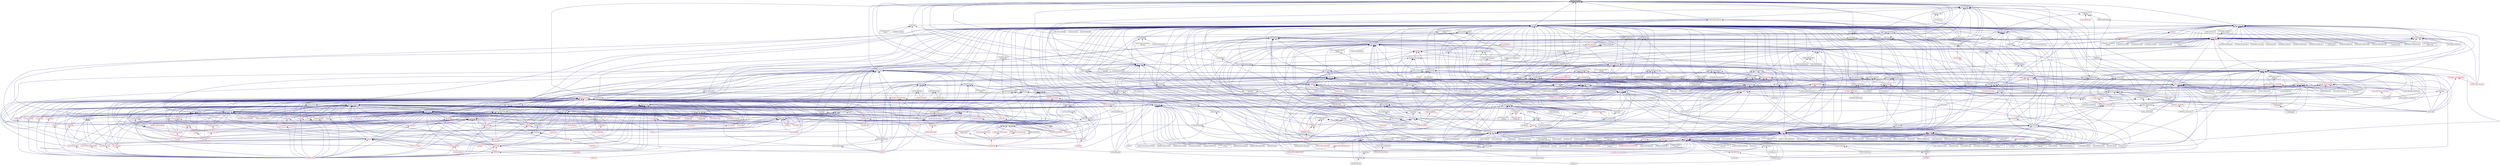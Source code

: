 digraph "future_access.hpp"
{
  edge [fontname="Helvetica",fontsize="10",labelfontname="Helvetica",labelfontsize="10"];
  node [fontname="Helvetica",fontsize="10",shape=record];
  Node24 [label="future_access.hpp",height=0.2,width=0.4,color="black", fillcolor="grey75", style="filled", fontcolor="black"];
  Node24 -> Node25 [dir="back",color="midnightblue",fontsize="10",style="solid",fontname="Helvetica"];
  Node25 [label="traits.hpp",height=0.2,width=0.4,color="black", fillcolor="white", style="filled",URL="$d7/db8/include_2traits_8hpp.html"];
  Node25 -> Node26 [dir="back",color="midnightblue",fontsize="10",style="solid",fontname="Helvetica"];
  Node26 [label="future_range_ambiguity\l_2032.cpp",height=0.2,width=0.4,color="black", fillcolor="white", style="filled",URL="$dc/d4e/future__range__ambiguity__2032_8cpp.html"];
  Node25 -> Node27 [dir="back",color="midnightblue",fontsize="10",style="solid",fontname="Helvetica"];
  Node27 [label="unordered_map.cpp",height=0.2,width=0.4,color="black", fillcolor="white", style="filled",URL="$d1/d75/unordered__map_8cpp.html"];
  Node25 -> Node28 [dir="back",color="midnightblue",fontsize="10",style="solid",fontname="Helvetica"];
  Node28 [label="async_cb_colocated.cpp",height=0.2,width=0.4,color="black", fillcolor="white", style="filled",URL="$d7/d7f/async__cb__colocated_8cpp.html"];
  Node25 -> Node29 [dir="back",color="midnightblue",fontsize="10",style="solid",fontname="Helvetica"];
  Node29 [label="partitioned_vector\l_iter.cpp",height=0.2,width=0.4,color="black", fillcolor="white", style="filled",URL="$dc/ddf/partitioned__vector__iter_8cpp.html"];
  Node24 -> Node30 [dir="back",color="midnightblue",fontsize="10",style="solid",fontname="Helvetica"];
  Node30 [label="dataflow.hpp",height=0.2,width=0.4,color="black", fillcolor="white", style="filled",URL="$db/d03/lcos_2dataflow_8hpp.html"];
  Node30 -> Node31 [dir="back",color="midnightblue",fontsize="10",style="solid",fontname="Helvetica"];
  Node31 [label="dataflow.hpp",height=0.2,width=0.4,color="black", fillcolor="white", style="filled",URL="$d6/dd8/dataflow_8hpp.html"];
  Node31 -> Node32 [dir="back",color="midnightblue",fontsize="10",style="solid",fontname="Helvetica"];
  Node32 [label="jacobi_hpx.cpp",height=0.2,width=0.4,color="black", fillcolor="white", style="filled",URL="$d8/d72/jacobi__hpx_8cpp.html"];
  Node31 -> Node33 [dir="back",color="midnightblue",fontsize="10",style="solid",fontname="Helvetica"];
  Node33 [label="interest_calculator.cpp",height=0.2,width=0.4,color="black", fillcolor="white", style="filled",URL="$d2/d86/interest__calculator_8cpp.html"];
  Node31 -> Node34 [dir="back",color="midnightblue",fontsize="10",style="solid",fontname="Helvetica"];
  Node34 [label="target_distribution\l_policy.hpp",height=0.2,width=0.4,color="black", fillcolor="white", style="filled",URL="$d4/d4a/compute_2host_2target__distribution__policy_8hpp.html"];
  Node34 -> Node35 [dir="back",color="midnightblue",fontsize="10",style="solid",fontname="Helvetica"];
  Node35 [label="host.hpp",height=0.2,width=0.4,color="red", fillcolor="white", style="filled",URL="$dd/d78/host_8hpp.html"];
  Node31 -> Node43 [dir="back",color="midnightblue",fontsize="10",style="solid",fontname="Helvetica"];
  Node43 [label="dataflow.hpp",height=0.2,width=0.4,color="black", fillcolor="white", style="filled",URL="$db/db6/include_2dataflow_8hpp.html"];
  Node43 -> Node44 [dir="back",color="midnightblue",fontsize="10",style="solid",fontname="Helvetica"];
  Node44 [label="lcos.hpp",height=0.2,width=0.4,color="red", fillcolor="white", style="filled",URL="$d5/deb/lcos_8hpp.html"];
  Node44 -> Node45 [dir="back",color="midnightblue",fontsize="10",style="solid",fontname="Helvetica"];
  Node45 [label="allgather_and_gate.cpp",height=0.2,width=0.4,color="black", fillcolor="white", style="filled",URL="$d1/d56/allgather__and__gate_8cpp.html"];
  Node44 -> Node46 [dir="back",color="midnightblue",fontsize="10",style="solid",fontname="Helvetica"];
  Node46 [label="apex_balance.cpp",height=0.2,width=0.4,color="black", fillcolor="white", style="filled",URL="$d4/d8e/apex__balance_8cpp.html"];
  Node44 -> Node47 [dir="back",color="midnightblue",fontsize="10",style="solid",fontname="Helvetica"];
  Node47 [label="apex_policy_engine\l_active_thread_count.cpp",height=0.2,width=0.4,color="black", fillcolor="white", style="filled",URL="$d5/d01/apex__policy__engine__active__thread__count_8cpp.html"];
  Node44 -> Node48 [dir="back",color="midnightblue",fontsize="10",style="solid",fontname="Helvetica"];
  Node48 [label="apex_policy_engine\l_events.cpp",height=0.2,width=0.4,color="black", fillcolor="white", style="filled",URL="$df/d0f/apex__policy__engine__events_8cpp.html"];
  Node44 -> Node49 [dir="back",color="midnightblue",fontsize="10",style="solid",fontname="Helvetica"];
  Node49 [label="apex_policy_engine\l_periodic.cpp",height=0.2,width=0.4,color="black", fillcolor="white", style="filled",URL="$d5/d7b/apex__policy__engine__periodic_8cpp.html"];
  Node44 -> Node50 [dir="back",color="midnightblue",fontsize="10",style="solid",fontname="Helvetica"];
  Node50 [label="heartbeat.cpp",height=0.2,width=0.4,color="black", fillcolor="white", style="filled",URL="$d8/d98/heartbeat_8cpp.html"];
  Node44 -> Node51 [dir="back",color="midnightblue",fontsize="10",style="solid",fontname="Helvetica"];
  Node51 [label="hello_world_component.hpp",height=0.2,width=0.4,color="red", fillcolor="white", style="filled",URL="$df/df0/hello__world__component_8hpp.html"];
  Node44 -> Node54 [dir="back",color="midnightblue",fontsize="10",style="solid",fontname="Helvetica"];
  Node54 [label="row.hpp",height=0.2,width=0.4,color="red", fillcolor="white", style="filled",URL="$dc/d69/row_8hpp.html"];
  Node54 -> Node61 [dir="back",color="midnightblue",fontsize="10",style="solid",fontname="Helvetica"];
  Node61 [label="stencil_iterator.hpp",height=0.2,width=0.4,color="red", fillcolor="white", style="filled",URL="$dc/d5c/server_2stencil__iterator_8hpp.html"];
  Node61 -> Node57 [dir="back",color="midnightblue",fontsize="10",style="solid",fontname="Helvetica"];
  Node57 [label="solver.hpp",height=0.2,width=0.4,color="black", fillcolor="white", style="filled",URL="$db/d9a/server_2solver_8hpp.html"];
  Node57 -> Node58 [dir="back",color="midnightblue",fontsize="10",style="solid",fontname="Helvetica"];
  Node58 [label="solver.hpp",height=0.2,width=0.4,color="red", fillcolor="white", style="filled",URL="$d2/d1c/solver_8hpp.html"];
  Node57 -> Node59 [dir="back",color="midnightblue",fontsize="10",style="solid",fontname="Helvetica"];
  Node59 [label="solver.cpp",height=0.2,width=0.4,color="black", fillcolor="white", style="filled",URL="$d6/d94/solver_8cpp.html"];
  Node61 -> Node62 [dir="back",color="midnightblue",fontsize="10",style="solid",fontname="Helvetica"];
  Node62 [label="stencil_iterator.cpp",height=0.2,width=0.4,color="black", fillcolor="white", style="filled",URL="$d6/de1/server_2stencil__iterator_8cpp.html"];
  Node54 -> Node60 [dir="back",color="midnightblue",fontsize="10",style="solid",fontname="Helvetica"];
  Node60 [label="grid.cpp",height=0.2,width=0.4,color="black", fillcolor="white", style="filled",URL="$d6/d1b/jacobi__component_2grid_8cpp.html"];
  Node44 -> Node64 [dir="back",color="midnightblue",fontsize="10",style="solid",fontname="Helvetica"];
  Node64 [label="stencil_iterator.hpp",height=0.2,width=0.4,color="red", fillcolor="white", style="filled",URL="$d4/dc8/stencil__iterator_8hpp.html"];
  Node64 -> Node57 [dir="back",color="midnightblue",fontsize="10",style="solid",fontname="Helvetica"];
  Node64 -> Node61 [dir="back",color="midnightblue",fontsize="10",style="solid",fontname="Helvetica"];
  Node44 -> Node61 [dir="back",color="midnightblue",fontsize="10",style="solid",fontname="Helvetica"];
  Node44 -> Node32 [dir="back",color="midnightblue",fontsize="10",style="solid",fontname="Helvetica"];
  Node44 -> Node65 [dir="back",color="midnightblue",fontsize="10",style="solid",fontname="Helvetica"];
  Node65 [label="jacobi_nonuniform_hpx.cpp",height=0.2,width=0.4,color="black", fillcolor="white", style="filled",URL="$de/d56/jacobi__nonuniform__hpx_8cpp.html"];
  Node44 -> Node66 [dir="back",color="midnightblue",fontsize="10",style="solid",fontname="Helvetica"];
  Node66 [label="enumerate_threads.cpp",height=0.2,width=0.4,color="black", fillcolor="white", style="filled",URL="$d3/dd4/enumerate__threads_8cpp.html"];
  Node44 -> Node67 [dir="back",color="midnightblue",fontsize="10",style="solid",fontname="Helvetica"];
  Node67 [label="fibonacci_await.cpp",height=0.2,width=0.4,color="black", fillcolor="white", style="filled",URL="$dc/d1c/fibonacci__await_8cpp.html"];
  Node44 -> Node68 [dir="back",color="midnightblue",fontsize="10",style="solid",fontname="Helvetica"];
  Node68 [label="fibonacci_dataflow.cpp",height=0.2,width=0.4,color="black", fillcolor="white", style="filled",URL="$df/d3d/fibonacci__dataflow_8cpp.html"];
  Node44 -> Node69 [dir="back",color="midnightblue",fontsize="10",style="solid",fontname="Helvetica"];
  Node69 [label="fibonacci_futures.cpp",height=0.2,width=0.4,color="black", fillcolor="white", style="filled",URL="$d6/de3/fibonacci__futures_8cpp.html"];
  Node44 -> Node70 [dir="back",color="midnightblue",fontsize="10",style="solid",fontname="Helvetica"];
  Node70 [label="fibonacci_futures_distributed.cpp",height=0.2,width=0.4,color="black", fillcolor="white", style="filled",URL="$d1/dc9/fibonacci__futures__distributed_8cpp.html"];
  Node44 -> Node71 [dir="back",color="midnightblue",fontsize="10",style="solid",fontname="Helvetica"];
  Node71 [label="fractals.cpp",height=0.2,width=0.4,color="black", fillcolor="white", style="filled",URL="$d8/d58/fractals_8cpp.html"];
  Node44 -> Node72 [dir="back",color="midnightblue",fontsize="10",style="solid",fontname="Helvetica"];
  Node72 [label="fractals_executor.cpp",height=0.2,width=0.4,color="black", fillcolor="white", style="filled",URL="$d9/da9/fractals__executor_8cpp.html"];
  Node44 -> Node73 [dir="back",color="midnightblue",fontsize="10",style="solid",fontname="Helvetica"];
  Node73 [label="fractals_struct.cpp",height=0.2,width=0.4,color="black", fillcolor="white", style="filled",URL="$d8/d2f/fractals__struct_8cpp.html"];
  Node44 -> Node74 [dir="back",color="midnightblue",fontsize="10",style="solid",fontname="Helvetica"];
  Node74 [label="hello_world.cpp",height=0.2,width=0.4,color="black", fillcolor="white", style="filled",URL="$d0/d67/hello__world_8cpp.html"];
  Node44 -> Node75 [dir="back",color="midnightblue",fontsize="10",style="solid",fontname="Helvetica"];
  Node75 [label="latch_local.cpp",height=0.2,width=0.4,color="black", fillcolor="white", style="filled",URL="$dd/dd3/latch__local_8cpp.html"];
  Node44 -> Node76 [dir="back",color="midnightblue",fontsize="10",style="solid",fontname="Helvetica"];
  Node76 [label="latch_remote.cpp",height=0.2,width=0.4,color="black", fillcolor="white", style="filled",URL="$df/d59/latch__remote_8cpp.html"];
  Node44 -> Node77 [dir="back",color="midnightblue",fontsize="10",style="solid",fontname="Helvetica"];
  Node77 [label="local_channel.cpp",height=0.2,width=0.4,color="black", fillcolor="white", style="filled",URL="$d0/d3e/local__channel_8cpp.html"];
  Node44 -> Node78 [dir="back",color="midnightblue",fontsize="10",style="solid",fontname="Helvetica"];
  Node78 [label="pingpong.cpp",height=0.2,width=0.4,color="black", fillcolor="white", style="filled",URL="$dd/d4d/pingpong_8cpp.html"];
  Node44 -> Node79 [dir="back",color="midnightblue",fontsize="10",style="solid",fontname="Helvetica"];
  Node79 [label="shared_mutex.cpp",height=0.2,width=0.4,color="black", fillcolor="white", style="filled",URL="$da/d0b/shared__mutex_8cpp.html"];
  Node44 -> Node80 [dir="back",color="midnightblue",fontsize="10",style="solid",fontname="Helvetica"];
  Node80 [label="wait_composition.cpp",height=0.2,width=0.4,color="black", fillcolor="white", style="filled",URL="$d6/d13/wait__composition_8cpp.html"];
  Node44 -> Node81 [dir="back",color="midnightblue",fontsize="10",style="solid",fontname="Helvetica"];
  Node81 [label="sheneos_compare.cpp",height=0.2,width=0.4,color="black", fillcolor="white", style="filled",URL="$dc/d11/sheneos__compare_8cpp.html"];
  Node44 -> Node82 [dir="back",color="midnightblue",fontsize="10",style="solid",fontname="Helvetica"];
  Node82 [label="spell_check_file.cpp",height=0.2,width=0.4,color="black", fillcolor="white", style="filled",URL="$df/df7/spell__check__file_8cpp.html"];
  Node44 -> Node83 [dir="back",color="midnightblue",fontsize="10",style="solid",fontname="Helvetica"];
  Node83 [label="spell_check_simple.cpp",height=0.2,width=0.4,color="black", fillcolor="white", style="filled",URL="$dd/d54/spell__check__simple_8cpp.html"];
  Node44 -> Node84 [dir="back",color="midnightblue",fontsize="10",style="solid",fontname="Helvetica"];
  Node84 [label="simple_central_tuplespace\l_client.cpp",height=0.2,width=0.4,color="black", fillcolor="white", style="filled",URL="$d1/d7b/simple__central__tuplespace__client_8cpp.html"];
  Node44 -> Node85 [dir="back",color="midnightblue",fontsize="10",style="solid",fontname="Helvetica"];
  Node85 [label="hpx.hpp",height=0.2,width=0.4,color="red", fillcolor="white", style="filled",URL="$d0/daa/hpx_8hpp.html"];
  Node85 -> Node96 [dir="back",color="midnightblue",fontsize="10",style="solid",fontname="Helvetica"];
  Node96 [label="1d_stencil_8.cpp",height=0.2,width=0.4,color="black", fillcolor="white", style="filled",URL="$df/de0/1d__stencil__8_8cpp.html"];
  Node85 -> Node101 [dir="back",color="midnightblue",fontsize="10",style="solid",fontname="Helvetica"];
  Node101 [label="template_function_accumulator.hpp",height=0.2,width=0.4,color="red", fillcolor="white", style="filled",URL="$d7/da6/server_2template__function__accumulator_8hpp.html"];
  Node85 -> Node45 [dir="back",color="midnightblue",fontsize="10",style="solid",fontname="Helvetica"];
  Node85 -> Node108 [dir="back",color="midnightblue",fontsize="10",style="solid",fontname="Helvetica"];
  Node108 [label="ag_client.cpp",height=0.2,width=0.4,color="black", fillcolor="white", style="filled",URL="$d4/d5d/ag__client_8cpp.html"];
  Node85 -> Node51 [dir="back",color="midnightblue",fontsize="10",style="solid",fontname="Helvetica"];
  Node85 -> Node60 [dir="back",color="midnightblue",fontsize="10",style="solid",fontname="Helvetica"];
  Node85 -> Node59 [dir="back",color="midnightblue",fontsize="10",style="solid",fontname="Helvetica"];
  Node85 -> Node62 [dir="back",color="midnightblue",fontsize="10",style="solid",fontname="Helvetica"];
  Node85 -> Node32 [dir="back",color="midnightblue",fontsize="10",style="solid",fontname="Helvetica"];
  Node85 -> Node65 [dir="back",color="midnightblue",fontsize="10",style="solid",fontname="Helvetica"];
  Node85 -> Node133 [dir="back",color="midnightblue",fontsize="10",style="solid",fontname="Helvetica"];
  Node133 [label="sine.cpp",height=0.2,width=0.4,color="black", fillcolor="white", style="filled",URL="$d3/d0d/server_2sine_8cpp.html"];
  Node85 -> Node137 [dir="back",color="midnightblue",fontsize="10",style="solid",fontname="Helvetica"];
  Node137 [label="qt.cpp",height=0.2,width=0.4,color="black", fillcolor="white", style="filled",URL="$df/d90/qt_8cpp.html"];
  Node85 -> Node144 [dir="back",color="midnightblue",fontsize="10",style="solid",fontname="Helvetica"];
  Node144 [label="file_serialization.cpp",height=0.2,width=0.4,color="black", fillcolor="white", style="filled",URL="$de/d58/file__serialization_8cpp.html"];
  Node85 -> Node33 [dir="back",color="midnightblue",fontsize="10",style="solid",fontname="Helvetica"];
  Node85 -> Node161 [dir="back",color="midnightblue",fontsize="10",style="solid",fontname="Helvetica"];
  Node161 [label="random_mem_access_client.cpp",height=0.2,width=0.4,color="black", fillcolor="white", style="filled",URL="$df/d1b/random__mem__access__client_8cpp.html"];
  Node85 -> Node167 [dir="back",color="midnightblue",fontsize="10",style="solid",fontname="Helvetica"];
  Node167 [label="interpolator.cpp",height=0.2,width=0.4,color="black", fillcolor="white", style="filled",URL="$d5/d02/interpolator_8cpp.html"];
  Node85 -> Node171 [dir="back",color="midnightblue",fontsize="10",style="solid",fontname="Helvetica"];
  Node171 [label="partition3d.hpp",height=0.2,width=0.4,color="black", fillcolor="white", style="filled",URL="$d1/d50/partition3d_8hpp.html"];
  Node171 -> Node167 [dir="back",color="midnightblue",fontsize="10",style="solid",fontname="Helvetica"];
  Node171 -> Node172 [dir="back",color="midnightblue",fontsize="10",style="solid",fontname="Helvetica"];
  Node172 [label="interpolator.hpp",height=0.2,width=0.4,color="red", fillcolor="white", style="filled",URL="$dc/d3b/interpolator_8hpp.html"];
  Node172 -> Node167 [dir="back",color="midnightblue",fontsize="10",style="solid",fontname="Helvetica"];
  Node172 -> Node81 [dir="back",color="midnightblue",fontsize="10",style="solid",fontname="Helvetica"];
  Node85 -> Node172 [dir="back",color="midnightblue",fontsize="10",style="solid",fontname="Helvetica"];
  Node85 -> Node180 [dir="back",color="midnightblue",fontsize="10",style="solid",fontname="Helvetica"];
  Node180 [label="throttle.cpp",height=0.2,width=0.4,color="black", fillcolor="white", style="filled",URL="$de/d56/server_2throttle_8cpp.html"];
  Node85 -> Node181 [dir="back",color="midnightblue",fontsize="10",style="solid",fontname="Helvetica"];
  Node181 [label="throttle.hpp",height=0.2,width=0.4,color="black", fillcolor="white", style="filled",URL="$db/dc9/server_2throttle_8hpp.html"];
  Node181 -> Node180 [dir="back",color="midnightblue",fontsize="10",style="solid",fontname="Helvetica"];
  Node181 -> Node182 [dir="back",color="midnightblue",fontsize="10",style="solid",fontname="Helvetica"];
  Node182 [label="throttle.hpp",height=0.2,width=0.4,color="black", fillcolor="white", style="filled",URL="$d5/dec/stubs_2throttle_8hpp.html"];
  Node182 -> Node183 [dir="back",color="midnightblue",fontsize="10",style="solid",fontname="Helvetica"];
  Node183 [label="throttle.hpp",height=0.2,width=0.4,color="black", fillcolor="white", style="filled",URL="$d2/d2e/throttle_8hpp.html"];
  Node183 -> Node184 [dir="back",color="midnightblue",fontsize="10",style="solid",fontname="Helvetica"];
  Node184 [label="throttle.cpp",height=0.2,width=0.4,color="black", fillcolor="white", style="filled",URL="$db/d02/throttle_8cpp.html"];
  Node183 -> Node185 [dir="back",color="midnightblue",fontsize="10",style="solid",fontname="Helvetica"];
  Node185 [label="throttle_client.cpp",height=0.2,width=0.4,color="black", fillcolor="white", style="filled",URL="$d0/db7/throttle__client_8cpp.html"];
  Node85 -> Node182 [dir="back",color="midnightblue",fontsize="10",style="solid",fontname="Helvetica"];
  Node85 -> Node184 [dir="back",color="midnightblue",fontsize="10",style="solid",fontname="Helvetica"];
  Node85 -> Node183 [dir="back",color="midnightblue",fontsize="10",style="solid",fontname="Helvetica"];
  Node85 -> Node188 [dir="back",color="midnightblue",fontsize="10",style="solid",fontname="Helvetica"];
  Node188 [label="transpose_block_numa.cpp",height=0.2,width=0.4,color="black", fillcolor="white", style="filled",URL="$dd/d3b/transpose__block__numa_8cpp.html"];
  Node85 -> Node194 [dir="back",color="midnightblue",fontsize="10",style="solid",fontname="Helvetica"];
  Node194 [label="simple_central_tuplespace.hpp",height=0.2,width=0.4,color="red", fillcolor="white", style="filled",URL="$db/d69/server_2simple__central__tuplespace_8hpp.html"];
  Node194 -> Node196 [dir="back",color="midnightblue",fontsize="10",style="solid",fontname="Helvetica"];
  Node196 [label="simple_central_tuplespace.hpp",height=0.2,width=0.4,color="red", fillcolor="white", style="filled",URL="$d0/d4b/stubs_2simple__central__tuplespace_8hpp.html"];
  Node85 -> Node216 [dir="back",color="midnightblue",fontsize="10",style="solid",fontname="Helvetica"];
  Node216 [label="barrier_performance.cpp",height=0.2,width=0.4,color="black", fillcolor="white", style="filled",URL="$d6/d6c/barrier__performance_8cpp.html"];
  Node85 -> Node234 [dir="back",color="midnightblue",fontsize="10",style="solid",fontname="Helvetica"];
  Node234 [label="duplicate_id_registration\l_1596.cpp",height=0.2,width=0.4,color="black", fillcolor="white", style="filled",URL="$db/d8d/duplicate__id__registration__1596_8cpp.html"];
  Node85 -> Node257 [dir="back",color="midnightblue",fontsize="10",style="solid",fontname="Helvetica"];
  Node257 [label="async_unwrap_1037.cpp",height=0.2,width=0.4,color="black", fillcolor="white", style="filled",URL="$d4/d13/async__unwrap__1037_8cpp.html"];
  Node85 -> Node258 [dir="back",color="midnightblue",fontsize="10",style="solid",fontname="Helvetica"];
  Node258 [label="barrier_hang.cpp",height=0.2,width=0.4,color="black", fillcolor="white", style="filled",URL="$dd/d8b/barrier__hang_8cpp.html"];
  Node85 -> Node262 [dir="back",color="midnightblue",fontsize="10",style="solid",fontname="Helvetica"];
  Node262 [label="dataflow_const_functor\l_773.cpp",height=0.2,width=0.4,color="black", fillcolor="white", style="filled",URL="$d3/df2/dataflow__const__functor__773_8cpp.html"];
  Node85 -> Node263 [dir="back",color="midnightblue",fontsize="10",style="solid",fontname="Helvetica"];
  Node263 [label="dataflow_future_swap.cpp",height=0.2,width=0.4,color="black", fillcolor="white", style="filled",URL="$dc/d8c/dataflow__future__swap_8cpp.html"];
  Node85 -> Node264 [dir="back",color="midnightblue",fontsize="10",style="solid",fontname="Helvetica"];
  Node264 [label="dataflow_future_swap2.cpp",height=0.2,width=0.4,color="black", fillcolor="white", style="filled",URL="$d1/db3/dataflow__future__swap2_8cpp.html"];
  Node85 -> Node265 [dir="back",color="midnightblue",fontsize="10",style="solid",fontname="Helvetica"];
  Node265 [label="dataflow_launch_775.cpp",height=0.2,width=0.4,color="black", fillcolor="white", style="filled",URL="$d7/d0d/dataflow__launch__775_8cpp.html"];
  Node85 -> Node266 [dir="back",color="midnightblue",fontsize="10",style="solid",fontname="Helvetica"];
  Node266 [label="dataflow_recursion\l_1613.cpp",height=0.2,width=0.4,color="black", fillcolor="white", style="filled",URL="$d0/d1f/dataflow__recursion__1613_8cpp.html"];
  Node85 -> Node267 [dir="back",color="midnightblue",fontsize="10",style="solid",fontname="Helvetica"];
  Node267 [label="dataflow_using_774.cpp",height=0.2,width=0.4,color="black", fillcolor="white", style="filled",URL="$d7/dfa/dataflow__using__774_8cpp.html"];
  Node85 -> Node268 [dir="back",color="midnightblue",fontsize="10",style="solid",fontname="Helvetica"];
  Node268 [label="exception_from_continuation\l_1613.cpp",height=0.2,width=0.4,color="black", fillcolor="white", style="filled",URL="$db/d28/exception__from__continuation__1613_8cpp.html"];
  Node85 -> Node271 [dir="back",color="midnightblue",fontsize="10",style="solid",fontname="Helvetica"];
  Node271 [label="future_790.cpp",height=0.2,width=0.4,color="black", fillcolor="white", style="filled",URL="$de/d3d/future__790_8cpp.html"];
  Node85 -> Node273 [dir="back",color="midnightblue",fontsize="10",style="solid",fontname="Helvetica"];
  Node273 [label="future_unwrap_878.cpp",height=0.2,width=0.4,color="black", fillcolor="white", style="filled",URL="$d9/ddf/future__unwrap__878_8cpp.html"];
  Node85 -> Node274 [dir="back",color="midnightblue",fontsize="10",style="solid",fontname="Helvetica"];
  Node274 [label="ignore_while_locked\l_1485.cpp",height=0.2,width=0.4,color="black", fillcolor="white", style="filled",URL="$db/d24/ignore__while__locked__1485_8cpp.html"];
  Node85 -> Node281 [dir="back",color="midnightblue",fontsize="10",style="solid",fontname="Helvetica"];
  Node281 [label="safely_destroy_promise\l_1481.cpp",height=0.2,width=0.4,color="black", fillcolor="white", style="filled",URL="$dd/d62/safely__destroy__promise__1481_8cpp.html"];
  Node85 -> Node282 [dir="back",color="midnightblue",fontsize="10",style="solid",fontname="Helvetica"];
  Node282 [label="set_hpx_limit_798.cpp",height=0.2,width=0.4,color="black", fillcolor="white", style="filled",URL="$d2/dfb/set__hpx__limit__798_8cpp.html"];
  Node85 -> Node317 [dir="back",color="midnightblue",fontsize="10",style="solid",fontname="Helvetica"];
  Node317 [label="unwrapped_1528.cpp",height=0.2,width=0.4,color="black", fillcolor="white", style="filled",URL="$d7/d63/unwrapped__1528_8cpp.html"];
  Node85 -> Node319 [dir="back",color="midnightblue",fontsize="10",style="solid",fontname="Helvetica"];
  Node319 [label="managed_refcnt_checker.hpp",height=0.2,width=0.4,color="red", fillcolor="white", style="filled",URL="$db/dd0/managed__refcnt__checker_8hpp.html"];
  Node85 -> Node339 [dir="back",color="midnightblue",fontsize="10",style="solid",fontname="Helvetica"];
  Node339 [label="simple_refcnt_checker.hpp",height=0.2,width=0.4,color="red", fillcolor="white", style="filled",URL="$dd/d4e/simple__refcnt__checker_8hpp.html"];
  Node85 -> Node334 [dir="back",color="midnightblue",fontsize="10",style="solid",fontname="Helvetica"];
  Node334 [label="managed_refcnt_checker.hpp",height=0.2,width=0.4,color="black", fillcolor="white", style="filled",URL="$d3/d77/stubs_2managed__refcnt__checker_8hpp.html"];
  Node334 -> Node319 [dir="back",color="midnightblue",fontsize="10",style="solid",fontname="Helvetica"];
  Node85 -> Node338 [dir="back",color="midnightblue",fontsize="10",style="solid",fontname="Helvetica"];
  Node338 [label="simple_refcnt_checker.hpp",height=0.2,width=0.4,color="black", fillcolor="white", style="filled",URL="$da/d8e/stubs_2simple__refcnt__checker_8hpp.html"];
  Node338 -> Node339 [dir="back",color="midnightblue",fontsize="10",style="solid",fontname="Helvetica"];
  Node85 -> Node347 [dir="back",color="midnightblue",fontsize="10",style="solid",fontname="Helvetica"];
  Node347 [label="await.cpp",height=0.2,width=0.4,color="black", fillcolor="white", style="filled",URL="$d6/d41/await_8cpp.html"];
  Node85 -> Node354 [dir="back",color="midnightblue",fontsize="10",style="solid",fontname="Helvetica"];
  Node354 [label="global_spmd_block.cpp",height=0.2,width=0.4,color="black", fillcolor="white", style="filled",URL="$da/d4f/global__spmd__block_8cpp.html"];
  Node85 -> Node355 [dir="back",color="midnightblue",fontsize="10",style="solid",fontname="Helvetica"];
  Node355 [label="local_barrier.cpp",height=0.2,width=0.4,color="black", fillcolor="white", style="filled",URL="$d2/db4/tests_2unit_2lcos_2local__barrier_8cpp.html"];
  Node85 -> Node356 [dir="back",color="midnightblue",fontsize="10",style="solid",fontname="Helvetica"];
  Node356 [label="local_dataflow.cpp",height=0.2,width=0.4,color="black", fillcolor="white", style="filled",URL="$d9/d92/local__dataflow_8cpp.html"];
  Node85 -> Node357 [dir="back",color="midnightblue",fontsize="10",style="solid",fontname="Helvetica"];
  Node357 [label="local_dataflow_executor.cpp",height=0.2,width=0.4,color="black", fillcolor="white", style="filled",URL="$d2/d73/local__dataflow__executor_8cpp.html"];
  Node85 -> Node358 [dir="back",color="midnightblue",fontsize="10",style="solid",fontname="Helvetica"];
  Node358 [label="local_dataflow_executor\l_v1.cpp",height=0.2,width=0.4,color="black", fillcolor="white", style="filled",URL="$df/d49/local__dataflow__executor__v1_8cpp.html"];
  Node85 -> Node359 [dir="back",color="midnightblue",fontsize="10",style="solid",fontname="Helvetica"];
  Node359 [label="local_dataflow_std\l_array.cpp",height=0.2,width=0.4,color="black", fillcolor="white", style="filled",URL="$db/dcb/local__dataflow__std__array_8cpp.html"];
  Node85 -> Node569 [dir="back",color="midnightblue",fontsize="10",style="solid",fontname="Helvetica"];
  Node569 [label="spmd_block.cpp",height=0.2,width=0.4,color="black", fillcolor="white", style="filled",URL="$d7/dbf/spmd__block_8cpp.html"];
  Node44 -> Node585 [dir="back",color="midnightblue",fontsize="10",style="solid",fontname="Helvetica"];
  Node585 [label="parent_vs_child_stealing.cpp",height=0.2,width=0.4,color="black", fillcolor="white", style="filled",URL="$d2/d07/parent__vs__child__stealing_8cpp.html"];
  Node44 -> Node586 [dir="back",color="midnightblue",fontsize="10",style="solid",fontname="Helvetica"];
  Node586 [label="wait_all_timings.cpp",height=0.2,width=0.4,color="black", fillcolor="white", style="filled",URL="$d5/da1/wait__all__timings_8cpp.html"];
  Node44 -> Node587 [dir="back",color="midnightblue",fontsize="10",style="solid",fontname="Helvetica"];
  Node587 [label="return_future_2847.cpp",height=0.2,width=0.4,color="black", fillcolor="white", style="filled",URL="$d3/dfe/return__future__2847_8cpp.html"];
  Node44 -> Node588 [dir="back",color="midnightblue",fontsize="10",style="solid",fontname="Helvetica"];
  Node588 [label="return_non_default\l_constructible_2847.cpp",height=0.2,width=0.4,color="black", fillcolor="white", style="filled",URL="$dc/d11/return__non__default__constructible__2847_8cpp.html"];
  Node44 -> Node234 [dir="back",color="midnightblue",fontsize="10",style="solid",fontname="Helvetica"];
  Node44 -> Node591 [dir="back",color="midnightblue",fontsize="10",style="solid",fontname="Helvetica"];
  Node591 [label="broadcast_unwrap_future\l_2885.cpp",height=0.2,width=0.4,color="black", fillcolor="white", style="filled",URL="$da/df6/broadcast__unwrap__future__2885_8cpp.html"];
  Node44 -> Node592 [dir="back",color="midnightblue",fontsize="10",style="solid",fontname="Helvetica"];
  Node592 [label="broadcast_wait_for\l_2822.cpp",height=0.2,width=0.4,color="black", fillcolor="white", style="filled",URL="$dd/de7/broadcast__wait__for__2822_8cpp.html"];
  Node44 -> Node593 [dir="back",color="midnightblue",fontsize="10",style="solid",fontname="Helvetica"];
  Node593 [label="dataflow_791.cpp",height=0.2,width=0.4,color="black", fillcolor="white", style="filled",URL="$d6/da1/dataflow__791_8cpp.html"];
  Node44 -> Node26 [dir="back",color="midnightblue",fontsize="10",style="solid",fontname="Helvetica"];
  Node44 -> Node28 [dir="back",color="midnightblue",fontsize="10",style="solid",fontname="Helvetica"];
  Node44 -> Node626 [dir="back",color="midnightblue",fontsize="10",style="solid",fontname="Helvetica"];
  Node626 [label="broadcast.cpp",height=0.2,width=0.4,color="black", fillcolor="white", style="filled",URL="$d8/d8b/broadcast_8cpp.html"];
  Node44 -> Node627 [dir="back",color="midnightblue",fontsize="10",style="solid",fontname="Helvetica"];
  Node627 [label="broadcast_apply.cpp",height=0.2,width=0.4,color="black", fillcolor="white", style="filled",URL="$dd/de8/broadcast__apply_8cpp.html"];
  Node44 -> Node632 [dir="back",color="midnightblue",fontsize="10",style="solid",fontname="Helvetica"];
  Node632 [label="fold.cpp",height=0.2,width=0.4,color="black", fillcolor="white", style="filled",URL="$d8/dd8/fold_8cpp.html"];
  Node44 -> Node637 [dir="back",color="midnightblue",fontsize="10",style="solid",fontname="Helvetica"];
  Node637 [label="local_latch.cpp",height=0.2,width=0.4,color="black", fillcolor="white", style="filled",URL="$d4/db4/local__latch_8cpp.html"];
  Node44 -> Node644 [dir="back",color="midnightblue",fontsize="10",style="solid",fontname="Helvetica"];
  Node644 [label="reduce.cpp",height=0.2,width=0.4,color="black", fillcolor="white", style="filled",URL="$d5/d6d/reduce_8cpp.html"];
  Node31 -> Node666 [dir="back",color="midnightblue",fontsize="10",style="solid",fontname="Helvetica"];
  Node666 [label="local_lcos.hpp",height=0.2,width=0.4,color="black", fillcolor="white", style="filled",URL="$db/d67/local__lcos_8hpp.html"];
  Node666 -> Node101 [dir="back",color="midnightblue",fontsize="10",style="solid",fontname="Helvetica"];
  Node666 -> Node667 [dir="back",color="midnightblue",fontsize="10",style="solid",fontname="Helvetica"];
  Node667 [label="allgather_and_gate.hpp",height=0.2,width=0.4,color="red", fillcolor="white", style="filled",URL="$d9/dbb/allgather__and__gate_8hpp.html"];
  Node667 -> Node45 [dir="back",color="midnightblue",fontsize="10",style="solid",fontname="Helvetica"];
  Node667 -> Node108 [dir="back",color="midnightblue",fontsize="10",style="solid",fontname="Helvetica"];
  Node666 -> Node194 [dir="back",color="midnightblue",fontsize="10",style="solid",fontname="Helvetica"];
  Node666 -> Node44 [dir="back",color="midnightblue",fontsize="10",style="solid",fontname="Helvetica"];
  Node666 -> Node274 [dir="back",color="midnightblue",fontsize="10",style="solid",fontname="Helvetica"];
  Node666 -> Node281 [dir="back",color="midnightblue",fontsize="10",style="solid",fontname="Helvetica"];
  Node666 -> Node347 [dir="back",color="midnightblue",fontsize="10",style="solid",fontname="Helvetica"];
  Node666 -> Node355 [dir="back",color="midnightblue",fontsize="10",style="solid",fontname="Helvetica"];
  Node666 -> Node356 [dir="back",color="midnightblue",fontsize="10",style="solid",fontname="Helvetica"];
  Node666 -> Node357 [dir="back",color="midnightblue",fontsize="10",style="solid",fontname="Helvetica"];
  Node666 -> Node358 [dir="back",color="midnightblue",fontsize="10",style="solid",fontname="Helvetica"];
  Node666 -> Node359 [dir="back",color="midnightblue",fontsize="10",style="solid",fontname="Helvetica"];
  Node666 -> Node637 [dir="back",color="midnightblue",fontsize="10",style="solid",fontname="Helvetica"];
  Node31 -> Node668 [dir="back",color="midnightblue",fontsize="10",style="solid",fontname="Helvetica"];
  Node668 [label="gather.hpp",height=0.2,width=0.4,color="black", fillcolor="white", style="filled",URL="$d8/d2b/gather_8hpp.html"];
  Node668 -> Node96 [dir="back",color="midnightblue",fontsize="10",style="solid",fontname="Helvetica"];
  Node668 -> Node44 [dir="back",color="midnightblue",fontsize="10",style="solid",fontname="Helvetica"];
  Node31 -> Node669 [dir="back",color="midnightblue",fontsize="10",style="solid",fontname="Helvetica"];
  Node669 [label="rotate.hpp",height=0.2,width=0.4,color="red", fillcolor="white", style="filled",URL="$da/df0/algorithms_2rotate_8hpp.html"];
  Node669 -> Node671 [dir="back",color="midnightblue",fontsize="10",style="solid",fontname="Helvetica"];
  Node671 [label="algorithm.hpp",height=0.2,width=0.4,color="red", fillcolor="white", style="filled",URL="$de/d55/algorithm_8hpp.html"];
  Node669 -> Node682 [dir="back",color="midnightblue",fontsize="10",style="solid",fontname="Helvetica"];
  Node682 [label="rotate.hpp",height=0.2,width=0.4,color="red", fillcolor="white", style="filled",URL="$da/d1b/container__algorithms_2rotate_8hpp.html"];
  Node31 -> Node683 [dir="back",color="midnightblue",fontsize="10",style="solid",fontname="Helvetica"];
  Node683 [label="sort.hpp",height=0.2,width=0.4,color="red", fillcolor="white", style="filled",URL="$d3/d10/algorithms_2sort_8hpp.html"];
  Node683 -> Node671 [dir="back",color="midnightblue",fontsize="10",style="solid",fontname="Helvetica"];
  Node683 -> Node685 [dir="back",color="midnightblue",fontsize="10",style="solid",fontname="Helvetica"];
  Node685 [label="reduce_by_key.hpp",height=0.2,width=0.4,color="red", fillcolor="white", style="filled",URL="$d9/d4a/reduce__by__key_8hpp.html"];
  Node683 -> Node688 [dir="back",color="midnightblue",fontsize="10",style="solid",fontname="Helvetica"];
  Node688 [label="sort_by_key.hpp",height=0.2,width=0.4,color="red", fillcolor="white", style="filled",URL="$d2/da1/sort__by__key_8hpp.html"];
  Node31 -> Node690 [dir="back",color="midnightblue",fontsize="10",style="solid",fontname="Helvetica"];
  Node690 [label="task_block.hpp",height=0.2,width=0.4,color="black", fillcolor="white", style="filled",URL="$de/db7/task__block_8hpp.html"];
  Node690 -> Node691 [dir="back",color="midnightblue",fontsize="10",style="solid",fontname="Helvetica"];
  Node691 [label="parallel_task_block.hpp",height=0.2,width=0.4,color="red", fillcolor="white", style="filled",URL="$d4/d99/parallel__task__block_8hpp.html"];
  Node31 -> Node692 [dir="back",color="midnightblue",fontsize="10",style="solid",fontname="Helvetica"];
  Node692 [label="foreach_partitioner.hpp",height=0.2,width=0.4,color="black", fillcolor="white", style="filled",URL="$de/deb/foreach__partitioner_8hpp.html"];
  Node692 -> Node693 [dir="back",color="midnightblue",fontsize="10",style="solid",fontname="Helvetica"];
  Node693 [label="copy.hpp",height=0.2,width=0.4,color="red", fillcolor="white", style="filled",URL="$d3/d90/algorithms_2copy_8hpp.html"];
  Node693 -> Node671 [dir="back",color="midnightblue",fontsize="10",style="solid",fontname="Helvetica"];
  Node693 -> Node685 [dir="back",color="midnightblue",fontsize="10",style="solid",fontname="Helvetica"];
  Node693 -> Node696 [dir="back",color="midnightblue",fontsize="10",style="solid",fontname="Helvetica"];
  Node696 [label="remove_copy.hpp",height=0.2,width=0.4,color="red", fillcolor="white", style="filled",URL="$d6/db8/algorithms_2remove__copy_8hpp.html"];
  Node696 -> Node671 [dir="back",color="midnightblue",fontsize="10",style="solid",fontname="Helvetica"];
  Node696 -> Node698 [dir="back",color="midnightblue",fontsize="10",style="solid",fontname="Helvetica"];
  Node698 [label="remove_copy.hpp",height=0.2,width=0.4,color="red", fillcolor="white", style="filled",URL="$d5/d0b/container__algorithms_2remove__copy_8hpp.html"];
  Node693 -> Node699 [dir="back",color="midnightblue",fontsize="10",style="solid",fontname="Helvetica"];
  Node699 [label="reverse.hpp",height=0.2,width=0.4,color="red", fillcolor="white", style="filled",URL="$d2/df8/algorithms_2reverse_8hpp.html"];
  Node699 -> Node671 [dir="back",color="midnightblue",fontsize="10",style="solid",fontname="Helvetica"];
  Node699 -> Node669 [dir="back",color="midnightblue",fontsize="10",style="solid",fontname="Helvetica"];
  Node699 -> Node701 [dir="back",color="midnightblue",fontsize="10",style="solid",fontname="Helvetica"];
  Node701 [label="reverse.hpp",height=0.2,width=0.4,color="red", fillcolor="white", style="filled",URL="$db/dd1/container__algorithms_2reverse_8hpp.html"];
  Node693 -> Node669 [dir="back",color="midnightblue",fontsize="10",style="solid",fontname="Helvetica"];
  Node693 -> Node702 [dir="back",color="midnightblue",fontsize="10",style="solid",fontname="Helvetica"];
  Node702 [label="set_difference.hpp",height=0.2,width=0.4,color="red", fillcolor="white", style="filled",URL="$d9/d20/set__difference_8hpp.html"];
  Node702 -> Node671 [dir="back",color="midnightblue",fontsize="10",style="solid",fontname="Helvetica"];
  Node693 -> Node704 [dir="back",color="midnightblue",fontsize="10",style="solid",fontname="Helvetica"];
  Node704 [label="set_intersection.hpp",height=0.2,width=0.4,color="red", fillcolor="white", style="filled",URL="$d1/dd5/set__intersection_8hpp.html"];
  Node704 -> Node671 [dir="back",color="midnightblue",fontsize="10",style="solid",fontname="Helvetica"];
  Node693 -> Node705 [dir="back",color="midnightblue",fontsize="10",style="solid",fontname="Helvetica"];
  Node705 [label="set_symmetric_difference.hpp",height=0.2,width=0.4,color="red", fillcolor="white", style="filled",URL="$de/da4/set__symmetric__difference_8hpp.html"];
  Node705 -> Node671 [dir="back",color="midnightblue",fontsize="10",style="solid",fontname="Helvetica"];
  Node693 -> Node706 [dir="back",color="midnightblue",fontsize="10",style="solid",fontname="Helvetica"];
  Node706 [label="set_union.hpp",height=0.2,width=0.4,color="red", fillcolor="white", style="filled",URL="$d9/d1a/set__union_8hpp.html"];
  Node706 -> Node671 [dir="back",color="midnightblue",fontsize="10",style="solid",fontname="Helvetica"];
  Node693 -> Node707 [dir="back",color="midnightblue",fontsize="10",style="solid",fontname="Helvetica"];
  Node707 [label="copy.hpp",height=0.2,width=0.4,color="red", fillcolor="white", style="filled",URL="$dc/de5/container__algorithms_2copy_8hpp.html"];
  Node692 -> Node708 [dir="back",color="midnightblue",fontsize="10",style="solid",fontname="Helvetica"];
  Node708 [label="destroy.hpp",height=0.2,width=0.4,color="red", fillcolor="white", style="filled",URL="$df/dd5/destroy_8hpp.html"];
  Node692 -> Node712 [dir="back",color="midnightblue",fontsize="10",style="solid",fontname="Helvetica"];
  Node712 [label="set_operation.hpp",height=0.2,width=0.4,color="black", fillcolor="white", style="filled",URL="$dc/d52/set__operation_8hpp.html"];
  Node712 -> Node702 [dir="back",color="midnightblue",fontsize="10",style="solid",fontname="Helvetica"];
  Node712 -> Node704 [dir="back",color="midnightblue",fontsize="10",style="solid",fontname="Helvetica"];
  Node712 -> Node705 [dir="back",color="midnightblue",fontsize="10",style="solid",fontname="Helvetica"];
  Node712 -> Node706 [dir="back",color="midnightblue",fontsize="10",style="solid",fontname="Helvetica"];
  Node692 -> Node713 [dir="back",color="midnightblue",fontsize="10",style="solid",fontname="Helvetica"];
  Node713 [label="for_each.hpp",height=0.2,width=0.4,color="red", fillcolor="white", style="filled",URL="$d8/d62/algorithms_2for__each_8hpp.html"];
  Node713 -> Node714 [dir="back",color="midnightblue",fontsize="10",style="solid",fontname="Helvetica"];
  Node714 [label="block_allocator.hpp",height=0.2,width=0.4,color="black", fillcolor="white", style="filled",URL="$d9/d7a/block__allocator_8hpp.html"];
  Node714 -> Node35 [dir="back",color="midnightblue",fontsize="10",style="solid",fontname="Helvetica"];
  Node713 -> Node671 [dir="back",color="midnightblue",fontsize="10",style="solid",fontname="Helvetica"];
  Node713 -> Node724 [dir="back",color="midnightblue",fontsize="10",style="solid",fontname="Helvetica"];
  Node724 [label="fill.hpp",height=0.2,width=0.4,color="red", fillcolor="white", style="filled",URL="$d2/d63/algorithms_2fill_8hpp.html"];
  Node724 -> Node671 [dir="back",color="midnightblue",fontsize="10",style="solid",fontname="Helvetica"];
  Node713 -> Node728 [dir="back",color="midnightblue",fontsize="10",style="solid",fontname="Helvetica"];
  Node728 [label="generate.hpp",height=0.2,width=0.4,color="red", fillcolor="white", style="filled",URL="$d5/da9/algorithms_2generate_8hpp.html"];
  Node728 -> Node671 [dir="back",color="midnightblue",fontsize="10",style="solid",fontname="Helvetica"];
  Node728 -> Node731 [dir="back",color="midnightblue",fontsize="10",style="solid",fontname="Helvetica"];
  Node731 [label="generate.hpp",height=0.2,width=0.4,color="red", fillcolor="white", style="filled",URL="$d2/d5d/segmented__algorithms_2generate_8hpp.html"];
  Node713 -> Node732 [dir="back",color="midnightblue",fontsize="10",style="solid",fontname="Helvetica"];
  Node732 [label="lexicographical_compare.hpp",height=0.2,width=0.4,color="red", fillcolor="white", style="filled",URL="$d5/ddd/lexicographical__compare_8hpp.html"];
  Node732 -> Node671 [dir="back",color="midnightblue",fontsize="10",style="solid",fontname="Helvetica"];
  Node713 -> Node685 [dir="back",color="midnightblue",fontsize="10",style="solid",fontname="Helvetica"];
  Node713 -> Node734 [dir="back",color="midnightblue",fontsize="10",style="solid",fontname="Helvetica"];
  Node734 [label="replace.hpp",height=0.2,width=0.4,color="red", fillcolor="white", style="filled",URL="$d6/db6/algorithms_2replace_8hpp.html"];
  Node734 -> Node671 [dir="back",color="midnightblue",fontsize="10",style="solid",fontname="Helvetica"];
  Node734 -> Node736 [dir="back",color="midnightblue",fontsize="10",style="solid",fontname="Helvetica"];
  Node736 [label="replace.hpp",height=0.2,width=0.4,color="red", fillcolor="white", style="filled",URL="$d7/d55/container__algorithms_2replace_8hpp.html"];
  Node713 -> Node699 [dir="back",color="midnightblue",fontsize="10",style="solid",fontname="Helvetica"];
  Node713 -> Node737 [dir="back",color="midnightblue",fontsize="10",style="solid",fontname="Helvetica"];
  Node737 [label="search.hpp",height=0.2,width=0.4,color="red", fillcolor="white", style="filled",URL="$d7/d6f/search_8hpp.html"];
  Node737 -> Node671 [dir="back",color="midnightblue",fontsize="10",style="solid",fontname="Helvetica"];
  Node713 -> Node739 [dir="back",color="midnightblue",fontsize="10",style="solid",fontname="Helvetica"];
  Node739 [label="swap_ranges.hpp",height=0.2,width=0.4,color="red", fillcolor="white", style="filled",URL="$df/d24/swap__ranges_8hpp.html"];
  Node739 -> Node671 [dir="back",color="midnightblue",fontsize="10",style="solid",fontname="Helvetica"];
  Node713 -> Node742 [dir="back",color="midnightblue",fontsize="10",style="solid",fontname="Helvetica"];
  Node742 [label="for_each.hpp",height=0.2,width=0.4,color="red", fillcolor="white", style="filled",URL="$de/daa/segmented__algorithms_2for__each_8hpp.html"];
  Node742 -> Node743 [dir="back",color="midnightblue",fontsize="10",style="solid",fontname="Helvetica"];
  Node743 [label="fill.hpp",height=0.2,width=0.4,color="red", fillcolor="white", style="filled",URL="$de/d82/segmented__algorithms_2fill_8hpp.html"];
  Node713 -> Node744 [dir="back",color="midnightblue",fontsize="10",style="solid",fontname="Helvetica"];
  Node744 [label="numa_allocator.hpp",height=0.2,width=0.4,color="black", fillcolor="white", style="filled",URL="$d7/df0/numa__allocator_8hpp.html"];
  Node744 -> Node188 [dir="back",color="midnightblue",fontsize="10",style="solid",fontname="Helvetica"];
  Node692 -> Node745 [dir="back",color="midnightblue",fontsize="10",style="solid",fontname="Helvetica"];
  Node745 [label="move.hpp",height=0.2,width=0.4,color="red", fillcolor="white", style="filled",URL="$d4/d71/move_8hpp.html"];
  Node745 -> Node671 [dir="back",color="midnightblue",fontsize="10",style="solid",fontname="Helvetica"];
  Node692 -> Node747 [dir="back",color="midnightblue",fontsize="10",style="solid",fontname="Helvetica"];
  Node747 [label="transform.hpp",height=0.2,width=0.4,color="red", fillcolor="white", style="filled",URL="$d4/d47/algorithms_2transform_8hpp.html"];
  Node747 -> Node754 [dir="back",color="midnightblue",fontsize="10",style="solid",fontname="Helvetica"];
  Node754 [label="transform.hpp",height=0.2,width=0.4,color="red", fillcolor="white", style="filled",URL="$da/dcb/container__algorithms_2transform_8hpp.html"];
  Node747 -> Node755 [dir="back",color="midnightblue",fontsize="10",style="solid",fontname="Helvetica"];
  Node755 [label="transform.hpp",height=0.2,width=0.4,color="red", fillcolor="white", style="filled",URL="$d8/d80/segmented__algorithms_2transform_8hpp.html"];
  Node692 -> Node756 [dir="back",color="midnightblue",fontsize="10",style="solid",fontname="Helvetica"];
  Node756 [label="unique.hpp",height=0.2,width=0.4,color="red", fillcolor="white", style="filled",URL="$d8/d56/algorithms_2unique_8hpp.html"];
  Node756 -> Node759 [dir="back",color="midnightblue",fontsize="10",style="solid",fontname="Helvetica"];
  Node759 [label="unique.hpp",height=0.2,width=0.4,color="red", fillcolor="white", style="filled",URL="$dd/da8/container__algorithms_2unique_8hpp.html"];
  Node31 -> Node760 [dir="back",color="midnightblue",fontsize="10",style="solid",fontname="Helvetica"];
  Node760 [label="partitioner.hpp",height=0.2,width=0.4,color="black", fillcolor="white", style="filled",URL="$d6/d03/parallel_2util_2partitioner_8hpp.html"];
  Node760 -> Node761 [dir="back",color="midnightblue",fontsize="10",style="solid",fontname="Helvetica"];
  Node761 [label="adjacent_difference.hpp",height=0.2,width=0.4,color="red", fillcolor="white", style="filled",URL="$d1/d17/adjacent__difference_8hpp.html"];
  Node760 -> Node765 [dir="back",color="midnightblue",fontsize="10",style="solid",fontname="Helvetica"];
  Node765 [label="adjacent_find.hpp",height=0.2,width=0.4,color="red", fillcolor="white", style="filled",URL="$d6/d68/adjacent__find_8hpp.html"];
  Node765 -> Node671 [dir="back",color="midnightblue",fontsize="10",style="solid",fontname="Helvetica"];
  Node760 -> Node767 [dir="back",color="midnightblue",fontsize="10",style="solid",fontname="Helvetica"];
  Node767 [label="all_any_none.hpp",height=0.2,width=0.4,color="red", fillcolor="white", style="filled",URL="$d8/ddd/all__any__none_8hpp.html"];
  Node767 -> Node671 [dir="back",color="midnightblue",fontsize="10",style="solid",fontname="Helvetica"];
  Node760 -> Node769 [dir="back",color="midnightblue",fontsize="10",style="solid",fontname="Helvetica"];
  Node769 [label="count.hpp",height=0.2,width=0.4,color="red", fillcolor="white", style="filled",URL="$d7/d8f/algorithms_2count_8hpp.html"];
  Node769 -> Node671 [dir="back",color="midnightblue",fontsize="10",style="solid",fontname="Helvetica"];
  Node769 -> Node773 [dir="back",color="midnightblue",fontsize="10",style="solid",fontname="Helvetica"];
  Node773 [label="count.hpp",height=0.2,width=0.4,color="red", fillcolor="white", style="filled",URL="$d9/dd7/segmented__algorithms_2count_8hpp.html"];
  Node760 -> Node712 [dir="back",color="midnightblue",fontsize="10",style="solid",fontname="Helvetica"];
  Node760 -> Node774 [dir="back",color="midnightblue",fontsize="10",style="solid",fontname="Helvetica"];
  Node774 [label="equal.hpp",height=0.2,width=0.4,color="red", fillcolor="white", style="filled",URL="$dc/d0a/equal_8hpp.html"];
  Node774 -> Node671 [dir="back",color="midnightblue",fontsize="10",style="solid",fontname="Helvetica"];
  Node760 -> Node776 [dir="back",color="midnightblue",fontsize="10",style="solid",fontname="Helvetica"];
  Node776 [label="exclusive_scan.hpp",height=0.2,width=0.4,color="red", fillcolor="white", style="filled",URL="$d8/d31/algorithms_2exclusive__scan_8hpp.html"];
  Node776 -> Node781 [dir="back",color="midnightblue",fontsize="10",style="solid",fontname="Helvetica"];
  Node781 [label="exclusive_scan.hpp",height=0.2,width=0.4,color="red", fillcolor="white", style="filled",URL="$d0/d53/segmented__algorithms_2exclusive__scan_8hpp.html"];
  Node781 -> Node782 [dir="back",color="midnightblue",fontsize="10",style="solid",fontname="Helvetica"];
  Node782 [label="transform_exclusive\l_scan.hpp",height=0.2,width=0.4,color="red", fillcolor="white", style="filled",URL="$d2/dda/segmented__algorithms_2transform__exclusive__scan_8hpp.html"];
  Node760 -> Node785 [dir="back",color="midnightblue",fontsize="10",style="solid",fontname="Helvetica"];
  Node785 [label="find.hpp",height=0.2,width=0.4,color="red", fillcolor="white", style="filled",URL="$d5/dc1/algorithms_2find_8hpp.html"];
  Node785 -> Node671 [dir="back",color="midnightblue",fontsize="10",style="solid",fontname="Helvetica"];
  Node785 -> Node787 [dir="back",color="midnightblue",fontsize="10",style="solid",fontname="Helvetica"];
  Node787 [label="find.hpp",height=0.2,width=0.4,color="red", fillcolor="white", style="filled",URL="$d4/d1f/segmented__algorithms_2find_8hpp.html"];
  Node760 -> Node788 [dir="back",color="midnightblue",fontsize="10",style="solid",fontname="Helvetica"];
  Node788 [label="for_loop.hpp",height=0.2,width=0.4,color="red", fillcolor="white", style="filled",URL="$de/dee/for__loop_8hpp.html"];
  Node788 -> Node671 [dir="back",color="midnightblue",fontsize="10",style="solid",fontname="Helvetica"];
  Node760 -> Node790 [dir="back",color="midnightblue",fontsize="10",style="solid",fontname="Helvetica"];
  Node790 [label="includes.hpp",height=0.2,width=0.4,color="red", fillcolor="white", style="filled",URL="$d5/d6e/includes_8hpp.html"];
  Node790 -> Node671 [dir="back",color="midnightblue",fontsize="10",style="solid",fontname="Helvetica"];
  Node760 -> Node791 [dir="back",color="midnightblue",fontsize="10",style="solid",fontname="Helvetica"];
  Node791 [label="inclusive_scan.hpp",height=0.2,width=0.4,color="red", fillcolor="white", style="filled",URL="$da/dbf/algorithms_2inclusive__scan_8hpp.html"];
  Node791 -> Node776 [dir="back",color="midnightblue",fontsize="10",style="solid",fontname="Helvetica"];
  Node791 -> Node685 [dir="back",color="midnightblue",fontsize="10",style="solid",fontname="Helvetica"];
  Node791 -> Node792 [dir="back",color="midnightblue",fontsize="10",style="solid",fontname="Helvetica"];
  Node792 [label="transform_inclusive\l_scan.hpp",height=0.2,width=0.4,color="red", fillcolor="white", style="filled",URL="$d2/dc9/algorithms_2transform__inclusive__scan_8hpp.html"];
  Node792 -> Node793 [dir="back",color="midnightblue",fontsize="10",style="solid",fontname="Helvetica"];
  Node793 [label="transform_exclusive\l_scan.hpp",height=0.2,width=0.4,color="red", fillcolor="white", style="filled",URL="$d6/d4e/algorithms_2transform__exclusive__scan_8hpp.html"];
  Node793 -> Node782 [dir="back",color="midnightblue",fontsize="10",style="solid",fontname="Helvetica"];
  Node792 -> Node794 [dir="back",color="midnightblue",fontsize="10",style="solid",fontname="Helvetica"];
  Node794 [label="transform_inclusive\l_scan.hpp",height=0.2,width=0.4,color="red", fillcolor="white", style="filled",URL="$d7/d20/segmented__algorithms_2transform__inclusive__scan_8hpp.html"];
  Node791 -> Node795 [dir="back",color="midnightblue",fontsize="10",style="solid",fontname="Helvetica"];
  Node795 [label="inclusive_scan.hpp",height=0.2,width=0.4,color="red", fillcolor="white", style="filled",URL="$d8/de5/segmented__algorithms_2inclusive__scan_8hpp.html"];
  Node795 -> Node794 [dir="back",color="midnightblue",fontsize="10",style="solid",fontname="Helvetica"];
  Node760 -> Node796 [dir="back",color="midnightblue",fontsize="10",style="solid",fontname="Helvetica"];
  Node796 [label="is_heap.hpp",height=0.2,width=0.4,color="black", fillcolor="white", style="filled",URL="$df/d5d/algorithms_2is__heap_8hpp.html"];
  Node796 -> Node797 [dir="back",color="midnightblue",fontsize="10",style="solid",fontname="Helvetica"];
  Node797 [label="parallel_is_heap.hpp",height=0.2,width=0.4,color="red", fillcolor="white", style="filled",URL="$da/df8/parallel__is__heap_8hpp.html"];
  Node796 -> Node799 [dir="back",color="midnightblue",fontsize="10",style="solid",fontname="Helvetica"];
  Node799 [label="is_heap.hpp",height=0.2,width=0.4,color="red", fillcolor="white", style="filled",URL="$d1/d17/container__algorithms_2is__heap_8hpp.html"];
  Node799 -> Node797 [dir="back",color="midnightblue",fontsize="10",style="solid",fontname="Helvetica"];
  Node760 -> Node800 [dir="back",color="midnightblue",fontsize="10",style="solid",fontname="Helvetica"];
  Node800 [label="is_partitioned.hpp",height=0.2,width=0.4,color="black", fillcolor="white", style="filled",URL="$d8/dcf/is__partitioned_8hpp.html"];
  Node800 -> Node801 [dir="back",color="midnightblue",fontsize="10",style="solid",fontname="Helvetica"];
  Node801 [label="parallel_is_partitioned.hpp",height=0.2,width=0.4,color="red", fillcolor="white", style="filled",URL="$db/d48/parallel__is__partitioned_8hpp.html"];
  Node800 -> Node671 [dir="back",color="midnightblue",fontsize="10",style="solid",fontname="Helvetica"];
  Node760 -> Node802 [dir="back",color="midnightblue",fontsize="10",style="solid",fontname="Helvetica"];
  Node802 [label="is_sorted.hpp",height=0.2,width=0.4,color="red", fillcolor="white", style="filled",URL="$d7/d12/is__sorted_8hpp.html"];
  Node802 -> Node671 [dir="back",color="midnightblue",fontsize="10",style="solid",fontname="Helvetica"];
  Node760 -> Node732 [dir="back",color="midnightblue",fontsize="10",style="solid",fontname="Helvetica"];
  Node760 -> Node804 [dir="back",color="midnightblue",fontsize="10",style="solid",fontname="Helvetica"];
  Node804 [label="minmax.hpp",height=0.2,width=0.4,color="red", fillcolor="white", style="filled",URL="$d0/d81/algorithms_2minmax_8hpp.html"];
  Node804 -> Node671 [dir="back",color="midnightblue",fontsize="10",style="solid",fontname="Helvetica"];
  Node804 -> Node806 [dir="back",color="midnightblue",fontsize="10",style="solid",fontname="Helvetica"];
  Node806 [label="minmax.hpp",height=0.2,width=0.4,color="red", fillcolor="white", style="filled",URL="$d6/de7/container__algorithms_2minmax_8hpp.html"];
  Node804 -> Node807 [dir="back",color="midnightblue",fontsize="10",style="solid",fontname="Helvetica"];
  Node807 [label="minmax.hpp",height=0.2,width=0.4,color="red", fillcolor="white", style="filled",URL="$db/d7e/segmented__algorithms_2minmax_8hpp.html"];
  Node760 -> Node808 [dir="back",color="midnightblue",fontsize="10",style="solid",fontname="Helvetica"];
  Node808 [label="mismatch.hpp",height=0.2,width=0.4,color="red", fillcolor="white", style="filled",URL="$d8/d5c/mismatch_8hpp.html"];
  Node808 -> Node671 [dir="back",color="midnightblue",fontsize="10",style="solid",fontname="Helvetica"];
  Node808 -> Node732 [dir="back",color="midnightblue",fontsize="10",style="solid",fontname="Helvetica"];
  Node760 -> Node810 [dir="back",color="midnightblue",fontsize="10",style="solid",fontname="Helvetica"];
  Node810 [label="reduce.hpp",height=0.2,width=0.4,color="red", fillcolor="white", style="filled",URL="$d1/da8/parallel_2algorithms_2reduce_8hpp.html"];
  Node810 -> Node811 [dir="back",color="midnightblue",fontsize="10",style="solid",fontname="Helvetica"];
  Node811 [label="reduce.hpp",height=0.2,width=0.4,color="red", fillcolor="white", style="filled",URL="$d8/d1a/parallel_2segmented__algorithms_2reduce_8hpp.html"];
  Node760 -> Node737 [dir="back",color="midnightblue",fontsize="10",style="solid",fontname="Helvetica"];
  Node760 -> Node793 [dir="back",color="midnightblue",fontsize="10",style="solid",fontname="Helvetica"];
  Node760 -> Node792 [dir="back",color="midnightblue",fontsize="10",style="solid",fontname="Helvetica"];
  Node760 -> Node812 [dir="back",color="midnightblue",fontsize="10",style="solid",fontname="Helvetica"];
  Node812 [label="transform_reduce.hpp",height=0.2,width=0.4,color="red", fillcolor="white", style="filled",URL="$d1/da3/algorithms_2transform__reduce_8hpp.html"];
  Node812 -> Node815 [dir="back",color="midnightblue",fontsize="10",style="solid",fontname="Helvetica"];
  Node815 [label="transform_reduce.hpp",height=0.2,width=0.4,color="red", fillcolor="white", style="filled",URL="$d5/da7/segmented__algorithms_2transform__reduce_8hpp.html"];
  Node760 -> Node816 [dir="back",color="midnightblue",fontsize="10",style="solid",fontname="Helvetica"];
  Node816 [label="transform_reduce_binary.hpp",height=0.2,width=0.4,color="red", fillcolor="white", style="filled",URL="$d9/d0f/transform__reduce__binary_8hpp.html"];
  Node31 -> Node817 [dir="back",color="midnightblue",fontsize="10",style="solid",fontname="Helvetica"];
  Node817 [label="partitioner_with_cleanup.hpp",height=0.2,width=0.4,color="black", fillcolor="white", style="filled",URL="$d5/ded/partitioner__with__cleanup_8hpp.html"];
  Node817 -> Node714 [dir="back",color="midnightblue",fontsize="10",style="solid",fontname="Helvetica"];
  Node817 -> Node818 [dir="back",color="midnightblue",fontsize="10",style="solid",fontname="Helvetica"];
  Node818 [label="uninitialized_copy.hpp",height=0.2,width=0.4,color="red", fillcolor="white", style="filled",URL="$dd/d85/uninitialized__copy_8hpp.html"];
  Node817 -> Node820 [dir="back",color="midnightblue",fontsize="10",style="solid",fontname="Helvetica"];
  Node820 [label="uninitialized_default\l_construct.hpp",height=0.2,width=0.4,color="red", fillcolor="white", style="filled",URL="$db/d72/uninitialized__default__construct_8hpp.html"];
  Node817 -> Node822 [dir="back",color="midnightblue",fontsize="10",style="solid",fontname="Helvetica"];
  Node822 [label="uninitialized_fill.hpp",height=0.2,width=0.4,color="red", fillcolor="white", style="filled",URL="$dc/d5a/uninitialized__fill_8hpp.html"];
  Node817 -> Node824 [dir="back",color="midnightblue",fontsize="10",style="solid",fontname="Helvetica"];
  Node824 [label="uninitialized_move.hpp",height=0.2,width=0.4,color="red", fillcolor="white", style="filled",URL="$d5/d93/uninitialized__move_8hpp.html"];
  Node817 -> Node826 [dir="back",color="midnightblue",fontsize="10",style="solid",fontname="Helvetica"];
  Node826 [label="uninitialized_value\l_construct.hpp",height=0.2,width=0.4,color="red", fillcolor="white", style="filled",URL="$d5/dcf/uninitialized__value__construct_8hpp.html"];
  Node31 -> Node828 [dir="back",color="midnightblue",fontsize="10",style="solid",fontname="Helvetica"];
  Node828 [label="scan_partitioner.hpp",height=0.2,width=0.4,color="black", fillcolor="white", style="filled",URL="$dd/d59/scan__partitioner_8hpp.html"];
  Node828 -> Node693 [dir="back",color="midnightblue",fontsize="10",style="solid",fontname="Helvetica"];
  Node828 -> Node776 [dir="back",color="midnightblue",fontsize="10",style="solid",fontname="Helvetica"];
  Node828 -> Node791 [dir="back",color="midnightblue",fontsize="10",style="solid",fontname="Helvetica"];
  Node828 -> Node829 [dir="back",color="midnightblue",fontsize="10",style="solid",fontname="Helvetica"];
  Node829 [label="partition.hpp",height=0.2,width=0.4,color="black", fillcolor="white", style="filled",URL="$db/d01/hpx_2parallel_2algorithms_2partition_8hpp.html"];
  Node829 -> Node830 [dir="back",color="midnightblue",fontsize="10",style="solid",fontname="Helvetica"];
  Node830 [label="parallel_partition.hpp",height=0.2,width=0.4,color="red", fillcolor="white", style="filled",URL="$d5/d82/parallel__partition_8hpp.html"];
  Node829 -> Node834 [dir="back",color="midnightblue",fontsize="10",style="solid",fontname="Helvetica"];
  Node834 [label="partition.hpp",height=0.2,width=0.4,color="red", fillcolor="white", style="filled",URL="$d2/d20/hpx_2parallel_2container__algorithms_2partition_8hpp.html"];
  Node834 -> Node830 [dir="back",color="midnightblue",fontsize="10",style="solid",fontname="Helvetica"];
  Node828 -> Node793 [dir="back",color="midnightblue",fontsize="10",style="solid",fontname="Helvetica"];
  Node828 -> Node792 [dir="back",color="midnightblue",fontsize="10",style="solid",fontname="Helvetica"];
  Node828 -> Node756 [dir="back",color="midnightblue",fontsize="10",style="solid",fontname="Helvetica"];
  Node31 -> Node835 [dir="back",color="midnightblue",fontsize="10",style="solid",fontname="Helvetica"];
  Node835 [label="binpacking_distribution\l_policy.hpp",height=0.2,width=0.4,color="black", fillcolor="white", style="filled",URL="$d8/d02/binpacking__distribution__policy_8hpp.html"];
  Node835 -> Node836 [dir="back",color="midnightblue",fontsize="10",style="solid",fontname="Helvetica"];
  Node836 [label="components.hpp",height=0.2,width=0.4,color="red", fillcolor="white", style="filled",URL="$d2/d8d/components_8hpp.html"];
  Node836 -> Node101 [dir="back",color="midnightblue",fontsize="10",style="solid",fontname="Helvetica"];
  Node836 -> Node667 [dir="back",color="midnightblue",fontsize="10",style="solid",fontname="Helvetica"];
  Node836 -> Node51 [dir="back",color="midnightblue",fontsize="10",style="solid",fontname="Helvetica"];
  Node836 -> Node61 [dir="back",color="midnightblue",fontsize="10",style="solid",fontname="Helvetica"];
  Node836 -> Node57 [dir="back",color="midnightblue",fontsize="10",style="solid",fontname="Helvetica"];
  Node836 -> Node133 [dir="back",color="midnightblue",fontsize="10",style="solid",fontname="Helvetica"];
  Node836 -> Node74 [dir="back",color="midnightblue",fontsize="10",style="solid",fontname="Helvetica"];
  Node836 -> Node75 [dir="back",color="midnightblue",fontsize="10",style="solid",fontname="Helvetica"];
  Node836 -> Node76 [dir="back",color="midnightblue",fontsize="10",style="solid",fontname="Helvetica"];
  Node836 -> Node78 [dir="back",color="midnightblue",fontsize="10",style="solid",fontname="Helvetica"];
  Node836 -> Node81 [dir="back",color="midnightblue",fontsize="10",style="solid",fontname="Helvetica"];
  Node836 -> Node181 [dir="back",color="midnightblue",fontsize="10",style="solid",fontname="Helvetica"];
  Node836 -> Node185 [dir="back",color="midnightblue",fontsize="10",style="solid",fontname="Helvetica"];
  Node836 -> Node194 [dir="back",color="midnightblue",fontsize="10",style="solid",fontname="Helvetica"];
  Node836 -> Node587 [dir="back",color="midnightblue",fontsize="10",style="solid",fontname="Helvetica"];
  Node836 -> Node588 [dir="back",color="midnightblue",fontsize="10",style="solid",fontname="Helvetica"];
  Node836 -> Node234 [dir="back",color="midnightblue",fontsize="10",style="solid",fontname="Helvetica"];
  Node836 -> Node904 [dir="back",color="midnightblue",fontsize="10",style="solid",fontname="Helvetica"];
  Node904 [label="future_serialization\l_1898.cpp",height=0.2,width=0.4,color="black", fillcolor="white", style="filled",URL="$da/dde/future__serialization__1898_8cpp.html"];
  Node836 -> Node28 [dir="back",color="midnightblue",fontsize="10",style="solid",fontname="Helvetica"];
  Node31 -> Node916 [dir="back",color="midnightblue",fontsize="10",style="solid",fontname="Helvetica"];
  Node916 [label="default_distribution\l_policy.hpp",height=0.2,width=0.4,color="black", fillcolor="white", style="filled",URL="$dd/d99/default__distribution__policy_8hpp.html"];
  Node916 -> Node917 [dir="back",color="midnightblue",fontsize="10",style="solid",fontname="Helvetica"];
  Node917 [label="container_distribution\l_policy.hpp",height=0.2,width=0.4,color="red", fillcolor="white", style="filled",URL="$dd/d5c/container__distribution__policy_8hpp.html"];
  Node917 -> Node918 [dir="back",color="midnightblue",fontsize="10",style="solid",fontname="Helvetica"];
  Node918 [label="partitioned_vector\l_decl.hpp",height=0.2,width=0.4,color="red", fillcolor="white", style="filled",URL="$d2/d77/partitioned__vector__decl_8hpp.html"];
  Node918 -> Node935 [dir="back",color="midnightblue",fontsize="10",style="solid",fontname="Helvetica"];
  Node935 [label="partitioned_vector\l_component_impl.hpp",height=0.2,width=0.4,color="red", fillcolor="white", style="filled",URL="$d1/d79/partitioned__vector__component__impl_8hpp.html"];
  Node935 -> Node937 [dir="back",color="midnightblue",fontsize="10",style="solid",fontname="Helvetica"];
  Node937 [label="partitioned_vector\l_impl.hpp",height=0.2,width=0.4,color="red", fillcolor="white", style="filled",URL="$d0/db1/partitioned__vector__impl_8hpp.html"];
  Node918 -> Node937 [dir="back",color="midnightblue",fontsize="10",style="solid",fontname="Helvetica"];
  Node917 -> Node937 [dir="back",color="midnightblue",fontsize="10",style="solid",fontname="Helvetica"];
  Node917 -> Node941 [dir="back",color="midnightblue",fontsize="10",style="solid",fontname="Helvetica"];
  Node941 [label="unordered_map.hpp",height=0.2,width=0.4,color="red", fillcolor="white", style="filled",URL="$d9/ddf/hpx_2components_2containers_2unordered_2unordered__map_8hpp.html"];
  Node916 -> Node836 [dir="back",color="midnightblue",fontsize="10",style="solid",fontname="Helvetica"];
  Node916 -> Node954 [dir="back",color="midnightblue",fontsize="10",style="solid",fontname="Helvetica"];
  Node954 [label="new.hpp",height=0.2,width=0.4,color="black", fillcolor="white", style="filled",URL="$df/d64/runtime_2components_2new_8hpp.html"];
  Node954 -> Node918 [dir="back",color="midnightblue",fontsize="10",style="solid",fontname="Helvetica"];
  Node954 -> Node937 [dir="back",color="midnightblue",fontsize="10",style="solid",fontname="Helvetica"];
  Node954 -> Node941 [dir="back",color="midnightblue",fontsize="10",style="solid",fontname="Helvetica"];
  Node954 -> Node955 [dir="back",color="midnightblue",fontsize="10",style="solid",fontname="Helvetica"];
  Node955 [label="process.hpp",height=0.2,width=0.4,color="red", fillcolor="white", style="filled",URL="$da/dac/components_2process_2process_8hpp.html"];
  Node954 -> Node836 [dir="back",color="midnightblue",fontsize="10",style="solid",fontname="Helvetica"];
  Node954 -> Node958 [dir="back",color="midnightblue",fontsize="10",style="solid",fontname="Helvetica"];
  Node958 [label="channel.hpp",height=0.2,width=0.4,color="black", fillcolor="white", style="filled",URL="$db/d20/channel_8hpp.html"];
  Node958 -> Node44 [dir="back",color="midnightblue",fontsize="10",style="solid",fontname="Helvetica"];
  Node954 -> Node668 [dir="back",color="midnightblue",fontsize="10",style="solid",fontname="Helvetica"];
  Node954 -> Node959 [dir="back",color="midnightblue",fontsize="10",style="solid",fontname="Helvetica"];
  Node959 [label="latch.hpp",height=0.2,width=0.4,color="red", fillcolor="white", style="filled",URL="$dc/d93/latch_8hpp.html"];
  Node959 -> Node44 [dir="back",color="midnightblue",fontsize="10",style="solid",fontname="Helvetica"];
  Node959 -> Node963 [dir="back",color="midnightblue",fontsize="10",style="solid",fontname="Helvetica"];
  Node963 [label="runtime_impl.cpp",height=0.2,width=0.4,color="black", fillcolor="white", style="filled",URL="$d2/d28/runtime__impl_8cpp.html"];
  Node954 -> Node946 [dir="back",color="midnightblue",fontsize="10",style="solid",fontname="Helvetica"];
  Node946 [label="component_storage.cpp",height=0.2,width=0.4,color="black", fillcolor="white", style="filled",URL="$d4/ddf/component__storage_8cpp.html"];
  Node31 -> Node964 [dir="back",color="midnightblue",fontsize="10",style="solid",fontname="Helvetica"];
  Node964 [label="target_distribution\l_policy.hpp",height=0.2,width=0.4,color="black", fillcolor="white", style="filled",URL="$d3/dec/runtime_2components_2target__distribution__policy_8hpp.html"];
  Node964 -> Node965 [dir="back",color="midnightblue",fontsize="10",style="solid",fontname="Helvetica"];
  Node965 [label="migrate_component.hpp",height=0.2,width=0.4,color="black", fillcolor="white", style="filled",URL="$d2/dd9/migrate__component_8hpp.html"];
  Node965 -> Node836 [dir="back",color="midnightblue",fontsize="10",style="solid",fontname="Helvetica"];
  Node31 -> Node593 [dir="back",color="midnightblue",fontsize="10",style="solid",fontname="Helvetica"];
  Node31 -> Node262 [dir="back",color="midnightblue",fontsize="10",style="solid",fontname="Helvetica"];
  Node31 -> Node263 [dir="back",color="midnightblue",fontsize="10",style="solid",fontname="Helvetica"];
  Node31 -> Node264 [dir="back",color="midnightblue",fontsize="10",style="solid",fontname="Helvetica"];
  Node31 -> Node265 [dir="back",color="midnightblue",fontsize="10",style="solid",fontname="Helvetica"];
  Node31 -> Node267 [dir="back",color="midnightblue",fontsize="10",style="solid",fontname="Helvetica"];
  Node31 -> Node282 [dir="back",color="midnightblue",fontsize="10",style="solid",fontname="Helvetica"];
  Node30 -> Node966 [dir="back",color="midnightblue",fontsize="10",style="solid",fontname="Helvetica"];
  Node966 [label="dataflow.hpp",height=0.2,width=0.4,color="black", fillcolor="white", style="filled",URL="$d8/de2/lcos_2local_2dataflow_8hpp.html"];
  Node966 -> Node31 [dir="back",color="midnightblue",fontsize="10",style="solid",fontname="Helvetica"];
  Node966 -> Node967 [dir="back",color="midnightblue",fontsize="10",style="solid",fontname="Helvetica"];
  Node967 [label="scan.hpp",height=0.2,width=0.4,color="black", fillcolor="white", style="filled",URL="$de/dc0/scan_8hpp.html"];
  Node967 -> Node781 [dir="back",color="midnightblue",fontsize="10",style="solid",fontname="Helvetica"];
  Node967 -> Node795 [dir="back",color="midnightblue",fontsize="10",style="solid",fontname="Helvetica"];
  Node967 -> Node782 [dir="back",color="midnightblue",fontsize="10",style="solid",fontname="Helvetica"];
  Node967 -> Node794 [dir="back",color="midnightblue",fontsize="10",style="solid",fontname="Helvetica"];
  Node966 -> Node968 [dir="back",color="midnightblue",fontsize="10",style="solid",fontname="Helvetica"];
  Node968 [label="transfer.hpp",height=0.2,width=0.4,color="black", fillcolor="white", style="filled",URL="$da/d37/parallel_2segmented__algorithms_2detail_2transfer_8hpp.html"];
  Node968 -> Node969 [dir="back",color="midnightblue",fontsize="10",style="solid",fontname="Helvetica"];
  Node969 [label="transfer.hpp",height=0.2,width=0.4,color="black", fillcolor="white", style="filled",URL="$d2/d1f/parallel_2algorithms_2detail_2transfer_8hpp.html"];
  Node969 -> Node693 [dir="back",color="midnightblue",fontsize="10",style="solid",fontname="Helvetica"];
  Node969 -> Node970 [dir="back",color="midnightblue",fontsize="10",style="solid",fontname="Helvetica"];
  Node970 [label="merge.hpp",height=0.2,width=0.4,color="red", fillcolor="white", style="filled",URL="$d6/dc7/algorithms_2merge_8hpp.html"];
  Node970 -> Node973 [dir="back",color="midnightblue",fontsize="10",style="solid",fontname="Helvetica"];
  Node973 [label="merge.hpp",height=0.2,width=0.4,color="red", fillcolor="white", style="filled",URL="$d1/d93/container__algorithms_2merge_8hpp.html"];
  Node969 -> Node745 [dir="back",color="midnightblue",fontsize="10",style="solid",fontname="Helvetica"];
  Node969 -> Node756 [dir="back",color="midnightblue",fontsize="10",style="solid",fontname="Helvetica"];
  Node30 -> Node829 [dir="back",color="midnightblue",fontsize="10",style="solid",fontname="Helvetica"];
  Node30 -> Node974 [dir="back",color="midnightblue",fontsize="10",style="solid",fontname="Helvetica"];
  Node974 [label="performance_counter\l_set.hpp",height=0.2,width=0.4,color="black", fillcolor="white", style="filled",URL="$db/d5c/performance__counter__set_8hpp.html"];
  Node974 -> Node975 [dir="back",color="midnightblue",fontsize="10",style="solid",fontname="Helvetica"];
  Node975 [label="performance_counters.hpp",height=0.2,width=0.4,color="red", fillcolor="white", style="filled",URL="$d6/dac/performance__counters_8hpp.html"];
  Node975 -> Node47 [dir="back",color="midnightblue",fontsize="10",style="solid",fontname="Helvetica"];
  Node975 -> Node50 [dir="back",color="midnightblue",fontsize="10",style="solid",fontname="Helvetica"];
  Node975 -> Node85 [dir="back",color="midnightblue",fontsize="10",style="solid",fontname="Helvetica"];
  Node974 -> Node979 [dir="back",color="midnightblue",fontsize="10",style="solid",fontname="Helvetica"];
  Node979 [label="arithmetics_counter.hpp",height=0.2,width=0.4,color="red", fillcolor="white", style="filled",URL="$d1/d64/arithmetics__counter_8hpp.html"];
  Node979 -> Node981 [dir="back",color="midnightblue",fontsize="10",style="solid",fontname="Helvetica"];
  Node981 [label="arithmetics_counter.cpp",height=0.2,width=0.4,color="black", fillcolor="white", style="filled",URL="$d8/daf/arithmetics__counter_8cpp.html"];
  Node974 -> Node982 [dir="back",color="midnightblue",fontsize="10",style="solid",fontname="Helvetica"];
  Node982 [label="arithmetics_counter\l_extended.hpp",height=0.2,width=0.4,color="red", fillcolor="white", style="filled",URL="$d1/d32/arithmetics__counter__extended_8hpp.html"];
  Node982 -> Node983 [dir="back",color="midnightblue",fontsize="10",style="solid",fontname="Helvetica"];
  Node983 [label="arithmetics_counter\l_extended.cpp",height=0.2,width=0.4,color="black", fillcolor="white", style="filled",URL="$d2/d43/arithmetics__counter__extended_8cpp.html"];
  Node974 -> Node984 [dir="back",color="midnightblue",fontsize="10",style="solid",fontname="Helvetica"];
  Node984 [label="query_counters.hpp",height=0.2,width=0.4,color="black", fillcolor="white", style="filled",URL="$d2/dc4/query__counters_8hpp.html"];
  Node984 -> Node985 [dir="back",color="midnightblue",fontsize="10",style="solid",fontname="Helvetica"];
  Node985 [label="hpx_init.cpp",height=0.2,width=0.4,color="black", fillcolor="white", style="filled",URL="$d6/dfa/hpx__init_8cpp.html"];
  Node984 -> Node986 [dir="back",color="midnightblue",fontsize="10",style="solid",fontname="Helvetica"];
  Node986 [label="runtime.cpp",height=0.2,width=0.4,color="black", fillcolor="white", style="filled",URL="$d3/dc3/runtime_8cpp.html"];
  Node984 -> Node987 [dir="back",color="midnightblue",fontsize="10",style="solid",fontname="Helvetica"];
  Node987 [label="query_counters.cpp",height=0.2,width=0.4,color="black", fillcolor="white", style="filled",URL="$dc/d8d/query__counters_8cpp.html"];
  Node974 -> Node988 [dir="back",color="midnightblue",fontsize="10",style="solid",fontname="Helvetica"];
  Node988 [label="performance_counter\l_set.cpp",height=0.2,width=0.4,color="black", fillcolor="white", style="filled",URL="$dd/dcb/performance__counter__set_8cpp.html"];
  Node24 -> Node989 [dir="back",color="midnightblue",fontsize="10",style="solid",fontname="Helvetica"];
  Node989 [label="async_implementations.hpp",height=0.2,width=0.4,color="black", fillcolor="white", style="filled",URL="$d8/df1/async__implementations_8hpp.html"];
  Node989 -> Node990 [dir="back",color="midnightblue",fontsize="10",style="solid",fontname="Helvetica"];
  Node990 [label="async.hpp",height=0.2,width=0.4,color="black", fillcolor="white", style="filled",URL="$d1/da1/lcos_2async_8hpp.html"];
  Node990 -> Node991 [dir="back",color="midnightblue",fontsize="10",style="solid",fontname="Helvetica"];
  Node991 [label="async.hpp",height=0.2,width=0.4,color="black", fillcolor="white", style="filled",URL="$d5/d2c/async_8hpp.html"];
  Node991 -> Node62 [dir="back",color="midnightblue",fontsize="10",style="solid",fontname="Helvetica"];
  Node991 -> Node992 [dir="back",color="midnightblue",fontsize="10",style="solid",fontname="Helvetica"];
  Node992 [label="apply.hpp",height=0.2,width=0.4,color="red", fillcolor="white", style="filled",URL="$d7/d4c/apply_8hpp.html"];
  Node992 -> Node994 [dir="back",color="midnightblue",fontsize="10",style="solid",fontname="Helvetica"];
  Node994 [label="ostream.hpp",height=0.2,width=0.4,color="red", fillcolor="white", style="filled",URL="$d1/d38/ostream_8hpp.html"];
  Node992 -> Node30 [dir="back",color="midnightblue",fontsize="10",style="solid",fontname="Helvetica"];
  Node992 -> Node1002 [dir="back",color="midnightblue",fontsize="10",style="solid",fontname="Helvetica"];
  Node1002 [label="parallel_executor.hpp",height=0.2,width=0.4,color="black", fillcolor="white", style="filled",URL="$d8/d39/parallel__executor_8hpp.html"];
  Node1002 -> Node1003 [dir="back",color="midnightblue",fontsize="10",style="solid",fontname="Helvetica"];
  Node1003 [label="execution_policy.hpp",height=0.2,width=0.4,color="red", fillcolor="white", style="filled",URL="$d4/d36/execution__policy_8hpp.html"];
  Node1003 -> Node714 [dir="back",color="midnightblue",fontsize="10",style="solid",fontname="Helvetica"];
  Node1003 -> Node1008 [dir="back",color="midnightblue",fontsize="10",style="solid",fontname="Helvetica"];
  Node1008 [label="spmd_block.hpp",height=0.2,width=0.4,color="black", fillcolor="white", style="filled",URL="$d7/d72/lcos_2local_2spmd__block_8hpp.html"];
  Node1008 -> Node1009 [dir="back",color="midnightblue",fontsize="10",style="solid",fontname="Helvetica"];
  Node1009 [label="spmd_block.hpp",height=0.2,width=0.4,color="black", fillcolor="white", style="filled",URL="$d0/d37/parallel_2spmd__block_8hpp.html"];
  Node1009 -> Node569 [dir="back",color="midnightblue",fontsize="10",style="solid",fontname="Helvetica"];
  Node1003 -> Node1010 [dir="back",color="midnightblue",fontsize="10",style="solid",fontname="Helvetica"];
  Node1010 [label="spmd_block.hpp",height=0.2,width=0.4,color="black", fillcolor="white", style="filled",URL="$d3/d34/lcos_2spmd__block_8hpp.html"];
  Node1010 -> Node920 [dir="back",color="midnightblue",fontsize="10",style="solid",fontname="Helvetica"];
  Node920 [label="coarray.hpp",height=0.2,width=0.4,color="black", fillcolor="white", style="filled",URL="$d0/da7/coarray_8hpp.html"];
  Node920 -> Node921 [dir="back",color="midnightblue",fontsize="10",style="solid",fontname="Helvetica"];
  Node921 [label="coarray.cpp",height=0.2,width=0.4,color="black", fillcolor="white", style="filled",URL="$d8/d2c/coarray_8cpp.html"];
  Node920 -> Node922 [dir="back",color="midnightblue",fontsize="10",style="solid",fontname="Helvetica"];
  Node922 [label="coarray_all_reduce.cpp",height=0.2,width=0.4,color="black", fillcolor="white", style="filled",URL="$da/ddb/coarray__all__reduce_8cpp.html"];
  Node1010 -> Node1011 [dir="back",color="midnightblue",fontsize="10",style="solid",fontname="Helvetica"];
  Node1011 [label="view_element.hpp",height=0.2,width=0.4,color="red", fillcolor="white", style="filled",URL="$de/d49/view__element_8hpp.html"];
  Node1010 -> Node923 [dir="back",color="midnightblue",fontsize="10",style="solid",fontname="Helvetica"];
  Node923 [label="partitioned_vector\l_view.hpp",height=0.2,width=0.4,color="red", fillcolor="white", style="filled",URL="$da/dc2/components_2containers_2partitioned__vector_2partitioned__vector__view_8hpp.html"];
  Node923 -> Node920 [dir="back",color="midnightblue",fontsize="10",style="solid",fontname="Helvetica"];
  Node923 -> Node926 [dir="back",color="midnightblue",fontsize="10",style="solid",fontname="Helvetica"];
  Node926 [label="partitioned_vector\l_subview.cpp",height=0.2,width=0.4,color="black", fillcolor="white", style="filled",URL="$dc/d09/partitioned__vector__subview_8cpp.html"];
  Node923 -> Node927 [dir="back",color="midnightblue",fontsize="10",style="solid",fontname="Helvetica"];
  Node927 [label="partitioned_vector\l_view.cpp",height=0.2,width=0.4,color="black", fillcolor="white", style="filled",URL="$d9/dcf/partitioned__vector__view_8cpp.html"];
  Node1010 -> Node921 [dir="back",color="midnightblue",fontsize="10",style="solid",fontname="Helvetica"];
  Node1010 -> Node922 [dir="back",color="midnightblue",fontsize="10",style="solid",fontname="Helvetica"];
  Node1010 -> Node926 [dir="back",color="midnightblue",fontsize="10",style="solid",fontname="Helvetica"];
  Node1010 -> Node927 [dir="back",color="midnightblue",fontsize="10",style="solid",fontname="Helvetica"];
  Node1010 -> Node928 [dir="back",color="midnightblue",fontsize="10",style="solid",fontname="Helvetica"];
  Node928 [label="partitioned_vector\l_view_iterator.cpp",height=0.2,width=0.4,color="black", fillcolor="white", style="filled",URL="$d6/d94/partitioned__vector__view__iterator_8cpp.html"];
  Node1010 -> Node354 [dir="back",color="midnightblue",fontsize="10",style="solid",fontname="Helvetica"];
  Node1003 -> Node761 [dir="back",color="midnightblue",fontsize="10",style="solid",fontname="Helvetica"];
  Node1003 -> Node765 [dir="back",color="midnightblue",fontsize="10",style="solid",fontname="Helvetica"];
  Node1003 -> Node767 [dir="back",color="midnightblue",fontsize="10",style="solid",fontname="Helvetica"];
  Node1003 -> Node693 [dir="back",color="midnightblue",fontsize="10",style="solid",fontname="Helvetica"];
  Node1003 -> Node769 [dir="back",color="midnightblue",fontsize="10",style="solid",fontname="Helvetica"];
  Node1003 -> Node708 [dir="back",color="midnightblue",fontsize="10",style="solid",fontname="Helvetica"];
  Node1003 -> Node1014 [dir="back",color="midnightblue",fontsize="10",style="solid",fontname="Helvetica"];
  Node1014 [label="dispatch.hpp",height=0.2,width=0.4,color="black", fillcolor="white", style="filled",URL="$dd/dd9/algorithms_2detail_2dispatch_8hpp.html"];
  Node1014 -> Node761 [dir="back",color="midnightblue",fontsize="10",style="solid",fontname="Helvetica"];
  Node1014 -> Node765 [dir="back",color="midnightblue",fontsize="10",style="solid",fontname="Helvetica"];
  Node1014 -> Node767 [dir="back",color="midnightblue",fontsize="10",style="solid",fontname="Helvetica"];
  Node1014 -> Node693 [dir="back",color="midnightblue",fontsize="10",style="solid",fontname="Helvetica"];
  Node1014 -> Node769 [dir="back",color="midnightblue",fontsize="10",style="solid",fontname="Helvetica"];
  Node1014 -> Node708 [dir="back",color="midnightblue",fontsize="10",style="solid",fontname="Helvetica"];
  Node1014 -> Node774 [dir="back",color="midnightblue",fontsize="10",style="solid",fontname="Helvetica"];
  Node1014 -> Node776 [dir="back",color="midnightblue",fontsize="10",style="solid",fontname="Helvetica"];
  Node1014 -> Node724 [dir="back",color="midnightblue",fontsize="10",style="solid",fontname="Helvetica"];
  Node1014 -> Node785 [dir="back",color="midnightblue",fontsize="10",style="solid",fontname="Helvetica"];
  Node1014 -> Node713 [dir="back",color="midnightblue",fontsize="10",style="solid",fontname="Helvetica"];
  Node1014 -> Node788 [dir="back",color="midnightblue",fontsize="10",style="solid",fontname="Helvetica"];
  Node1014 -> Node728 [dir="back",color="midnightblue",fontsize="10",style="solid",fontname="Helvetica"];
  Node1014 -> Node790 [dir="back",color="midnightblue",fontsize="10",style="solid",fontname="Helvetica"];
  Node1014 -> Node791 [dir="back",color="midnightblue",fontsize="10",style="solid",fontname="Helvetica"];
  Node1014 -> Node796 [dir="back",color="midnightblue",fontsize="10",style="solid",fontname="Helvetica"];
  Node1014 -> Node800 [dir="back",color="midnightblue",fontsize="10",style="solid",fontname="Helvetica"];
  Node1014 -> Node802 [dir="back",color="midnightblue",fontsize="10",style="solid",fontname="Helvetica"];
  Node1014 -> Node732 [dir="back",color="midnightblue",fontsize="10",style="solid",fontname="Helvetica"];
  Node1014 -> Node970 [dir="back",color="midnightblue",fontsize="10",style="solid",fontname="Helvetica"];
  Node1014 -> Node804 [dir="back",color="midnightblue",fontsize="10",style="solid",fontname="Helvetica"];
  Node1014 -> Node808 [dir="back",color="midnightblue",fontsize="10",style="solid",fontname="Helvetica"];
  Node1014 -> Node745 [dir="back",color="midnightblue",fontsize="10",style="solid",fontname="Helvetica"];
  Node1014 -> Node829 [dir="back",color="midnightblue",fontsize="10",style="solid",fontname="Helvetica"];
  Node1014 -> Node810 [dir="back",color="midnightblue",fontsize="10",style="solid",fontname="Helvetica"];
  Node1014 -> Node696 [dir="back",color="midnightblue",fontsize="10",style="solid",fontname="Helvetica"];
  Node1014 -> Node734 [dir="back",color="midnightblue",fontsize="10",style="solid",fontname="Helvetica"];
  Node1014 -> Node699 [dir="back",color="midnightblue",fontsize="10",style="solid",fontname="Helvetica"];
  Node1014 -> Node669 [dir="back",color="midnightblue",fontsize="10",style="solid",fontname="Helvetica"];
  Node1014 -> Node737 [dir="back",color="midnightblue",fontsize="10",style="solid",fontname="Helvetica"];
  Node1014 -> Node702 [dir="back",color="midnightblue",fontsize="10",style="solid",fontname="Helvetica"];
  Node1014 -> Node704 [dir="back",color="midnightblue",fontsize="10",style="solid",fontname="Helvetica"];
  Node1014 -> Node705 [dir="back",color="midnightblue",fontsize="10",style="solid",fontname="Helvetica"];
  Node1014 -> Node706 [dir="back",color="midnightblue",fontsize="10",style="solid",fontname="Helvetica"];
  Node1014 -> Node683 [dir="back",color="midnightblue",fontsize="10",style="solid",fontname="Helvetica"];
  Node1014 -> Node739 [dir="back",color="midnightblue",fontsize="10",style="solid",fontname="Helvetica"];
  Node1014 -> Node747 [dir="back",color="midnightblue",fontsize="10",style="solid",fontname="Helvetica"];
  Node1014 -> Node793 [dir="back",color="midnightblue",fontsize="10",style="solid",fontname="Helvetica"];
  Node1014 -> Node792 [dir="back",color="midnightblue",fontsize="10",style="solid",fontname="Helvetica"];
  Node1014 -> Node812 [dir="back",color="midnightblue",fontsize="10",style="solid",fontname="Helvetica"];
  Node1014 -> Node816 [dir="back",color="midnightblue",fontsize="10",style="solid",fontname="Helvetica"];
  Node1014 -> Node818 [dir="back",color="midnightblue",fontsize="10",style="solid",fontname="Helvetica"];
  Node1014 -> Node820 [dir="back",color="midnightblue",fontsize="10",style="solid",fontname="Helvetica"];
  Node1014 -> Node822 [dir="back",color="midnightblue",fontsize="10",style="solid",fontname="Helvetica"];
  Node1014 -> Node824 [dir="back",color="midnightblue",fontsize="10",style="solid",fontname="Helvetica"];
  Node1014 -> Node826 [dir="back",color="midnightblue",fontsize="10",style="solid",fontname="Helvetica"];
  Node1014 -> Node756 [dir="back",color="midnightblue",fontsize="10",style="solid",fontname="Helvetica"];
  Node1014 -> Node773 [dir="back",color="midnightblue",fontsize="10",style="solid",fontname="Helvetica"];
  Node1014 -> Node1015 [dir="back",color="midnightblue",fontsize="10",style="solid",fontname="Helvetica"];
  Node1015 [label="dispatch.hpp",height=0.2,width=0.4,color="black", fillcolor="white", style="filled",URL="$d6/dc5/segmented__algorithms_2detail_2dispatch_8hpp.html"];
  Node1015 -> Node773 [dir="back",color="midnightblue",fontsize="10",style="solid",fontname="Helvetica"];
  Node1015 -> Node1016 [dir="back",color="midnightblue",fontsize="10",style="solid",fontname="Helvetica"];
  Node1016 [label="reduce.hpp",height=0.2,width=0.4,color="black", fillcolor="white", style="filled",URL="$d9/d26/parallel_2segmented__algorithms_2detail_2reduce_8hpp.html"];
  Node1016 -> Node811 [dir="back",color="midnightblue",fontsize="10",style="solid",fontname="Helvetica"];
  Node1016 -> Node815 [dir="back",color="midnightblue",fontsize="10",style="solid",fontname="Helvetica"];
  Node1015 -> Node967 [dir="back",color="midnightblue",fontsize="10",style="solid",fontname="Helvetica"];
  Node1015 -> Node968 [dir="back",color="midnightblue",fontsize="10",style="solid",fontname="Helvetica"];
  Node1015 -> Node781 [dir="back",color="midnightblue",fontsize="10",style="solid",fontname="Helvetica"];
  Node1015 -> Node787 [dir="back",color="midnightblue",fontsize="10",style="solid",fontname="Helvetica"];
  Node1015 -> Node742 [dir="back",color="midnightblue",fontsize="10",style="solid",fontname="Helvetica"];
  Node1015 -> Node731 [dir="back",color="midnightblue",fontsize="10",style="solid",fontname="Helvetica"];
  Node1015 -> Node795 [dir="back",color="midnightblue",fontsize="10",style="solid",fontname="Helvetica"];
  Node1015 -> Node807 [dir="back",color="midnightblue",fontsize="10",style="solid",fontname="Helvetica"];
  Node1015 -> Node811 [dir="back",color="midnightblue",fontsize="10",style="solid",fontname="Helvetica"];
  Node1015 -> Node755 [dir="back",color="midnightblue",fontsize="10",style="solid",fontname="Helvetica"];
  Node1015 -> Node782 [dir="back",color="midnightblue",fontsize="10",style="solid",fontname="Helvetica"];
  Node1015 -> Node794 [dir="back",color="midnightblue",fontsize="10",style="solid",fontname="Helvetica"];
  Node1015 -> Node815 [dir="back",color="midnightblue",fontsize="10",style="solid",fontname="Helvetica"];
  Node1014 -> Node1016 [dir="back",color="midnightblue",fontsize="10",style="solid",fontname="Helvetica"];
  Node1014 -> Node967 [dir="back",color="midnightblue",fontsize="10",style="solid",fontname="Helvetica"];
  Node1014 -> Node968 [dir="back",color="midnightblue",fontsize="10",style="solid",fontname="Helvetica"];
  Node1014 -> Node781 [dir="back",color="midnightblue",fontsize="10",style="solid",fontname="Helvetica"];
  Node1014 -> Node743 [dir="back",color="midnightblue",fontsize="10",style="solid",fontname="Helvetica"];
  Node1014 -> Node787 [dir="back",color="midnightblue",fontsize="10",style="solid",fontname="Helvetica"];
  Node1014 -> Node742 [dir="back",color="midnightblue",fontsize="10",style="solid",fontname="Helvetica"];
  Node1014 -> Node731 [dir="back",color="midnightblue",fontsize="10",style="solid",fontname="Helvetica"];
  Node1014 -> Node795 [dir="back",color="midnightblue",fontsize="10",style="solid",fontname="Helvetica"];
  Node1014 -> Node807 [dir="back",color="midnightblue",fontsize="10",style="solid",fontname="Helvetica"];
  Node1014 -> Node811 [dir="back",color="midnightblue",fontsize="10",style="solid",fontname="Helvetica"];
  Node1014 -> Node755 [dir="back",color="midnightblue",fontsize="10",style="solid",fontname="Helvetica"];
  Node1014 -> Node782 [dir="back",color="midnightblue",fontsize="10",style="solid",fontname="Helvetica"];
  Node1014 -> Node794 [dir="back",color="midnightblue",fontsize="10",style="solid",fontname="Helvetica"];
  Node1014 -> Node815 [dir="back",color="midnightblue",fontsize="10",style="solid",fontname="Helvetica"];
  Node1003 -> Node712 [dir="back",color="midnightblue",fontsize="10",style="solid",fontname="Helvetica"];
  Node1003 -> Node774 [dir="back",color="midnightblue",fontsize="10",style="solid",fontname="Helvetica"];
  Node1003 -> Node776 [dir="back",color="midnightblue",fontsize="10",style="solid",fontname="Helvetica"];
  Node1003 -> Node724 [dir="back",color="midnightblue",fontsize="10",style="solid",fontname="Helvetica"];
  Node1003 -> Node785 [dir="back",color="midnightblue",fontsize="10",style="solid",fontname="Helvetica"];
  Node1003 -> Node713 [dir="back",color="midnightblue",fontsize="10",style="solid",fontname="Helvetica"];
  Node1003 -> Node788 [dir="back",color="midnightblue",fontsize="10",style="solid",fontname="Helvetica"];
  Node1003 -> Node728 [dir="back",color="midnightblue",fontsize="10",style="solid",fontname="Helvetica"];
  Node1003 -> Node790 [dir="back",color="midnightblue",fontsize="10",style="solid",fontname="Helvetica"];
  Node1003 -> Node791 [dir="back",color="midnightblue",fontsize="10",style="solid",fontname="Helvetica"];
  Node1003 -> Node796 [dir="back",color="midnightblue",fontsize="10",style="solid",fontname="Helvetica"];
  Node1003 -> Node800 [dir="back",color="midnightblue",fontsize="10",style="solid",fontname="Helvetica"];
  Node1003 -> Node802 [dir="back",color="midnightblue",fontsize="10",style="solid",fontname="Helvetica"];
  Node1003 -> Node732 [dir="back",color="midnightblue",fontsize="10",style="solid",fontname="Helvetica"];
  Node1003 -> Node970 [dir="back",color="midnightblue",fontsize="10",style="solid",fontname="Helvetica"];
  Node1003 -> Node804 [dir="back",color="midnightblue",fontsize="10",style="solid",fontname="Helvetica"];
  Node1003 -> Node808 [dir="back",color="midnightblue",fontsize="10",style="solid",fontname="Helvetica"];
  Node1003 -> Node745 [dir="back",color="midnightblue",fontsize="10",style="solid",fontname="Helvetica"];
  Node1003 -> Node829 [dir="back",color="midnightblue",fontsize="10",style="solid",fontname="Helvetica"];
  Node1003 -> Node810 [dir="back",color="midnightblue",fontsize="10",style="solid",fontname="Helvetica"];
  Node1003 -> Node696 [dir="back",color="midnightblue",fontsize="10",style="solid",fontname="Helvetica"];
  Node1003 -> Node734 [dir="back",color="midnightblue",fontsize="10",style="solid",fontname="Helvetica"];
  Node1003 -> Node699 [dir="back",color="midnightblue",fontsize="10",style="solid",fontname="Helvetica"];
  Node1003 -> Node669 [dir="back",color="midnightblue",fontsize="10",style="solid",fontname="Helvetica"];
  Node1003 -> Node737 [dir="back",color="midnightblue",fontsize="10",style="solid",fontname="Helvetica"];
  Node1003 -> Node702 [dir="back",color="midnightblue",fontsize="10",style="solid",fontname="Helvetica"];
  Node1003 -> Node704 [dir="back",color="midnightblue",fontsize="10",style="solid",fontname="Helvetica"];
  Node1003 -> Node705 [dir="back",color="midnightblue",fontsize="10",style="solid",fontname="Helvetica"];
  Node1003 -> Node706 [dir="back",color="midnightblue",fontsize="10",style="solid",fontname="Helvetica"];
  Node1003 -> Node683 [dir="back",color="midnightblue",fontsize="10",style="solid",fontname="Helvetica"];
  Node1003 -> Node739 [dir="back",color="midnightblue",fontsize="10",style="solid",fontname="Helvetica"];
  Node1003 -> Node747 [dir="back",color="midnightblue",fontsize="10",style="solid",fontname="Helvetica"];
  Node1003 -> Node793 [dir="back",color="midnightblue",fontsize="10",style="solid",fontname="Helvetica"];
  Node1003 -> Node792 [dir="back",color="midnightblue",fontsize="10",style="solid",fontname="Helvetica"];
  Node1003 -> Node812 [dir="back",color="midnightblue",fontsize="10",style="solid",fontname="Helvetica"];
  Node1003 -> Node816 [dir="back",color="midnightblue",fontsize="10",style="solid",fontname="Helvetica"];
  Node1003 -> Node818 [dir="back",color="midnightblue",fontsize="10",style="solid",fontname="Helvetica"];
  Node1003 -> Node820 [dir="back",color="midnightblue",fontsize="10",style="solid",fontname="Helvetica"];
  Node1003 -> Node822 [dir="back",color="midnightblue",fontsize="10",style="solid",fontname="Helvetica"];
  Node1003 -> Node824 [dir="back",color="midnightblue",fontsize="10",style="solid",fontname="Helvetica"];
  Node1003 -> Node826 [dir="back",color="midnightblue",fontsize="10",style="solid",fontname="Helvetica"];
  Node1003 -> Node756 [dir="back",color="midnightblue",fontsize="10",style="solid",fontname="Helvetica"];
  Node1003 -> Node1017 [dir="back",color="midnightblue",fontsize="10",style="solid",fontname="Helvetica"];
  Node1017 [label="timed_executors.hpp",height=0.2,width=0.4,color="black", fillcolor="white", style="filled",URL="$da/d91/timed__executors_8hpp.html"];
  Node1017 -> Node1018 [dir="back",color="midnightblue",fontsize="10",style="solid",fontname="Helvetica"];
  Node1018 [label="timed_execution.hpp",height=0.2,width=0.4,color="black", fillcolor="white", style="filled",URL="$da/dc1/timed__execution_8hpp.html"];
  Node1018 -> Node1019 [dir="back",color="midnightblue",fontsize="10",style="solid",fontname="Helvetica"];
  Node1019 [label="execution.hpp",height=0.2,width=0.4,color="red", fillcolor="white", style="filled",URL="$d7/d7f/execution_8hpp.html"];
  Node1019 -> Node258 [dir="back",color="midnightblue",fontsize="10",style="solid",fontname="Helvetica"];
  Node1018 -> Node1022 [dir="back",color="midnightblue",fontsize="10",style="solid",fontname="Helvetica"];
  Node1022 [label="thread_timed_execution.hpp",height=0.2,width=0.4,color="black", fillcolor="white", style="filled",URL="$dd/dd0/thread__timed__execution_8hpp.html"];
  Node1022 -> Node1019 [dir="back",color="midnightblue",fontsize="10",style="solid",fontname="Helvetica"];
  Node1022 -> Node1023 [dir="back",color="midnightblue",fontsize="10",style="solid",fontname="Helvetica"];
  Node1023 [label="default_executor.hpp",height=0.2,width=0.4,color="black", fillcolor="white", style="filled",URL="$dc/df1/parallel_2executors_2default__executor_8hpp.html"];
  Node1023 -> Node1024 [dir="back",color="midnightblue",fontsize="10",style="solid",fontname="Helvetica"];
  Node1024 [label="executors.hpp",height=0.2,width=0.4,color="red", fillcolor="white", style="filled",URL="$d6/d4e/parallel_2executors_8hpp.html"];
  Node1024 -> Node1019 [dir="back",color="midnightblue",fontsize="10",style="solid",fontname="Helvetica"];
  Node1022 -> Node1026 [dir="back",color="midnightblue",fontsize="10",style="solid",fontname="Helvetica"];
  Node1026 [label="this_thread_executors.hpp",height=0.2,width=0.4,color="red", fillcolor="white", style="filled",URL="$da/d68/parallel_2executors_2this__thread__executors_8hpp.html"];
  Node1026 -> Node1024 [dir="back",color="midnightblue",fontsize="10",style="solid",fontname="Helvetica"];
  Node1022 -> Node1027 [dir="back",color="midnightblue",fontsize="10",style="solid",fontname="Helvetica"];
  Node1027 [label="thread_pool_attached\l_executors.hpp",height=0.2,width=0.4,color="red", fillcolor="white", style="filled",URL="$d8/d41/parallel_2executors_2thread__pool__attached__executors_8hpp.html"];
  Node1027 -> Node1028 [dir="back",color="midnightblue",fontsize="10",style="solid",fontname="Helvetica"];
  Node1028 [label="block_executor.hpp",height=0.2,width=0.4,color="black", fillcolor="white", style="filled",URL="$dc/d6f/block__executor_8hpp.html"];
  Node1028 -> Node714 [dir="back",color="midnightblue",fontsize="10",style="solid",fontname="Helvetica"];
  Node1028 -> Node35 [dir="back",color="midnightblue",fontsize="10",style="solid",fontname="Helvetica"];
  Node1027 -> Node1024 [dir="back",color="midnightblue",fontsize="10",style="solid",fontname="Helvetica"];
  Node1022 -> Node1029 [dir="back",color="midnightblue",fontsize="10",style="solid",fontname="Helvetica"];
  Node1029 [label="thread_pool_executors.hpp",height=0.2,width=0.4,color="red", fillcolor="white", style="filled",URL="$d7/dc4/parallel_2executors_2thread__pool__executors_8hpp.html"];
  Node1029 -> Node1024 [dir="back",color="midnightblue",fontsize="10",style="solid",fontname="Helvetica"];
  Node1022 -> Node1030 [dir="back",color="midnightblue",fontsize="10",style="solid",fontname="Helvetica"];
  Node1030 [label="thread_pool_os_executors.hpp",height=0.2,width=0.4,color="red", fillcolor="white", style="filled",URL="$d7/dab/parallel_2executors_2thread__pool__os__executors_8hpp.html"];
  Node1030 -> Node1024 [dir="back",color="midnightblue",fontsize="10",style="solid",fontname="Helvetica"];
  Node1022 -> Node1017 [dir="back",color="midnightblue",fontsize="10",style="solid",fontname="Helvetica"];
  Node1018 -> Node1017 [dir="back",color="midnightblue",fontsize="10",style="solid",fontname="Helvetica"];
  Node1017 -> Node1031 [dir="back",color="midnightblue",fontsize="10",style="solid",fontname="Helvetica"];
  Node1031 [label="timed_execution_fwd.hpp",height=0.2,width=0.4,color="black", fillcolor="white", style="filled",URL="$df/d4e/timed__execution__fwd_8hpp.html"];
  Node1031 -> Node1018 [dir="back",color="midnightblue",fontsize="10",style="solid",fontname="Helvetica"];
  Node1017 -> Node1024 [dir="back",color="midnightblue",fontsize="10",style="solid",fontname="Helvetica"];
  Node1003 -> Node773 [dir="back",color="midnightblue",fontsize="10",style="solid",fontname="Helvetica"];
  Node1003 -> Node1015 [dir="back",color="midnightblue",fontsize="10",style="solid",fontname="Helvetica"];
  Node1003 -> Node1016 [dir="back",color="midnightblue",fontsize="10",style="solid",fontname="Helvetica"];
  Node1003 -> Node967 [dir="back",color="midnightblue",fontsize="10",style="solid",fontname="Helvetica"];
  Node1003 -> Node968 [dir="back",color="midnightblue",fontsize="10",style="solid",fontname="Helvetica"];
  Node1003 -> Node781 [dir="back",color="midnightblue",fontsize="10",style="solid",fontname="Helvetica"];
  Node1003 -> Node743 [dir="back",color="midnightblue",fontsize="10",style="solid",fontname="Helvetica"];
  Node1003 -> Node787 [dir="back",color="midnightblue",fontsize="10",style="solid",fontname="Helvetica"];
  Node1003 -> Node742 [dir="back",color="midnightblue",fontsize="10",style="solid",fontname="Helvetica"];
  Node1003 -> Node731 [dir="back",color="midnightblue",fontsize="10",style="solid",fontname="Helvetica"];
  Node1003 -> Node795 [dir="back",color="midnightblue",fontsize="10",style="solid",fontname="Helvetica"];
  Node1003 -> Node807 [dir="back",color="midnightblue",fontsize="10",style="solid",fontname="Helvetica"];
  Node1003 -> Node811 [dir="back",color="midnightblue",fontsize="10",style="solid",fontname="Helvetica"];
  Node1003 -> Node755 [dir="back",color="midnightblue",fontsize="10",style="solid",fontname="Helvetica"];
  Node1003 -> Node782 [dir="back",color="midnightblue",fontsize="10",style="solid",fontname="Helvetica"];
  Node1003 -> Node794 [dir="back",color="midnightblue",fontsize="10",style="solid",fontname="Helvetica"];
  Node1003 -> Node815 [dir="back",color="midnightblue",fontsize="10",style="solid",fontname="Helvetica"];
  Node1003 -> Node1009 [dir="back",color="midnightblue",fontsize="10",style="solid",fontname="Helvetica"];
  Node1003 -> Node690 [dir="back",color="midnightblue",fontsize="10",style="solid",fontname="Helvetica"];
  Node1003 -> Node1032 [dir="back",color="midnightblue",fontsize="10",style="solid",fontname="Helvetica"];
  Node1032 [label="handle_local_exceptions.hpp",height=0.2,width=0.4,color="black", fillcolor="white", style="filled",URL="$dc/df9/handle__local__exceptions_8hpp.html"];
  Node1032 -> Node970 [dir="back",color="midnightblue",fontsize="10",style="solid",fontname="Helvetica"];
  Node1032 -> Node829 [dir="back",color="midnightblue",fontsize="10",style="solid",fontname="Helvetica"];
  Node1032 -> Node683 [dir="back",color="midnightblue",fontsize="10",style="solid",fontname="Helvetica"];
  Node1032 -> Node692 [dir="back",color="midnightblue",fontsize="10",style="solid",fontname="Helvetica"];
  Node1032 -> Node760 [dir="back",color="midnightblue",fontsize="10",style="solid",fontname="Helvetica"];
  Node1032 -> Node817 [dir="back",color="midnightblue",fontsize="10",style="solid",fontname="Helvetica"];
  Node1032 -> Node828 [dir="back",color="midnightblue",fontsize="10",style="solid",fontname="Helvetica"];
  Node1003 -> Node1033 [dir="back",color="midnightblue",fontsize="10",style="solid",fontname="Helvetica"];
  Node1033 [label="handle_remote_exceptions.hpp",height=0.2,width=0.4,color="black", fillcolor="white", style="filled",URL="$d2/d13/handle__remote__exceptions_8hpp.html"];
  Node1033 -> Node773 [dir="back",color="midnightblue",fontsize="10",style="solid",fontname="Helvetica"];
  Node1033 -> Node1015 [dir="back",color="midnightblue",fontsize="10",style="solid",fontname="Helvetica"];
  Node1033 -> Node968 [dir="back",color="midnightblue",fontsize="10",style="solid",fontname="Helvetica"];
  Node1033 -> Node787 [dir="back",color="midnightblue",fontsize="10",style="solid",fontname="Helvetica"];
  Node1033 -> Node742 [dir="back",color="midnightblue",fontsize="10",style="solid",fontname="Helvetica"];
  Node1033 -> Node731 [dir="back",color="midnightblue",fontsize="10",style="solid",fontname="Helvetica"];
  Node1033 -> Node807 [dir="back",color="midnightblue",fontsize="10",style="solid",fontname="Helvetica"];
  Node1033 -> Node811 [dir="back",color="midnightblue",fontsize="10",style="solid",fontname="Helvetica"];
  Node1033 -> Node755 [dir="back",color="midnightblue",fontsize="10",style="solid",fontname="Helvetica"];
  Node1033 -> Node815 [dir="back",color="midnightblue",fontsize="10",style="solid",fontname="Helvetica"];
  Node1003 -> Node692 [dir="back",color="midnightblue",fontsize="10",style="solid",fontname="Helvetica"];
  Node1003 -> Node744 [dir="back",color="midnightblue",fontsize="10",style="solid",fontname="Helvetica"];
  Node1003 -> Node760 [dir="back",color="midnightblue",fontsize="10",style="solid",fontname="Helvetica"];
  Node1003 -> Node817 [dir="back",color="midnightblue",fontsize="10",style="solid",fontname="Helvetica"];
  Node1003 -> Node828 [dir="back",color="midnightblue",fontsize="10",style="solid",fontname="Helvetica"];
  Node1003 -> Node258 [dir="back",color="midnightblue",fontsize="10",style="solid",fontname="Helvetica"];
  Node1003 -> Node927 [dir="back",color="midnightblue",fontsize="10",style="solid",fontname="Helvetica"];
  Node1003 -> Node569 [dir="back",color="midnightblue",fontsize="10",style="solid",fontname="Helvetica"];
  Node1002 -> Node1017 [dir="back",color="midnightblue",fontsize="10",style="solid",fontname="Helvetica"];
  Node1002 -> Node1024 [dir="back",color="midnightblue",fontsize="10",style="solid",fontname="Helvetica"];
  Node992 -> Node1034 [dir="back",color="midnightblue",fontsize="10",style="solid",fontname="Helvetica"];
  Node1034 [label="sequenced_executor.hpp",height=0.2,width=0.4,color="black", fillcolor="white", style="filled",URL="$d2/dea/sequenced__executor_8hpp.html"];
  Node1034 -> Node1003 [dir="back",color="midnightblue",fontsize="10",style="solid",fontname="Helvetica"];
  Node1034 -> Node1017 [dir="back",color="midnightblue",fontsize="10",style="solid",fontname="Helvetica"];
  Node1034 -> Node1024 [dir="back",color="midnightblue",fontsize="10",style="solid",fontname="Helvetica"];
  Node992 -> Node1035 [dir="back",color="midnightblue",fontsize="10",style="solid",fontname="Helvetica"];
  Node1035 [label="thread_execution.hpp",height=0.2,width=0.4,color="black", fillcolor="white", style="filled",URL="$da/d8f/thread__execution_8hpp.html"];
  Node1035 -> Node1019 [dir="back",color="midnightblue",fontsize="10",style="solid",fontname="Helvetica"];
  Node1035 -> Node1023 [dir="back",color="midnightblue",fontsize="10",style="solid",fontname="Helvetica"];
  Node1035 -> Node1036 [dir="back",color="midnightblue",fontsize="10",style="solid",fontname="Helvetica"];
  Node1036 [label="service_executors.hpp",height=0.2,width=0.4,color="red", fillcolor="white", style="filled",URL="$db/d5e/parallel_2executors_2service__executors_8hpp.html"];
  Node1036 -> Node1024 [dir="back",color="midnightblue",fontsize="10",style="solid",fontname="Helvetica"];
  Node1036 -> Node1037 [dir="back",color="midnightblue",fontsize="10",style="solid",fontname="Helvetica"];
  Node1037 [label="run_as_os_thread.hpp",height=0.2,width=0.4,color="red", fillcolor="white", style="filled",URL="$dc/d43/run__as__os__thread_8hpp.html"];
  Node1037 -> Node1046 [dir="back",color="midnightblue",fontsize="10",style="solid",fontname="Helvetica"];
  Node1046 [label="child_component.cpp",height=0.2,width=0.4,color="black", fillcolor="white", style="filled",URL="$df/dd7/child__component_8cpp.html"];
  Node1035 -> Node1026 [dir="back",color="midnightblue",fontsize="10",style="solid",fontname="Helvetica"];
  Node1035 -> Node1027 [dir="back",color="midnightblue",fontsize="10",style="solid",fontname="Helvetica"];
  Node1035 -> Node1029 [dir="back",color="midnightblue",fontsize="10",style="solid",fontname="Helvetica"];
  Node1035 -> Node1030 [dir="back",color="midnightblue",fontsize="10",style="solid",fontname="Helvetica"];
  Node992 -> Node985 [dir="back",color="midnightblue",fontsize="10",style="solid",fontname="Helvetica"];
  Node992 -> Node1049 [dir="back",color="midnightblue",fontsize="10",style="solid",fontname="Helvetica"];
  Node1049 [label="performance_counter\l_stub.cpp",height=0.2,width=0.4,color="black", fillcolor="white", style="filled",URL="$df/db0/performance__counter__stub_8cpp.html"];
  Node992 -> Node1050 [dir="back",color="midnightblue",fontsize="10",style="solid",fontname="Helvetica"];
  Node1050 [label="addressing_service.cpp",height=0.2,width=0.4,color="black", fillcolor="white", style="filled",URL="$d7/d38/addressing__service_8cpp.html"];
  Node992 -> Node1052 [dir="back",color="midnightblue",fontsize="10",style="solid",fontname="Helvetica"];
  Node1052 [label="runtime_support_server.cpp",height=0.2,width=0.4,color="black", fillcolor="white", style="filled",URL="$de/d5c/runtime__support__server_8cpp.html"];
  Node992 -> Node1053 [dir="back",color="midnightblue",fontsize="10",style="solid",fontname="Helvetica"];
  Node1053 [label="memory_block_stubs.cpp",height=0.2,width=0.4,color="black", fillcolor="white", style="filled",URL="$d2/df8/memory__block__stubs_8cpp.html"];
  Node992 -> Node1054 [dir="back",color="midnightblue",fontsize="10",style="solid",fontname="Helvetica"];
  Node1054 [label="memory_stub.cpp",height=0.2,width=0.4,color="black", fillcolor="white", style="filled",URL="$de/ddf/memory__stub_8cpp.html"];
  Node992 -> Node1055 [dir="back",color="midnightblue",fontsize="10",style="solid",fontname="Helvetica"];
  Node1055 [label="runtime_support_stubs.cpp",height=0.2,width=0.4,color="black", fillcolor="white", style="filled",URL="$d8/d9f/runtime__support__stubs_8cpp.html"];
  Node992 -> Node1056 [dir="back",color="midnightblue",fontsize="10",style="solid",fontname="Helvetica"];
  Node1056 [label="get_locality_name.cpp",height=0.2,width=0.4,color="black", fillcolor="white", style="filled",URL="$da/d6f/get__locality__name_8cpp.html"];
  Node991 -> Node937 [dir="back",color="midnightblue",fontsize="10",style="solid",fontname="Helvetica"];
  Node991 -> Node994 [dir="back",color="midnightblue",fontsize="10",style="solid",fontname="Helvetica"];
  Node991 -> Node1058 [dir="back",color="midnightblue",fontsize="10",style="solid",fontname="Helvetica"];
  Node1058 [label="child.hpp",height=0.2,width=0.4,color="black", fillcolor="white", style="filled",URL="$d5/dcf/child_8hpp.html"];
  Node1058 -> Node955 [dir="back",color="midnightblue",fontsize="10",style="solid",fontname="Helvetica"];
  Node1058 -> Node1046 [dir="back",color="midnightblue",fontsize="10",style="solid",fontname="Helvetica"];
  Node991 -> Node1059 [dir="back",color="midnightblue",fontsize="10",style="solid",fontname="Helvetica"];
  Node1059 [label="async.hpp",height=0.2,width=0.4,color="red", fillcolor="white", style="filled",URL="$d4/d59/include_2async_8hpp.html"];
  Node1059 -> Node45 [dir="back",color="midnightblue",fontsize="10",style="solid",fontname="Helvetica"];
  Node1059 -> Node47 [dir="back",color="midnightblue",fontsize="10",style="solid",fontname="Helvetica"];
  Node1059 -> Node48 [dir="back",color="midnightblue",fontsize="10",style="solid",fontname="Helvetica"];
  Node1059 -> Node49 [dir="back",color="midnightblue",fontsize="10",style="solid",fontname="Helvetica"];
  Node1059 -> Node130 [dir="back",color="midnightblue",fontsize="10",style="solid",fontname="Helvetica"];
  Node130 [label="nqueen.hpp",height=0.2,width=0.4,color="red", fillcolor="white", style="filled",URL="$da/dfd/stubs_2nqueen_8hpp.html"];
  Node1059 -> Node855 [dir="back",color="midnightblue",fontsize="10",style="solid",fontname="Helvetica"];
  Node855 [label="1d_wave_equation.cpp",height=0.2,width=0.4,color="black", fillcolor="white", style="filled",URL="$da/dab/1d__wave__equation_8cpp.html"];
  Node1059 -> Node159 [dir="back",color="midnightblue",fontsize="10",style="solid",fontname="Helvetica"];
  Node159 [label="random_mem_access.hpp",height=0.2,width=0.4,color="red", fillcolor="white", style="filled",URL="$d3/d32/stubs_2random__mem__access_8hpp.html"];
  Node1059 -> Node167 [dir="back",color="midnightblue",fontsize="10",style="solid",fontname="Helvetica"];
  Node1059 -> Node196 [dir="back",color="midnightblue",fontsize="10",style="solid",fontname="Helvetica"];
  Node1059 -> Node44 [dir="back",color="midnightblue",fontsize="10",style="solid",fontname="Helvetica"];
  Node1059 -> Node880 [dir="back",color="midnightblue",fontsize="10",style="solid",fontname="Helvetica"];
  Node880 [label="future_hang_on_then\l_629.cpp",height=0.2,width=0.4,color="black", fillcolor="white", style="filled",URL="$d1/ddc/future__hang__on__then__629_8cpp.html"];
  Node1059 -> Node334 [dir="back",color="midnightblue",fontsize="10",style="solid",fontname="Helvetica"];
  Node1059 -> Node338 [dir="back",color="midnightblue",fontsize="10",style="solid",fontname="Helvetica"];
  Node1059 -> Node28 [dir="back",color="midnightblue",fontsize="10",style="solid",fontname="Helvetica"];
  Node1059 -> Node347 [dir="back",color="midnightblue",fontsize="10",style="solid",fontname="Helvetica"];
  Node1059 -> Node1045 [dir="back",color="midnightblue",fontsize="10",style="solid",fontname="Helvetica"];
  Node1045 [label="unwrap.cpp",height=0.2,width=0.4,color="black", fillcolor="white", style="filled",URL="$df/d62/unwrap_8cpp.html"];
  Node991 -> Node796 [dir="back",color="midnightblue",fontsize="10",style="solid",fontname="Helvetica"];
  Node991 -> Node829 [dir="back",color="midnightblue",fontsize="10",style="solid",fontname="Helvetica"];
  Node991 -> Node1002 [dir="back",color="midnightblue",fontsize="10",style="solid",fontname="Helvetica"];
  Node991 -> Node1034 [dir="back",color="midnightblue",fontsize="10",style="solid",fontname="Helvetica"];
  Node991 -> Node1035 [dir="back",color="midnightblue",fontsize="10",style="solid",fontname="Helvetica"];
  Node991 -> Node690 [dir="back",color="midnightblue",fontsize="10",style="solid",fontname="Helvetica"];
  Node991 -> Node1032 [dir="back",color="midnightblue",fontsize="10",style="solid",fontname="Helvetica"];
  Node991 -> Node1067 [dir="back",color="midnightblue",fontsize="10",style="solid",fontname="Helvetica"];
  Node1067 [label="memory_block.hpp",height=0.2,width=0.4,color="black", fillcolor="white", style="filled",URL="$d2/d7e/stubs_2memory__block_8hpp.html"];
  Node1067 -> Node1068 [dir="back",color="midnightblue",fontsize="10",style="solid",fontname="Helvetica"];
  Node1068 [label="memory_block.hpp",height=0.2,width=0.4,color="black", fillcolor="white", style="filled",URL="$d6/d1f/memory__block_8hpp.html"];
  Node1068 -> Node836 [dir="back",color="midnightblue",fontsize="10",style="solid",fontname="Helvetica"];
  Node1067 -> Node1053 [dir="back",color="midnightblue",fontsize="10",style="solid",fontname="Helvetica"];
  Node991 -> Node1069 [dir="back",color="midnightblue",fontsize="10",style="solid",fontname="Helvetica"];
  Node1069 [label="runtime_support.hpp",height=0.2,width=0.4,color="black", fillcolor="white", style="filled",URL="$da/d56/stubs_2runtime__support_8hpp.html"];
  Node1069 -> Node130 [dir="back",color="midnightblue",fontsize="10",style="solid",fontname="Helvetica"];
  Node1069 -> Node159 [dir="back",color="midnightblue",fontsize="10",style="solid",fontname="Helvetica"];
  Node1069 -> Node1070 [dir="back",color="midnightblue",fontsize="10",style="solid",fontname="Helvetica"];
  Node1070 [label="client.hpp",height=0.2,width=0.4,color="red", fillcolor="white", style="filled",URL="$de/da5/include_2client_8hpp.html"];
  Node1070 -> Node171 [dir="back",color="midnightblue",fontsize="10",style="solid",fontname="Helvetica"];
  Node1070 -> Node183 [dir="back",color="midnightblue",fontsize="10",style="solid",fontname="Helvetica"];
  Node1070 -> Node319 [dir="back",color="midnightblue",fontsize="10",style="solid",fontname="Helvetica"];
  Node1070 -> Node1071 [dir="back",color="midnightblue",fontsize="10",style="solid",fontname="Helvetica"];
  Node1071 [label="simple_mobile_object.hpp",height=0.2,width=0.4,color="red", fillcolor="white", style="filled",URL="$dc/d2c/simple__mobile__object_8hpp.html"];
  Node1070 -> Node339 [dir="back",color="midnightblue",fontsize="10",style="solid",fontname="Helvetica"];
  Node1069 -> Node836 [dir="back",color="midnightblue",fontsize="10",style="solid",fontname="Helvetica"];
  Node1069 -> Node1072 [dir="back",color="midnightblue",fontsize="10",style="solid",fontname="Helvetica"];
  Node1072 [label="runtime_support.hpp",height=0.2,width=0.4,color="red", fillcolor="white", style="filled",URL="$d0/d0d/runtime__support_8hpp.html"];
  Node1072 -> Node836 [dir="back",color="midnightblue",fontsize="10",style="solid",fontname="Helvetica"];
  Node1072 -> Node985 [dir="back",color="midnightblue",fontsize="10",style="solid",fontname="Helvetica"];
  Node1072 -> Node1074 [dir="back",color="midnightblue",fontsize="10",style="solid",fontname="Helvetica"];
  Node1074 [label="action_invocation_counter.cpp",height=0.2,width=0.4,color="black", fillcolor="white", style="filled",URL="$de/dea/action__invocation__counter_8cpp.html"];
  Node1072 -> Node1075 [dir="back",color="midnightblue",fontsize="10",style="solid",fontname="Helvetica"];
  Node1075 [label="component_instance\l_counter.cpp",height=0.2,width=0.4,color="black", fillcolor="white", style="filled",URL="$d7/d0f/component__instance__counter_8cpp.html"];
  Node1072 -> Node1076 [dir="back",color="midnightblue",fontsize="10",style="solid",fontname="Helvetica"];
  Node1076 [label="pre_main.cpp",height=0.2,width=0.4,color="black", fillcolor="white", style="filled",URL="$d8/d4e/pre__main_8cpp.html"];
  Node1072 -> Node1078 [dir="back",color="midnightblue",fontsize="10",style="solid",fontname="Helvetica"];
  Node1078 [label="parcel.cpp",height=0.2,width=0.4,color="black", fillcolor="white", style="filled",URL="$d1/d05/parcel_8cpp.html"];
  Node1072 -> Node986 [dir="back",color="midnightblue",fontsize="10",style="solid",fontname="Helvetica"];
  Node1072 -> Node963 [dir="back",color="midnightblue",fontsize="10",style="solid",fontname="Helvetica"];
  Node1069 -> Node1079 [dir="back",color="midnightblue",fontsize="10",style="solid",fontname="Helvetica"];
  Node1079 [label="copy_component.hpp",height=0.2,width=0.4,color="black", fillcolor="white", style="filled",URL="$d7/d13/server_2copy__component_8hpp.html"];
  Node1079 -> Node1080 [dir="back",color="midnightblue",fontsize="10",style="solid",fontname="Helvetica"];
  Node1080 [label="copy_component.hpp",height=0.2,width=0.4,color="black", fillcolor="white", style="filled",URL="$d4/ddd/copy__component_8hpp.html"];
  Node1080 -> Node918 [dir="back",color="midnightblue",fontsize="10",style="solid",fontname="Helvetica"];
  Node1080 -> Node937 [dir="back",color="midnightblue",fontsize="10",style="solid",fontname="Helvetica"];
  Node1080 -> Node941 [dir="back",color="midnightblue",fontsize="10",style="solid",fontname="Helvetica"];
  Node1080 -> Node836 [dir="back",color="midnightblue",fontsize="10",style="solid",fontname="Helvetica"];
  Node1069 -> Node1081 [dir="back",color="midnightblue",fontsize="10",style="solid",fontname="Helvetica"];
  Node1081 [label="migrate_component.hpp",height=0.2,width=0.4,color="red", fillcolor="white", style="filled",URL="$db/dae/server_2migrate__component_8hpp.html"];
  Node1081 -> Node965 [dir="back",color="midnightblue",fontsize="10",style="solid",fontname="Helvetica"];
  Node1069 -> Node1082 [dir="back",color="midnightblue",fontsize="10",style="solid",fontname="Helvetica"];
  Node1082 [label="get_ptr.hpp",height=0.2,width=0.4,color="black", fillcolor="white", style="filled",URL="$d0/d2c/get__ptr_8hpp.html"];
  Node1082 -> Node935 [dir="back",color="midnightblue",fontsize="10",style="solid",fontname="Helvetica"];
  Node1082 -> Node918 [dir="back",color="midnightblue",fontsize="10",style="solid",fontname="Helvetica"];
  Node1082 -> Node937 [dir="back",color="midnightblue",fontsize="10",style="solid",fontname="Helvetica"];
  Node1082 -> Node1083 [dir="back",color="midnightblue",fontsize="10",style="solid",fontname="Helvetica"];
  Node1083 [label="partition_unordered\l_map_component.hpp",height=0.2,width=0.4,color="red", fillcolor="white", style="filled",URL="$d8/df3/partition__unordered__map__component_8hpp.html"];
  Node1083 -> Node941 [dir="back",color="midnightblue",fontsize="10",style="solid",fontname="Helvetica"];
  Node1082 -> Node941 [dir="back",color="midnightblue",fontsize="10",style="solid",fontname="Helvetica"];
  Node1082 -> Node836 [dir="back",color="midnightblue",fontsize="10",style="solid",fontname="Helvetica"];
  Node1082 -> Node1079 [dir="back",color="midnightblue",fontsize="10",style="solid",fontname="Helvetica"];
  Node1082 -> Node1081 [dir="back",color="midnightblue",fontsize="10",style="solid",fontname="Helvetica"];
  Node1069 -> Node1085 [dir="back",color="midnightblue",fontsize="10",style="solid",fontname="Helvetica"];
  Node1085 [label="counters.cpp",height=0.2,width=0.4,color="black", fillcolor="white", style="filled",URL="$d5/d4d/counters_8cpp.html"];
  Node1069 -> Node1086 [dir="back",color="midnightblue",fontsize="10",style="solid",fontname="Helvetica"];
  Node1086 [label="interface.cpp",height=0.2,width=0.4,color="black", fillcolor="white", style="filled",URL="$db/db7/interface_8cpp.html"];
  Node1069 -> Node1087 [dir="back",color="midnightblue",fontsize="10",style="solid",fontname="Helvetica"];
  Node1087 [label="locality_namespace\l_server.cpp",height=0.2,width=0.4,color="black", fillcolor="white", style="filled",URL="$d5/d0d/locality__namespace__server_8cpp.html"];
  Node1069 -> Node1088 [dir="back",color="midnightblue",fontsize="10",style="solid",fontname="Helvetica"];
  Node1088 [label="route.cpp",height=0.2,width=0.4,color="black", fillcolor="white", style="filled",URL="$df/d54/route_8cpp.html"];
  Node1069 -> Node1089 [dir="back",color="midnightblue",fontsize="10",style="solid",fontname="Helvetica"];
  Node1089 [label="destroy_component.cpp",height=0.2,width=0.4,color="black", fillcolor="white", style="filled",URL="$da/dc0/destroy__component_8cpp.html"];
  Node1069 -> Node1052 [dir="back",color="midnightblue",fontsize="10",style="solid",fontname="Helvetica"];
  Node1069 -> Node1055 [dir="back",color="midnightblue",fontsize="10",style="solid",fontname="Helvetica"];
  Node1069 -> Node1090 [dir="back",color="midnightblue",fontsize="10",style="solid",fontname="Helvetica"];
  Node1090 [label="name.cpp",height=0.2,width=0.4,color="black", fillcolor="white", style="filled",URL="$d3/d43/name_8cpp.html"];
  Node991 -> Node946 [dir="back",color="midnightblue",fontsize="10",style="solid",fontname="Helvetica"];
  Node991 -> Node1091 [dir="back",color="midnightblue",fontsize="10",style="solid",fontname="Helvetica"];
  Node1091 [label="get_host_targets.cpp",height=0.2,width=0.4,color="black", fillcolor="white", style="filled",URL="$d0/df4/get__host__targets_8cpp.html"];
  Node991 -> Node985 [dir="back",color="midnightblue",fontsize="10",style="solid",fontname="Helvetica"];
  Node991 -> Node1092 [dir="back",color="midnightblue",fontsize="10",style="solid",fontname="Helvetica"];
  Node1092 [label="barrier_node.cpp",height=0.2,width=0.4,color="black", fillcolor="white", style="filled",URL="$d7/da8/barrier__node_8cpp.html"];
  Node991 -> Node1049 [dir="back",color="midnightblue",fontsize="10",style="solid",fontname="Helvetica"];
  Node991 -> Node1093 [dir="back",color="midnightblue",fontsize="10",style="solid",fontname="Helvetica"];
  Node1093 [label="hosted_component_namespace.cpp",height=0.2,width=0.4,color="black", fillcolor="white", style="filled",URL="$da/d68/hosted__component__namespace_8cpp.html"];
  Node991 -> Node1094 [dir="back",color="midnightblue",fontsize="10",style="solid",fontname="Helvetica"];
  Node1094 [label="hosted_locality_namespace.cpp",height=0.2,width=0.4,color="black", fillcolor="white", style="filled",URL="$d4/d5f/hosted__locality__namespace_8cpp.html"];
  Node991 -> Node1095 [dir="back",color="midnightblue",fontsize="10",style="solid",fontname="Helvetica"];
  Node1095 [label="primary_namespace_server.cpp",height=0.2,width=0.4,color="black", fillcolor="white", style="filled",URL="$dd/de5/primary__namespace__server_8cpp.html"];
  Node991 -> Node1096 [dir="back",color="midnightblue",fontsize="10",style="solid",fontname="Helvetica"];
  Node1096 [label="symbol_namespace.cpp",height=0.2,width=0.4,color="black", fillcolor="white", style="filled",URL="$dc/d91/symbol__namespace_8cpp.html"];
  Node991 -> Node1097 [dir="back",color="midnightblue",fontsize="10",style="solid",fontname="Helvetica"];
  Node1097 [label="console_error_sink.cpp",height=0.2,width=0.4,color="black", fillcolor="white", style="filled",URL="$dc/de2/console__error__sink_8cpp.html"];
  Node991 -> Node1053 [dir="back",color="midnightblue",fontsize="10",style="solid",fontname="Helvetica"];
  Node991 -> Node1054 [dir="back",color="midnightblue",fontsize="10",style="solid",fontname="Helvetica"];
  Node991 -> Node1055 [dir="back",color="midnightblue",fontsize="10",style="solid",fontname="Helvetica"];
  Node991 -> Node1056 [dir="back",color="midnightblue",fontsize="10",style="solid",fontname="Helvetica"];
  Node991 -> Node257 [dir="back",color="midnightblue",fontsize="10",style="solid",fontname="Helvetica"];
  Node991 -> Node1071 [dir="back",color="midnightblue",fontsize="10",style="solid",fontname="Helvetica"];
  Node990 -> Node1080 [dir="back",color="midnightblue",fontsize="10",style="solid",fontname="Helvetica"];
  Node990 -> Node965 [dir="back",color="midnightblue",fontsize="10",style="solid",fontname="Helvetica"];
  Node990 -> Node1098 [dir="back",color="midnightblue",fontsize="10",style="solid",fontname="Helvetica"];
  Node1098 [label="counter_creators.cpp",height=0.2,width=0.4,color="black", fillcolor="white", style="filled",URL="$d5/d1b/counter__creators_8cpp.html"];
  Node989 -> Node1099 [dir="back",color="midnightblue",fontsize="10",style="solid",fontname="Helvetica"];
  Node1099 [label="colocating_distribution\l_policy.hpp",height=0.2,width=0.4,color="black", fillcolor="white", style="filled",URL="$d2/db5/colocating__distribution__policy_8hpp.html"];
  Node1099 -> Node836 [dir="back",color="midnightblue",fontsize="10",style="solid",fontname="Helvetica"];
  Node1099 -> Node1015 [dir="back",color="midnightblue",fontsize="10",style="solid",fontname="Helvetica"];
  Node24 -> Node1100 [dir="back",color="midnightblue",fontsize="10",style="solid",fontname="Helvetica"];
  Node1100 [label="future_data.hpp",height=0.2,width=0.4,color="black", fillcolor="white", style="filled",URL="$d6/db9/future__data_8hpp.html"];
  Node1100 -> Node1101 [dir="back",color="midnightblue",fontsize="10",style="solid",fontname="Helvetica"];
  Node1101 [label="promise_base.hpp",height=0.2,width=0.4,color="black", fillcolor="white", style="filled",URL="$d0/d70/promise__base_8hpp.html"];
  Node1101 -> Node1102 [dir="back",color="midnightblue",fontsize="10",style="solid",fontname="Helvetica"];
  Node1102 [label="promise.hpp",height=0.2,width=0.4,color="black", fillcolor="white", style="filled",URL="$db/d3f/promise_8hpp.html"];
  Node1102 -> Node1103 [dir="back",color="midnightblue",fontsize="10",style="solid",fontname="Helvetica"];
  Node1103 [label="packaged_action.hpp",height=0.2,width=0.4,color="black", fillcolor="white", style="filled",URL="$dd/d59/packaged__action_8hpp.html"];
  Node1103 -> Node44 [dir="back",color="midnightblue",fontsize="10",style="solid",fontname="Helvetica"];
  Node1103 -> Node1104 [dir="back",color="midnightblue",fontsize="10",style="solid",fontname="Helvetica"];
  Node1104 [label="async_continue.hpp",height=0.2,width=0.4,color="black", fillcolor="white", style="filled",URL="$d9/d8b/async__continue_8hpp.html"];
  Node1104 -> Node991 [dir="back",color="midnightblue",fontsize="10",style="solid",fontname="Helvetica"];
  Node1104 -> Node1105 [dir="back",color="midnightblue",fontsize="10",style="solid",fontname="Helvetica"];
  Node1105 [label="async_continue_callback.hpp",height=0.2,width=0.4,color="black", fillcolor="white", style="filled",URL="$d1/dff/async__continue__callback_8hpp.html"];
  Node1105 -> Node1059 [dir="back",color="midnightblue",fontsize="10",style="solid",fontname="Helvetica"];
  Node1105 -> Node1106 [dir="back",color="midnightblue",fontsize="10",style="solid",fontname="Helvetica"];
  Node1106 [label="async_colocated_callback.hpp",height=0.2,width=0.4,color="black", fillcolor="white", style="filled",URL="$d7/df0/async__colocated__callback_8hpp.html"];
  Node1106 -> Node1059 [dir="back",color="midnightblue",fontsize="10",style="solid",fontname="Helvetica"];
  Node1106 -> Node1099 [dir="back",color="midnightblue",fontsize="10",style="solid",fontname="Helvetica"];
  Node1103 -> Node989 [dir="back",color="midnightblue",fontsize="10",style="solid",fontname="Helvetica"];
  Node1103 -> Node916 [dir="back",color="midnightblue",fontsize="10",style="solid",fontname="Helvetica"];
  Node1103 -> Node964 [dir="back",color="midnightblue",fontsize="10",style="solid",fontname="Helvetica"];
  Node1102 -> Node1107 [dir="back",color="midnightblue",fontsize="10",style="solid",fontname="Helvetica"];
  Node1107 [label="libfabric_controller.hpp",height=0.2,width=0.4,color="black", fillcolor="white", style="filled",URL="$d7/d78/libfabric__controller_8hpp.html"];
  Node1107 -> Node1108 [dir="back",color="midnightblue",fontsize="10",style="solid",fontname="Helvetica"];
  Node1108 [label="parcelport_libfabric.cpp",height=0.2,width=0.4,color="black", fillcolor="white", style="filled",URL="$de/d4f/parcelport__libfabric_8cpp.html"];
  Node1107 -> Node1109 [dir="back",color="midnightblue",fontsize="10",style="solid",fontname="Helvetica"];
  Node1109 [label="parcelport_libfabric.hpp",height=0.2,width=0.4,color="red", fillcolor="white", style="filled",URL="$d2/da5/parcelport__libfabric_8hpp.html"];
  Node1109 -> Node1108 [dir="back",color="midnightblue",fontsize="10",style="solid",fontname="Helvetica"];
  Node1102 -> Node1113 [dir="back",color="midnightblue",fontsize="10",style="solid",fontname="Helvetica"];
  Node1113 [label="rdma_controller.hpp",height=0.2,width=0.4,color="black", fillcolor="white", style="filled",URL="$d8/d5c/rdma__controller_8hpp.html"];
  Node1102 -> Node1114 [dir="back",color="midnightblue",fontsize="10",style="solid",fontname="Helvetica"];
  Node1114 [label="verbs_endpoint.hpp",height=0.2,width=0.4,color="black", fillcolor="white", style="filled",URL="$dd/db4/verbs__endpoint_8hpp.html"];
  Node1114 -> Node1113 [dir="back",color="midnightblue",fontsize="10",style="solid",fontname="Helvetica"];
  Node1114 -> Node1115 [dir="back",color="midnightblue",fontsize="10",style="solid",fontname="Helvetica"];
  Node1115 [label="sender_connection.hpp",height=0.2,width=0.4,color="black", fillcolor="white", style="filled",URL="$d9/dd2/plugins_2parcelport_2verbs_2sender__connection_8hpp.html"];
  Node1102 -> Node319 [dir="back",color="midnightblue",fontsize="10",style="solid",fontname="Helvetica"];
  Node1102 -> Node339 [dir="back",color="midnightblue",fontsize="10",style="solid",fontname="Helvetica"];
  Node1100 -> Node1116 [dir="back",color="midnightblue",fontsize="10",style="solid",fontname="Helvetica"];
  Node1116 [label="promise_lco.hpp",height=0.2,width=0.4,color="black", fillcolor="white", style="filled",URL="$db/d91/promise__lco_8hpp.html"];
  Node1116 -> Node1101 [dir="back",color="midnightblue",fontsize="10",style="solid",fontname="Helvetica"];
  Node1116 -> Node1117 [dir="back",color="midnightblue",fontsize="10",style="solid",fontname="Helvetica"];
  Node1117 [label="promise.cpp",height=0.2,width=0.4,color="black", fillcolor="white", style="filled",URL="$db/d79/src_2lcos_2promise_8cpp.html"];
  Node1100 -> Node1118 [dir="back",color="midnightblue",fontsize="10",style="solid",fontname="Helvetica"];
  Node1118 [label="future.hpp",height=0.2,width=0.4,color="black", fillcolor="white", style="filled",URL="$d3/d11/lcos_2future_8hpp.html"];
  Node1118 -> Node50 [dir="back",color="midnightblue",fontsize="10",style="solid",fontname="Helvetica"];
  Node1118 -> Node171 [dir="back",color="midnightblue",fontsize="10",style="solid",fontname="Helvetica"];
  Node1118 -> Node181 [dir="back",color="midnightblue",fontsize="10",style="solid",fontname="Helvetica"];
  Node1118 -> Node182 [dir="back",color="midnightblue",fontsize="10",style="solid",fontname="Helvetica"];
  Node1118 -> Node183 [dir="back",color="midnightblue",fontsize="10",style="solid",fontname="Helvetica"];
  Node1118 -> Node943 [dir="back",color="midnightblue",fontsize="10",style="solid",fontname="Helvetica"];
  Node943 [label="component_storage.hpp",height=0.2,width=0.4,color="black", fillcolor="white", style="filled",URL="$d0/dd6/components_2component__storage_2component__storage_8hpp.html"];
  Node943 -> Node944 [dir="back",color="midnightblue",fontsize="10",style="solid",fontname="Helvetica"];
  Node944 [label="migrate_to_storage.hpp",height=0.2,width=0.4,color="black", fillcolor="white", style="filled",URL="$da/d18/migrate__to__storage_8hpp.html"];
  Node944 -> Node945 [dir="back",color="midnightblue",fontsize="10",style="solid",fontname="Helvetica"];
  Node945 [label="component_storage.hpp",height=0.2,width=0.4,color="red", fillcolor="white", style="filled",URL="$d4/dfe/include_2component__storage_8hpp.html"];
  Node943 -> Node945 [dir="back",color="midnightblue",fontsize="10",style="solid",fontname="Helvetica"];
  Node943 -> Node946 [dir="back",color="midnightblue",fontsize="10",style="solid",fontname="Helvetica"];
  Node1118 -> Node948 [dir="back",color="midnightblue",fontsize="10",style="solid",fontname="Helvetica"];
  Node948 [label="migrate_from_storage.hpp",height=0.2,width=0.4,color="black", fillcolor="white", style="filled",URL="$db/d0f/migrate__from__storage_8hpp.html"];
  Node948 -> Node945 [dir="back",color="midnightblue",fontsize="10",style="solid",fontname="Helvetica"];
  Node1118 -> Node944 [dir="back",color="midnightblue",fontsize="10",style="solid",fontname="Helvetica"];
  Node1118 -> Node1058 [dir="back",color="midnightblue",fontsize="10",style="solid",fontname="Helvetica"];
  Node1118 -> Node1028 [dir="back",color="midnightblue",fontsize="10",style="solid",fontname="Helvetica"];
  Node1118 -> Node1119 [dir="back",color="midnightblue",fontsize="10",style="solid",fontname="Helvetica"];
  Node1119 [label="default_executor.hpp",height=0.2,width=0.4,color="black", fillcolor="white", style="filled",URL="$dc/db6/compute_2host_2default__executor_8hpp.html"];
  Node1119 -> Node35 [dir="back",color="midnightblue",fontsize="10",style="solid",fontname="Helvetica"];
  Node1118 -> Node1120 [dir="back",color="midnightblue",fontsize="10",style="solid",fontname="Helvetica"];
  Node1120 [label="target.hpp",height=0.2,width=0.4,color="black", fillcolor="white", style="filled",URL="$d7/dce/host_2target_8hpp.html"];
  Node1120 -> Node714 [dir="back",color="midnightblue",fontsize="10",style="solid",fontname="Helvetica"];
  Node1120 -> Node1028 [dir="back",color="midnightblue",fontsize="10",style="solid",fontname="Helvetica"];
  Node1120 -> Node1119 [dir="back",color="midnightblue",fontsize="10",style="solid",fontname="Helvetica"];
  Node1120 -> Node1121 [dir="back",color="midnightblue",fontsize="10",style="solid",fontname="Helvetica"];
  Node1121 [label="numa_domains.hpp",height=0.2,width=0.4,color="black", fillcolor="white", style="filled",URL="$df/d04/numa__domains_8hpp.html"];
  Node1121 -> Node35 [dir="back",color="midnightblue",fontsize="10",style="solid",fontname="Helvetica"];
  Node1121 -> Node1122 [dir="back",color="midnightblue",fontsize="10",style="solid",fontname="Helvetica"];
  Node1122 [label="numa_domains.cpp",height=0.2,width=0.4,color="black", fillcolor="white", style="filled",URL="$d1/d5a/numa__domains_8cpp.html"];
  Node1120 -> Node34 [dir="back",color="midnightblue",fontsize="10",style="solid",fontname="Helvetica"];
  Node1120 -> Node1123 [dir="back",color="midnightblue",fontsize="10",style="solid",fontname="Helvetica"];
  Node1123 [label="access_target.hpp",height=0.2,width=0.4,color="black", fillcolor="white", style="filled",URL="$d6/d09/host_2traits_2access__target_8hpp.html"];
  Node1123 -> Node35 [dir="back",color="midnightblue",fontsize="10",style="solid",fontname="Helvetica"];
  Node1123 -> Node1124 [dir="back",color="midnightblue",fontsize="10",style="solid",fontname="Helvetica"];
  Node1124 [label="allocator_traits.hpp",height=0.2,width=0.4,color="red", fillcolor="white", style="filled",URL="$d2/d58/allocator__traits_8hpp.html"];
  Node1120 -> Node35 [dir="back",color="midnightblue",fontsize="10",style="solid",fontname="Helvetica"];
  Node1120 -> Node1124 [dir="back",color="midnightblue",fontsize="10",style="solid",fontname="Helvetica"];
  Node1120 -> Node1091 [dir="back",color="midnightblue",fontsize="10",style="solid",fontname="Helvetica"];
  Node1120 -> Node1129 [dir="back",color="midnightblue",fontsize="10",style="solid",fontname="Helvetica"];
  Node1129 [label="host_target.cpp",height=0.2,width=0.4,color="black", fillcolor="white", style="filled",URL="$d1/de7/host__target_8cpp.html"];
  Node1120 -> Node1122 [dir="back",color="midnightblue",fontsize="10",style="solid",fontname="Helvetica"];
  Node1118 -> Node34 [dir="back",color="midnightblue",fontsize="10",style="solid",fontname="Helvetica"];
  Node1118 -> Node1130 [dir="back",color="midnightblue",fontsize="10",style="solid",fontname="Helvetica"];
  Node1130 [label="future.hpp",height=0.2,width=0.4,color="black", fillcolor="white", style="filled",URL="$d8/dca/include_2future_8hpp.html"];
  Node1130 -> Node1131 [dir="back",color="midnightblue",fontsize="10",style="solid",fontname="Helvetica"];
  Node1131 [label="shared_future_serialization\l_1402.cpp",height=0.2,width=0.4,color="black", fillcolor="white", style="filled",URL="$d3/d85/shared__future__serialization__1402_8cpp.html"];
  Node1130 -> Node1132 [dir="back",color="midnightblue",fontsize="10",style="solid",fontname="Helvetica"];
  Node1132 [label="wait_all_std_array\l_2035.cpp",height=0.2,width=0.4,color="black", fillcolor="white", style="filled",URL="$d0/d5b/wait__all__std__array__2035_8cpp.html"];
  Node1130 -> Node1133 [dir="back",color="midnightblue",fontsize="10",style="solid",fontname="Helvetica"];
  Node1133 [label="wait_all_std_array.cpp",height=0.2,width=0.4,color="black", fillcolor="white", style="filled",URL="$d2/d4c/wait__all__std__array_8cpp.html"];
  Node1130 -> Node1134 [dir="back",color="midnightblue",fontsize="10",style="solid",fontname="Helvetica"];
  Node1134 [label="wait_any_std_array.cpp",height=0.2,width=0.4,color="black", fillcolor="white", style="filled",URL="$d8/dcf/wait__any__std__array_8cpp.html"];
  Node1118 -> Node666 [dir="back",color="midnightblue",fontsize="10",style="solid",fontname="Helvetica"];
  Node1118 -> Node990 [dir="back",color="midnightblue",fontsize="10",style="solid",fontname="Helvetica"];
  Node1118 -> Node1135 [dir="back",color="midnightblue",fontsize="10",style="solid",fontname="Helvetica"];
  Node1135 [label="async_callback.hpp",height=0.2,width=0.4,color="black", fillcolor="white", style="filled",URL="$de/d47/async__callback_8hpp.html"];
  Node1135 -> Node1059 [dir="back",color="midnightblue",fontsize="10",style="solid",fontname="Helvetica"];
  Node1118 -> Node1136 [dir="back",color="midnightblue",fontsize="10",style="solid",fontname="Helvetica"];
  Node1136 [label="async_callback_fwd.hpp",height=0.2,width=0.4,color="black", fillcolor="white", style="filled",URL="$d2/da2/async__callback__fwd_8hpp.html"];
  Node1136 -> Node1137 [dir="back",color="midnightblue",fontsize="10",style="solid",fontname="Helvetica"];
  Node1137 [label="hpx_fwd.hpp",height=0.2,width=0.4,color="black", fillcolor="white", style="filled",URL="$d5/d46/hpx__fwd_8hpp.html"];
  Node1136 -> Node1135 [dir="back",color="midnightblue",fontsize="10",style="solid",fontname="Helvetica"];
  Node1136 -> Node1105 [dir="back",color="midnightblue",fontsize="10",style="solid",fontname="Helvetica"];
  Node1118 -> Node1104 [dir="back",color="midnightblue",fontsize="10",style="solid",fontname="Helvetica"];
  Node1118 -> Node1138 [dir="back",color="midnightblue",fontsize="10",style="solid",fontname="Helvetica"];
  Node1138 [label="async_continue_fwd.hpp",height=0.2,width=0.4,color="black", fillcolor="white", style="filled",URL="$de/d53/async__continue__fwd_8hpp.html"];
  Node1138 -> Node1104 [dir="back",color="midnightblue",fontsize="10",style="solid",fontname="Helvetica"];
  Node1138 -> Node1139 [dir="back",color="midnightblue",fontsize="10",style="solid",fontname="Helvetica"];
  Node1139 [label="async_continue_callback\l_fwd.hpp",height=0.2,width=0.4,color="black", fillcolor="white", style="filled",URL="$d2/d8e/async__continue__callback__fwd_8hpp.html"];
  Node1138 -> Node1140 [dir="back",color="midnightblue",fontsize="10",style="solid",fontname="Helvetica"];
  Node1140 [label="async_colocated.hpp",height=0.2,width=0.4,color="black", fillcolor="white", style="filled",URL="$d3/d0f/async__colocated_8hpp.html"];
  Node1140 -> Node1059 [dir="back",color="midnightblue",fontsize="10",style="solid",fontname="Helvetica"];
  Node1140 -> Node1141 [dir="back",color="midnightblue",fontsize="10",style="solid",fontname="Helvetica"];
  Node1141 [label="broadcast.hpp",height=0.2,width=0.4,color="black", fillcolor="white", style="filled",URL="$d8/d93/hpx_2lcos_2broadcast_8hpp.html"];
  Node1141 -> Node1010 [dir="back",color="midnightblue",fontsize="10",style="solid",fontname="Helvetica"];
  Node1141 -> Node1050 [dir="back",color="midnightblue",fontsize="10",style="solid",fontname="Helvetica"];
  Node1141 -> Node1052 [dir="back",color="midnightblue",fontsize="10",style="solid",fontname="Helvetica"];
  Node1141 -> Node258 [dir="back",color="midnightblue",fontsize="10",style="solid",fontname="Helvetica"];
  Node1141 -> Node591 [dir="back",color="midnightblue",fontsize="10",style="solid",fontname="Helvetica"];
  Node1141 -> Node592 [dir="back",color="midnightblue",fontsize="10",style="solid",fontname="Helvetica"];
  Node1141 -> Node626 [dir="back",color="midnightblue",fontsize="10",style="solid",fontname="Helvetica"];
  Node1141 -> Node627 [dir="back",color="midnightblue",fontsize="10",style="solid",fontname="Helvetica"];
  Node1140 -> Node1106 [dir="back",color="midnightblue",fontsize="10",style="solid",fontname="Helvetica"];
  Node1140 -> Node1142 [dir="back",color="midnightblue",fontsize="10",style="solid",fontname="Helvetica"];
  Node1142 [label="fold.hpp",height=0.2,width=0.4,color="black", fillcolor="white", style="filled",URL="$d2/d95/fold_8hpp.html"];
  Node1142 -> Node632 [dir="back",color="midnightblue",fontsize="10",style="solid",fontname="Helvetica"];
  Node1140 -> Node1143 [dir="back",color="midnightblue",fontsize="10",style="solid",fontname="Helvetica"];
  Node1143 [label="reduce.hpp",height=0.2,width=0.4,color="black", fillcolor="white", style="filled",URL="$d6/d4e/lcos_2reduce_8hpp.html"];
  Node1143 -> Node1083 [dir="back",color="midnightblue",fontsize="10",style="solid",fontname="Helvetica"];
  Node1143 -> Node44 [dir="back",color="midnightblue",fontsize="10",style="solid",fontname="Helvetica"];
  Node1143 -> Node644 [dir="back",color="midnightblue",fontsize="10",style="solid",fontname="Helvetica"];
  Node1140 -> Node1099 [dir="back",color="midnightblue",fontsize="10",style="solid",fontname="Helvetica"];
  Node1140 -> Node1080 [dir="back",color="midnightblue",fontsize="10",style="solid",fontname="Helvetica"];
  Node1140 -> Node965 [dir="back",color="midnightblue",fontsize="10",style="solid",fontname="Helvetica"];
  Node1118 -> Node1144 [dir="back",color="midnightblue",fontsize="10",style="solid",fontname="Helvetica"];
  Node1144 [label="barrier.hpp",height=0.2,width=0.4,color="black", fillcolor="white", style="filled",URL="$dc/de2/lcos_2barrier_8hpp.html"];
  Node1144 -> Node44 [dir="back",color="midnightblue",fontsize="10",style="solid",fontname="Helvetica"];
  Node1144 -> Node1010 [dir="back",color="midnightblue",fontsize="10",style="solid",fontname="Helvetica"];
  Node1144 -> Node1145 [dir="back",color="midnightblue",fontsize="10",style="solid",fontname="Helvetica"];
  Node1145 [label="barrier.cpp",height=0.2,width=0.4,color="black", fillcolor="white", style="filled",URL="$d3/dd6/src_2lcos_2barrier_8cpp.html"];
  Node1144 -> Node1076 [dir="back",color="midnightblue",fontsize="10",style="solid",fontname="Helvetica"];
  Node1144 -> Node1052 [dir="back",color="midnightblue",fontsize="10",style="solid",fontname="Helvetica"];
  Node1144 -> Node963 [dir="back",color="midnightblue",fontsize="10",style="solid",fontname="Helvetica"];
  Node1144 -> Node216 [dir="back",color="midnightblue",fontsize="10",style="solid",fontname="Helvetica"];
  Node1144 -> Node258 [dir="back",color="midnightblue",fontsize="10",style="solid",fontname="Helvetica"];
  Node1118 -> Node1141 [dir="back",color="midnightblue",fontsize="10",style="solid",fontname="Helvetica"];
  Node1118 -> Node958 [dir="back",color="midnightblue",fontsize="10",style="solid",fontname="Helvetica"];
  Node1118 -> Node30 [dir="back",color="midnightblue",fontsize="10",style="solid",fontname="Helvetica"];
  Node1118 -> Node1140 [dir="back",color="midnightblue",fontsize="10",style="solid",fontname="Helvetica"];
  Node1118 -> Node1146 [dir="back",color="midnightblue",fontsize="10",style="solid",fontname="Helvetica"];
  Node1146 [label="async_colocated_fwd.hpp",height=0.2,width=0.4,color="black", fillcolor="white", style="filled",URL="$d5/de4/async__colocated__fwd_8hpp.html"];
  Node1146 -> Node1140 [dir="back",color="midnightblue",fontsize="10",style="solid",fontname="Helvetica"];
  Node1146 -> Node1147 [dir="back",color="midnightblue",fontsize="10",style="solid",fontname="Helvetica"];
  Node1147 [label="async_colocated_callback\l_fwd.hpp",height=0.2,width=0.4,color="black", fillcolor="white", style="filled",URL="$dd/d6f/async__colocated__callback__fwd_8hpp.html"];
  Node1147 -> Node1106 [dir="back",color="midnightblue",fontsize="10",style="solid",fontname="Helvetica"];
  Node1146 -> Node1069 [dir="back",color="midnightblue",fontsize="10",style="solid",fontname="Helvetica"];
  Node1146 -> Node1148 [dir="back",color="midnightblue",fontsize="10",style="solid",fontname="Helvetica"];
  Node1148 [label="stub_base.hpp",height=0.2,width=0.4,color="black", fillcolor="white", style="filled",URL="$d5/d92/stub__base_8hpp.html"];
  Node1148 -> Node130 [dir="back",color="midnightblue",fontsize="10",style="solid",fontname="Helvetica"];
  Node1148 -> Node159 [dir="back",color="midnightblue",fontsize="10",style="solid",fontname="Helvetica"];
  Node1148 -> Node182 [dir="back",color="midnightblue",fontsize="10",style="solid",fontname="Helvetica"];
  Node1148 -> Node196 [dir="back",color="midnightblue",fontsize="10",style="solid",fontname="Helvetica"];
  Node1148 -> Node34 [dir="back",color="midnightblue",fontsize="10",style="solid",fontname="Helvetica"];
  Node1148 -> Node1149 [dir="back",color="midnightblue",fontsize="10",style="solid",fontname="Helvetica"];
  Node1149 [label="performance_counter.hpp",height=0.2,width=0.4,color="black", fillcolor="white", style="filled",URL="$dd/d68/hpx_2performance__counters_2stubs_2performance__counter_8hpp.html"];
  Node1149 -> Node1150 [dir="back",color="midnightblue",fontsize="10",style="solid",fontname="Helvetica"];
  Node1150 [label="performance_counter.hpp",height=0.2,width=0.4,color="black", fillcolor="white", style="filled",URL="$d9/d4a/hpx_2performance__counters_2performance__counter_8hpp.html"];
  Node1150 -> Node975 [dir="back",color="midnightblue",fontsize="10",style="solid",fontname="Helvetica"];
  Node1150 -> Node835 [dir="back",color="midnightblue",fontsize="10",style="solid",fontname="Helvetica"];
  Node1150 -> Node1151 [dir="back",color="midnightblue",fontsize="10",style="solid",fontname="Helvetica"];
  Node1151 [label="performance_counter.cpp",height=0.2,width=0.4,color="black", fillcolor="white", style="filled",URL="$d6/d49/performance__counter_8cpp.html"];
  Node1149 -> Node988 [dir="back",color="midnightblue",fontsize="10",style="solid",fontname="Helvetica"];
  Node1149 -> Node981 [dir="back",color="midnightblue",fontsize="10",style="solid",fontname="Helvetica"];
  Node1149 -> Node983 [dir="back",color="midnightblue",fontsize="10",style="solid",fontname="Helvetica"];
  Node1149 -> Node1152 [dir="back",color="midnightblue",fontsize="10",style="solid",fontname="Helvetica"];
  Node1152 [label="statistics_counter.cpp",height=0.2,width=0.4,color="black", fillcolor="white", style="filled",URL="$d1/d91/statistics__counter_8cpp.html"];
  Node1149 -> Node1049 [dir="back",color="midnightblue",fontsize="10",style="solid",fontname="Helvetica"];
  Node1149 -> Node1153 [dir="back",color="midnightblue",fontsize="10",style="solid",fontname="Helvetica"];
  Node1153 [label="activate_counters.cpp",height=0.2,width=0.4,color="black", fillcolor="white", style="filled",URL="$df/d90/activate__counters_8cpp.html"];
  Node1149 -> Node987 [dir="back",color="midnightblue",fontsize="10",style="solid",fontname="Helvetica"];
  Node1148 -> Node835 [dir="back",color="midnightblue",fontsize="10",style="solid",fontname="Helvetica"];
  Node1148 -> Node1154 [dir="back",color="midnightblue",fontsize="10",style="solid",fontname="Helvetica"];
  Node1154 [label="client_base.hpp",height=0.2,width=0.4,color="black", fillcolor="white", style="filled",URL="$dc/d95/client__base_8hpp.html"];
  Node1154 -> Node943 [dir="back",color="midnightblue",fontsize="10",style="solid",fontname="Helvetica"];
  Node1154 -> Node944 [dir="back",color="midnightblue",fontsize="10",style="solid",fontname="Helvetica"];
  Node1154 -> Node1155 [dir="back",color="midnightblue",fontsize="10",style="solid",fontname="Helvetica"];
  Node1155 [label="partitioned_vector\l_component_decl.hpp",height=0.2,width=0.4,color="red", fillcolor="white", style="filled",URL="$dd/d10/partitioned__vector__component__decl_8hpp.html"];
  Node1155 -> Node1011 [dir="back",color="midnightblue",fontsize="10",style="solid",fontname="Helvetica"];
  Node1155 -> Node918 [dir="back",color="midnightblue",fontsize="10",style="solid",fontname="Helvetica"];
  Node1154 -> Node935 [dir="back",color="midnightblue",fontsize="10",style="solid",fontname="Helvetica"];
  Node1154 -> Node918 [dir="back",color="midnightblue",fontsize="10",style="solid",fontname="Helvetica"];
  Node1154 -> Node937 [dir="back",color="midnightblue",fontsize="10",style="solid",fontname="Helvetica"];
  Node1154 -> Node1083 [dir="back",color="midnightblue",fontsize="10",style="solid",fontname="Helvetica"];
  Node1154 -> Node941 [dir="back",color="midnightblue",fontsize="10",style="solid",fontname="Helvetica"];
  Node1154 -> Node994 [dir="back",color="midnightblue",fontsize="10",style="solid",fontname="Helvetica"];
  Node1154 -> Node1058 [dir="back",color="midnightblue",fontsize="10",style="solid",fontname="Helvetica"];
  Node1154 -> Node1070 [dir="back",color="midnightblue",fontsize="10",style="solid",fontname="Helvetica"];
  Node1154 -> Node836 [dir="back",color="midnightblue",fontsize="10",style="solid",fontname="Helvetica"];
  Node1154 -> Node990 [dir="back",color="midnightblue",fontsize="10",style="solid",fontname="Helvetica"];
  Node1154 -> Node1135 [dir="back",color="midnightblue",fontsize="10",style="solid",fontname="Helvetica"];
  Node1154 -> Node958 [dir="back",color="midnightblue",fontsize="10",style="solid",fontname="Helvetica"];
  Node1154 -> Node959 [dir="back",color="midnightblue",fontsize="10",style="solid",fontname="Helvetica"];
  Node1154 -> Node1157 [dir="back",color="midnightblue",fontsize="10",style="solid",fontname="Helvetica"];
  Node1157 [label="object_semaphore.hpp",height=0.2,width=0.4,color="black", fillcolor="white", style="filled",URL="$d7/d3d/object__semaphore_8hpp.html"];
  Node1154 -> Node1150 [dir="back",color="midnightblue",fontsize="10",style="solid",fontname="Helvetica"];
  Node1154 -> Node1158 [dir="back",color="midnightblue",fontsize="10",style="solid",fontname="Helvetica"];
  Node1158 [label="primary_namespace.hpp",height=0.2,width=0.4,color="red", fillcolor="white", style="filled",URL="$d2/dff/primary__namespace_8hpp.html"];
  Node1158 -> Node1140 [dir="back",color="midnightblue",fontsize="10",style="solid",fontname="Helvetica"];
  Node1158 -> Node1106 [dir="back",color="midnightblue",fontsize="10",style="solid",fontname="Helvetica"];
  Node1158 -> Node1159 [dir="back",color="midnightblue",fontsize="10",style="solid",fontname="Helvetica"];
  Node1159 [label="addressing_service.hpp",height=0.2,width=0.4,color="red", fillcolor="white", style="filled",URL="$d1/dd7/addressing__service_8hpp.html"];
  Node1159 -> Node1107 [dir="back",color="midnightblue",fontsize="10",style="solid",fontname="Helvetica"];
  Node1159 -> Node985 [dir="back",color="midnightblue",fontsize="10",style="solid",fontname="Helvetica"];
  Node1159 -> Node1075 [dir="back",color="midnightblue",fontsize="10",style="solid",fontname="Helvetica"];
  Node1159 -> Node1050 [dir="back",color="midnightblue",fontsize="10",style="solid",fontname="Helvetica"];
  Node1159 -> Node1173 [dir="back",color="midnightblue",fontsize="10",style="solid",fontname="Helvetica"];
  Node1173 [label="big_boot_barrier.cpp",height=0.2,width=0.4,color="black", fillcolor="white", style="filled",URL="$d9/d5e/big__boot__barrier_8cpp.html"];
  Node1159 -> Node1090 [dir="back",color="midnightblue",fontsize="10",style="solid",fontname="Helvetica"];
  Node1159 -> Node1078 [dir="back",color="midnightblue",fontsize="10",style="solid",fontname="Helvetica"];
  Node1159 -> Node986 [dir="back",color="midnightblue",fontsize="10",style="solid",fontname="Helvetica"];
  Node1158 -> Node1180 [dir="back",color="midnightblue",fontsize="10",style="solid",fontname="Helvetica"];
  Node1180 [label="apply_colocated.hpp",height=0.2,width=0.4,color="red", fillcolor="white", style="filled",URL="$d1/d23/apply__colocated_8hpp.html"];
  Node1180 -> Node1141 [dir="back",color="midnightblue",fontsize="10",style="solid",fontname="Helvetica"];
  Node1180 -> Node1055 [dir="back",color="midnightblue",fontsize="10",style="solid",fontname="Helvetica"];
  Node1158 -> Node1182 [dir="back",color="midnightblue",fontsize="10",style="solid",fontname="Helvetica"];
  Node1182 [label="apply_colocated_callback.hpp",height=0.2,width=0.4,color="red", fillcolor="white", style="filled",URL="$d4/d64/apply__colocated__callback_8hpp.html"];
  Node1158 -> Node1050 [dir="back",color="midnightblue",fontsize="10",style="solid",fontname="Helvetica"];
  Node1154 -> Node1183 [dir="back",color="midnightblue",fontsize="10",style="solid",fontname="Helvetica"];
  Node1183 [label="apply.hpp",height=0.2,width=0.4,color="red", fillcolor="white", style="filled",URL="$de/d93/runtime_2applier_2apply_8hpp.html"];
  Node1183 -> Node196 [dir="back",color="midnightblue",fontsize="10",style="solid",fontname="Helvetica"];
  Node1183 -> Node992 [dir="back",color="midnightblue",fontsize="10",style="solid",fontname="Helvetica"];
  Node1183 -> Node1103 [dir="back",color="midnightblue",fontsize="10",style="solid",fontname="Helvetica"];
  Node1183 -> Node916 [dir="back",color="midnightblue",fontsize="10",style="solid",fontname="Helvetica"];
  Node1183 -> Node1194 [dir="back",color="midnightblue",fontsize="10",style="solid",fontname="Helvetica"];
  Node1194 [label="bind_action.hpp",height=0.2,width=0.4,color="black", fillcolor="white", style="filled",URL="$d3/d3a/bind__action_8hpp.html"];
  Node1194 -> Node992 [dir="back",color="midnightblue",fontsize="10",style="solid",fontname="Helvetica"];
  Node1194 -> Node991 [dir="back",color="midnightblue",fontsize="10",style="solid",fontname="Helvetica"];
  Node1194 -> Node1195 [dir="back",color="midnightblue",fontsize="10",style="solid",fontname="Helvetica"];
  Node1195 [label="bind.hpp",height=0.2,width=0.4,color="red", fillcolor="white", style="filled",URL="$db/df6/include_2bind_8hpp.html"];
  Node1194 -> Node1140 [dir="back",color="midnightblue",fontsize="10",style="solid",fontname="Helvetica"];
  Node1194 -> Node1180 [dir="back",color="midnightblue",fontsize="10",style="solid",fontname="Helvetica"];
  Node1194 -> Node1182 [dir="back",color="midnightblue",fontsize="10",style="solid",fontname="Helvetica"];
  Node1194 -> Node985 [dir="back",color="midnightblue",fontsize="10",style="solid",fontname="Helvetica"];
  Node1194 -> Node1196 [dir="back",color="midnightblue",fontsize="10",style="solid",fontname="Helvetica"];
  Node1196 [label="broadcast.hpp",height=0.2,width=0.4,color="black", fillcolor="white", style="filled",URL="$d8/da9/tests_2performance_2network_2osu_2broadcast_8hpp.html"];
  Node1183 -> Node1095 [dir="back",color="midnightblue",fontsize="10",style="solid",fontname="Helvetica"];
  Node1183 -> Node1097 [dir="back",color="midnightblue",fontsize="10",style="solid",fontname="Helvetica"];
  Node1154 -> Node1202 [dir="back",color="midnightblue",fontsize="10",style="solid",fontname="Helvetica"];
  Node1202 [label="client.hpp",height=0.2,width=0.4,color="black", fillcolor="white", style="filled",URL="$d8/d9b/runtime_2components_2client_8hpp.html"];
  Node1202 -> Node836 [dir="back",color="midnightblue",fontsize="10",style="solid",fontname="Helvetica"];
  Node1154 -> Node1099 [dir="back",color="midnightblue",fontsize="10",style="solid",fontname="Helvetica"];
  Node1154 -> Node1068 [dir="back",color="midnightblue",fontsize="10",style="solid",fontname="Helvetica"];
  Node1154 -> Node965 [dir="back",color="midnightblue",fontsize="10",style="solid",fontname="Helvetica"];
  Node1154 -> Node954 [dir="back",color="midnightblue",fontsize="10",style="solid",fontname="Helvetica"];
  Node1154 -> Node1082 [dir="back",color="midnightblue",fontsize="10",style="solid",fontname="Helvetica"];
  Node1148 -> Node1099 [dir="back",color="midnightblue",fontsize="10",style="solid",fontname="Helvetica"];
  Node1148 -> Node916 [dir="back",color="midnightblue",fontsize="10",style="solid",fontname="Helvetica"];
  Node1148 -> Node954 [dir="back",color="midnightblue",fontsize="10",style="solid",fontname="Helvetica"];
  Node1148 -> Node1067 [dir="back",color="midnightblue",fontsize="10",style="solid",fontname="Helvetica"];
  Node1148 -> Node964 [dir="back",color="midnightblue",fontsize="10",style="solid",fontname="Helvetica"];
  Node1148 -> Node334 [dir="back",color="midnightblue",fontsize="10",style="solid",fontname="Helvetica"];
  Node1148 -> Node338 [dir="back",color="midnightblue",fontsize="10",style="solid",fontname="Helvetica"];
  Node1118 -> Node1203 [dir="back",color="midnightblue",fontsize="10",style="solid",fontname="Helvetica"];
  Node1203 [label="async_implementations\l_fwd.hpp",height=0.2,width=0.4,color="black", fillcolor="white", style="filled",URL="$d1/d00/async__implementations__fwd_8hpp.html"];
  Node1203 -> Node1135 [dir="back",color="midnightblue",fontsize="10",style="solid",fontname="Helvetica"];
  Node1203 -> Node989 [dir="back",color="midnightblue",fontsize="10",style="solid",fontname="Helvetica"];
  Node1203 -> Node1148 [dir="back",color="midnightblue",fontsize="10",style="solid",fontname="Helvetica"];
  Node1203 -> Node964 [dir="back",color="midnightblue",fontsize="10",style="solid",fontname="Helvetica"];
  Node1118 -> Node1204 [dir="back",color="midnightblue",fontsize="10",style="solid",fontname="Helvetica"];
  Node1204 [label="barrier_node.hpp",height=0.2,width=0.4,color="black", fillcolor="white", style="filled",URL="$d9/dbf/barrier__node_8hpp.html"];
  Node1204 -> Node1145 [dir="back",color="midnightblue",fontsize="10",style="solid",fontname="Helvetica"];
  Node1204 -> Node1092 [dir="back",color="midnightblue",fontsize="10",style="solid",fontname="Helvetica"];
  Node1204 -> Node1076 [dir="back",color="midnightblue",fontsize="10",style="solid",fontname="Helvetica"];
  Node1204 -> Node1052 [dir="back",color="midnightblue",fontsize="10",style="solid",fontname="Helvetica"];
  Node1118 -> Node1142 [dir="back",color="midnightblue",fontsize="10",style="solid",fontname="Helvetica"];
  Node1118 -> Node1205 [dir="back",color="midnightblue",fontsize="10",style="solid",fontname="Helvetica"];
  Node1205 [label="future_wait.hpp",height=0.2,width=0.4,color="black", fillcolor="white", style="filled",URL="$d2/dc6/future__wait_8hpp.html"];
  Node1205 -> Node57 [dir="back",color="midnightblue",fontsize="10",style="solid",fontname="Helvetica"];
  Node1205 -> Node137 [dir="back",color="midnightblue",fontsize="10",style="solid",fontname="Helvetica"];
  Node1205 -> Node855 [dir="back",color="midnightblue",fontsize="10",style="solid",fontname="Helvetica"];
  Node1118 -> Node668 [dir="back",color="midnightblue",fontsize="10",style="solid",fontname="Helvetica"];
  Node1118 -> Node1206 [dir="back",color="midnightblue",fontsize="10",style="solid",fontname="Helvetica"];
  Node1206 [label="channel.hpp",height=0.2,width=0.4,color="black", fillcolor="white", style="filled",URL="$dd/dc4/local_2channel_8hpp.html"];
  Node1206 -> Node666 [dir="back",color="midnightblue",fontsize="10",style="solid",fontname="Helvetica"];
  Node1206 -> Node1207 [dir="back",color="midnightblue",fontsize="10",style="solid",fontname="Helvetica"];
  Node1207 [label="channel.hpp",height=0.2,width=0.4,color="black", fillcolor="white", style="filled",URL="$d8/d9a/server_2channel_8hpp.html"];
  Node1207 -> Node958 [dir="back",color="midnightblue",fontsize="10",style="solid",fontname="Helvetica"];
  Node1118 -> Node1208 [dir="back",color="midnightblue",fontsize="10",style="solid",fontname="Helvetica"];
  Node1208 [label="conditional_trigger.hpp",height=0.2,width=0.4,color="black", fillcolor="white", style="filled",URL="$db/d7a/conditional__trigger_8hpp.html"];
  Node1208 -> Node1209 [dir="back",color="midnightblue",fontsize="10",style="solid",fontname="Helvetica"];
  Node1209 [label="and_gate.hpp",height=0.2,width=0.4,color="red", fillcolor="white", style="filled",URL="$d3/d63/and__gate_8hpp.html"];
  Node1209 -> Node666 [dir="back",color="midnightblue",fontsize="10",style="solid",fontname="Helvetica"];
  Node1209 -> Node668 [dir="back",color="midnightblue",fontsize="10",style="solid",fontname="Helvetica"];
  Node1208 -> Node1210 [dir="back",color="midnightblue",fontsize="10",style="solid",fontname="Helvetica"];
  Node1210 [label="trigger.hpp",height=0.2,width=0.4,color="black", fillcolor="white", style="filled",URL="$d3/dd8/lcos_2local_2trigger_8hpp.html"];
  Node1210 -> Node666 [dir="back",color="midnightblue",fontsize="10",style="solid",fontname="Helvetica"];
  Node1118 -> Node966 [dir="back",color="midnightblue",fontsize="10",style="solid",fontname="Helvetica"];
  Node1118 -> Node1211 [dir="back",color="midnightblue",fontsize="10",style="solid",fontname="Helvetica"];
  Node1211 [label="futures_factory.hpp",height=0.2,width=0.4,color="black", fillcolor="white", style="filled",URL="$d1/d67/futures__factory_8hpp.html"];
  Node1211 -> Node991 [dir="back",color="midnightblue",fontsize="10",style="solid",fontname="Helvetica"];
  Node1211 -> Node1205 [dir="back",color="midnightblue",fontsize="10",style="solid",fontname="Helvetica"];
  Node1211 -> Node1212 [dir="back",color="midnightblue",fontsize="10",style="solid",fontname="Helvetica"];
  Node1212 [label="when_any.hpp",height=0.2,width=0.4,color="black", fillcolor="white", style="filled",URL="$dc/dff/when__any_8hpp.html"];
  Node1212 -> Node44 [dir="back",color="midnightblue",fontsize="10",style="solid",fontname="Helvetica"];
  Node1212 -> Node1212 [dir="back",color="midnightblue",fontsize="10",style="solid",fontname="Helvetica"];
  Node1211 -> Node1213 [dir="back",color="midnightblue",fontsize="10",style="solid",fontname="Helvetica"];
  Node1213 [label="when_some.hpp",height=0.2,width=0.4,color="black", fillcolor="white", style="filled",URL="$de/dc8/when__some_8hpp.html"];
  Node1213 -> Node44 [dir="back",color="midnightblue",fontsize="10",style="solid",fontname="Helvetica"];
  Node1213 -> Node1214 [dir="back",color="midnightblue",fontsize="10",style="solid",fontname="Helvetica"];
  Node1214 [label="when_all.hpp",height=0.2,width=0.4,color="black", fillcolor="white", style="filled",URL="$d5/d43/when__all_8hpp.html"];
  Node1214 -> Node852 [dir="back",color="midnightblue",fontsize="10",style="solid",fontname="Helvetica"];
  Node852 [label="rnd_future_reduce.cpp",height=0.2,width=0.4,color="black", fillcolor="white", style="filled",URL="$d1/db5/rnd__future__reduce_8cpp.html"];
  Node1214 -> Node918 [dir="back",color="midnightblue",fontsize="10",style="solid",fontname="Helvetica"];
  Node1214 -> Node937 [dir="back",color="midnightblue",fontsize="10",style="solid",fontname="Helvetica"];
  Node1214 -> Node1028 [dir="back",color="midnightblue",fontsize="10",style="solid",fontname="Helvetica"];
  Node1214 -> Node44 [dir="back",color="midnightblue",fontsize="10",style="solid",fontname="Helvetica"];
  Node1214 -> Node1141 [dir="back",color="midnightblue",fontsize="10",style="solid",fontname="Helvetica"];
  Node1214 -> Node1142 [dir="back",color="midnightblue",fontsize="10",style="solid",fontname="Helvetica"];
  Node1214 -> Node1143 [dir="back",color="midnightblue",fontsize="10",style="solid",fontname="Helvetica"];
  Node1214 -> Node1002 [dir="back",color="midnightblue",fontsize="10",style="solid",fontname="Helvetica"];
  Node1214 -> Node690 [dir="back",color="midnightblue",fontsize="10",style="solid",fontname="Helvetica"];
  Node1214 -> Node1145 [dir="back",color="midnightblue",fontsize="10",style="solid",fontname="Helvetica"];
  Node1214 -> Node1092 [dir="back",color="midnightblue",fontsize="10",style="solid",fontname="Helvetica"];
  Node1213 -> Node1215 [dir="back",color="midnightblue",fontsize="10",style="solid",fontname="Helvetica"];
  Node1215 [label="when_each.hpp",height=0.2,width=0.4,color="black", fillcolor="white", style="filled",URL="$d8/d04/when__each_8hpp.html"];
  Node1215 -> Node44 [dir="back",color="midnightblue",fontsize="10",style="solid",fontname="Helvetica"];
  Node1215 -> Node1216 [dir="back",color="midnightblue",fontsize="10",style="solid",fontname="Helvetica"];
  Node1216 [label="wait_each.hpp",height=0.2,width=0.4,color="red", fillcolor="white", style="filled",URL="$d5/da9/wait__each_8hpp.html"];
  Node1216 -> Node44 [dir="back",color="midnightblue",fontsize="10",style="solid",fontname="Helvetica"];
  Node1211 -> Node1217 [dir="back",color="midnightblue",fontsize="10",style="solid",fontname="Helvetica"];
  Node1217 [label="future_data.cpp",height=0.2,width=0.4,color="black", fillcolor="white", style="filled",URL="$d6/d62/future__data_8cpp.html"];
  Node1118 -> Node1218 [dir="back",color="midnightblue",fontsize="10",style="solid",fontname="Helvetica"];
  Node1218 [label="packaged_continuation.hpp",height=0.2,width=0.4,color="black", fillcolor="white", style="filled",URL="$de/d69/packaged__continuation_8hpp.html"];
  Node1218 -> Node62 [dir="back",color="midnightblue",fontsize="10",style="solid",fontname="Helvetica"];
  Node1218 -> Node666 [dir="back",color="midnightblue",fontsize="10",style="solid",fontname="Helvetica"];
  Node1218 -> Node1118 [dir="back",color="midnightblue",fontsize="10",style="solid",fontname="Helvetica"];
  Node1218 -> Node1219 [dir="back",color="midnightblue",fontsize="10",style="solid",fontname="Helvetica"];
  Node1219 [label="split_future.hpp",height=0.2,width=0.4,color="black", fillcolor="white", style="filled",URL="$dc/d45/split__future_8hpp.html"];
  Node1219 -> Node44 [dir="back",color="midnightblue",fontsize="10",style="solid",fontname="Helvetica"];
  Node1218 -> Node1085 [dir="back",color="midnightblue",fontsize="10",style="solid",fontname="Helvetica"];
  Node1118 -> Node1220 [dir="back",color="midnightblue",fontsize="10",style="solid",fontname="Helvetica"];
  Node1220 [label="packaged_task.hpp",height=0.2,width=0.4,color="black", fillcolor="white", style="filled",URL="$d2/d15/packaged__task_8hpp.html"];
  Node1220 -> Node167 [dir="back",color="midnightblue",fontsize="10",style="solid",fontname="Helvetica"];
  Node1220 -> Node666 [dir="back",color="midnightblue",fontsize="10",style="solid",fontname="Helvetica"];
  Node1220 -> Node1206 [dir="back",color="midnightblue",fontsize="10",style="solid",fontname="Helvetica"];
  Node1220 -> Node1221 [dir="back",color="midnightblue",fontsize="10",style="solid",fontname="Helvetica"];
  Node1221 [label="composable_guard.hpp",height=0.2,width=0.4,color="red", fillcolor="white", style="filled",URL="$d0/d5c/composable__guard_8hpp.html"];
  Node1220 -> Node1022 [dir="back",color="midnightblue",fontsize="10",style="solid",fontname="Helvetica"];
  Node1220 -> Node1052 [dir="back",color="midnightblue",fontsize="10",style="solid",fontname="Helvetica"];
  Node1118 -> Node1223 [dir="back",color="midnightblue",fontsize="10",style="solid",fontname="Helvetica"];
  Node1223 [label="promise.hpp",height=0.2,width=0.4,color="black", fillcolor="white", style="filled",URL="$d6/dd5/local_2promise_8hpp.html"];
  Node1223 -> Node666 [dir="back",color="midnightblue",fontsize="10",style="solid",fontname="Helvetica"];
  Node1223 -> Node1204 [dir="back",color="midnightblue",fontsize="10",style="solid",fontname="Helvetica"];
  Node1223 -> Node1101 [dir="back",color="midnightblue",fontsize="10",style="solid",fontname="Helvetica"];
  Node1223 -> Node1208 [dir="back",color="midnightblue",fontsize="10",style="solid",fontname="Helvetica"];
  Node1223 -> Node1220 [dir="back",color="midnightblue",fontsize="10",style="solid",fontname="Helvetica"];
  Node1223 -> Node1224 [dir="back",color="midnightblue",fontsize="10",style="solid",fontname="Helvetica"];
  Node1224 [label="receive_buffer.hpp",height=0.2,width=0.4,color="black", fillcolor="white", style="filled",URL="$d3/dfa/receive__buffer_8hpp.html"];
  Node1224 -> Node666 [dir="back",color="midnightblue",fontsize="10",style="solid",fontname="Helvetica"];
  Node1224 -> Node1206 [dir="back",color="midnightblue",fontsize="10",style="solid",fontname="Helvetica"];
  Node1223 -> Node1210 [dir="back",color="midnightblue",fontsize="10",style="solid",fontname="Helvetica"];
  Node1223 -> Node1225 [dir="back",color="midnightblue",fontsize="10",style="solid",fontname="Helvetica"];
  Node1225 [label="migration_support.hpp",height=0.2,width=0.4,color="black", fillcolor="white", style="filled",URL="$dc/d7a/migration__support_8hpp.html"];
  Node1225 -> Node836 [dir="back",color="midnightblue",fontsize="10",style="solid",fontname="Helvetica"];
  Node1223 -> Node1226 [dir="back",color="midnightblue",fontsize="10",style="solid",fontname="Helvetica"];
  Node1226 [label="preprocess.hpp",height=0.2,width=0.4,color="black", fillcolor="white", style="filled",URL="$d1/d55/preprocess_8hpp.html"];
  Node1226 -> Node1227 [dir="back",color="midnightblue",fontsize="10",style="solid",fontname="Helvetica"];
  Node1227 [label="parcel_await.hpp",height=0.2,width=0.4,color="red", fillcolor="white", style="filled",URL="$de/dde/parcel__await_8hpp.html"];
  Node1227 -> Node1183 [dir="back",color="midnightblue",fontsize="10",style="solid",fontname="Helvetica"];
  Node1226 -> Node1001 [dir="back",color="midnightblue",fontsize="10",style="solid",fontname="Helvetica"];
  Node1001 [label="zero_copy_serialization.cpp",height=0.2,width=0.4,color="black", fillcolor="white", style="filled",URL="$d4/dea/zero__copy__serialization_8cpp.html"];
  Node1223 -> Node1233 [dir="back",color="midnightblue",fontsize="10",style="solid",fontname="Helvetica"];
  Node1233 [label="thread_aware_timer.hpp",height=0.2,width=0.4,color="black", fillcolor="white", style="filled",URL="$d7/dc8/thread__aware__timer_8hpp.html"];
  Node1233 -> Node1234 [dir="back",color="midnightblue",fontsize="10",style="solid",fontname="Helvetica"];
  Node1234 [label="util.hpp",height=0.2,width=0.4,color="red", fillcolor="white", style="filled",URL="$df/d72/include_2util_8hpp.html"];
  Node1234 -> Node667 [dir="back",color="midnightblue",fontsize="10",style="solid",fontname="Helvetica"];
  Node1234 -> Node45 [dir="back",color="midnightblue",fontsize="10",style="solid",fontname="Helvetica"];
  Node1234 -> Node46 [dir="back",color="midnightblue",fontsize="10",style="solid",fontname="Helvetica"];
  Node1234 -> Node47 [dir="back",color="midnightblue",fontsize="10",style="solid",fontname="Helvetica"];
  Node1234 -> Node48 [dir="back",color="midnightblue",fontsize="10",style="solid",fontname="Helvetica"];
  Node1234 -> Node49 [dir="back",color="midnightblue",fontsize="10",style="solid",fontname="Helvetica"];
  Node1234 -> Node67 [dir="back",color="midnightblue",fontsize="10",style="solid",fontname="Helvetica"];
  Node1234 -> Node68 [dir="back",color="midnightblue",fontsize="10",style="solid",fontname="Helvetica"];
  Node1234 -> Node69 [dir="back",color="midnightblue",fontsize="10",style="solid",fontname="Helvetica"];
  Node1234 -> Node70 [dir="back",color="midnightblue",fontsize="10",style="solid",fontname="Helvetica"];
  Node1234 -> Node71 [dir="back",color="midnightblue",fontsize="10",style="solid",fontname="Helvetica"];
  Node1234 -> Node72 [dir="back",color="midnightblue",fontsize="10",style="solid",fontname="Helvetica"];
  Node1234 -> Node73 [dir="back",color="midnightblue",fontsize="10",style="solid",fontname="Helvetica"];
  Node1234 -> Node82 [dir="back",color="midnightblue",fontsize="10",style="solid",fontname="Helvetica"];
  Node1234 -> Node83 [dir="back",color="midnightblue",fontsize="10",style="solid",fontname="Helvetica"];
  Node1234 -> Node85 [dir="back",color="midnightblue",fontsize="10",style="solid",fontname="Helvetica"];
  Node1233 -> Node1245 [dir="back",color="midnightblue",fontsize="10",style="solid",fontname="Helvetica"];
  Node1245 [label="thread_aware_timer.cpp",height=0.2,width=0.4,color="black", fillcolor="white", style="filled",URL="$db/d46/src_2util_2thread__aware__timer_8cpp.html"];
  Node1223 -> Node1177 [dir="back",color="midnightblue",fontsize="10",style="solid",fontname="Helvetica"];
  Node1177 [label="parcelhandler.cpp",height=0.2,width=0.4,color="black", fillcolor="white", style="filled",URL="$da/d2d/parcelhandler_8cpp.html"];
  Node1118 -> Node1224 [dir="back",color="midnightblue",fontsize="10",style="solid",fontname="Helvetica"];
  Node1118 -> Node1008 [dir="back",color="midnightblue",fontsize="10",style="solid",fontname="Helvetica"];
  Node1118 -> Node1143 [dir="back",color="midnightblue",fontsize="10",style="solid",fontname="Helvetica"];
  Node1118 -> Node1219 [dir="back",color="midnightblue",fontsize="10",style="solid",fontname="Helvetica"];
  Node1118 -> Node1010 [dir="back",color="midnightblue",fontsize="10",style="solid",fontname="Helvetica"];
  Node1118 -> Node1246 [dir="back",color="midnightblue",fontsize="10",style="solid",fontname="Helvetica"];
  Node1246 [label="wait_all.hpp",height=0.2,width=0.4,color="black", fillcolor="white", style="filled",URL="$d4/d69/wait__all_8hpp.html"];
  Node1246 -> Node108 [dir="back",color="midnightblue",fontsize="10",style="solid",fontname="Helvetica"];
  Node1246 -> Node60 [dir="back",color="midnightblue",fontsize="10",style="solid",fontname="Helvetica"];
  Node1246 -> Node161 [dir="back",color="midnightblue",fontsize="10",style="solid",fontname="Helvetica"];
  Node1246 -> Node918 [dir="back",color="midnightblue",fontsize="10",style="solid",fontname="Helvetica"];
  Node1246 -> Node937 [dir="back",color="midnightblue",fontsize="10",style="solid",fontname="Helvetica"];
  Node1246 -> Node941 [dir="back",color="midnightblue",fontsize="10",style="solid",fontname="Helvetica"];
  Node1246 -> Node44 [dir="back",color="midnightblue",fontsize="10",style="solid",fontname="Helvetica"];
  Node1246 -> Node1205 [dir="back",color="midnightblue",fontsize="10",style="solid",fontname="Helvetica"];
  Node1246 -> Node1247 [dir="back",color="midnightblue",fontsize="10",style="solid",fontname="Helvetica"];
  Node1247 [label="execution.hpp",height=0.2,width=0.4,color="black", fillcolor="white", style="filled",URL="$dd/da9/executors_2execution_8hpp.html"];
  Node1247 -> Node992 [dir="back",color="midnightblue",fontsize="10",style="solid",fontname="Helvetica"];
  Node1247 -> Node991 [dir="back",color="midnightblue",fontsize="10",style="solid",fontname="Helvetica"];
  Node1247 -> Node1028 [dir="back",color="midnightblue",fontsize="10",style="solid",fontname="Helvetica"];
  Node1247 -> Node30 [dir="back",color="midnightblue",fontsize="10",style="solid",fontname="Helvetica"];
  Node1247 -> Node1218 [dir="back",color="midnightblue",fontsize="10",style="solid",fontname="Helvetica"];
  Node1247 -> Node1014 [dir="back",color="midnightblue",fontsize="10",style="solid",fontname="Helvetica"];
  Node1247 -> Node796 [dir="back",color="midnightblue",fontsize="10",style="solid",fontname="Helvetica"];
  Node1247 -> Node829 [dir="back",color="midnightblue",fontsize="10",style="solid",fontname="Helvetica"];
  Node1247 -> Node685 [dir="back",color="midnightblue",fontsize="10",style="solid",fontname="Helvetica"];
  Node1247 -> Node683 [dir="back",color="midnightblue",fontsize="10",style="solid",fontname="Helvetica"];
  Node1247 -> Node1019 [dir="back",color="midnightblue",fontsize="10",style="solid",fontname="Helvetica"];
  Node1247 -> Node1003 [dir="back",color="midnightblue",fontsize="10",style="solid",fontname="Helvetica"];
  Node1247 -> Node1248 [dir="back",color="midnightblue",fontsize="10",style="solid",fontname="Helvetica"];
  Node1248 [label="execution_information.hpp",height=0.2,width=0.4,color="red", fillcolor="white", style="filled",URL="$db/dbf/execution__information_8hpp.html"];
  Node1248 -> Node712 [dir="back",color="midnightblue",fontsize="10",style="solid",fontname="Helvetica"];
  Node1248 -> Node829 [dir="back",color="midnightblue",fontsize="10",style="solid",fontname="Helvetica"];
  Node1248 -> Node1019 [dir="back",color="midnightblue",fontsize="10",style="solid",fontname="Helvetica"];
  Node1248 -> Node1251 [dir="back",color="midnightblue",fontsize="10",style="solid",fontname="Helvetica"];
  Node1251 [label="chunk_size.hpp",height=0.2,width=0.4,color="black", fillcolor="white", style="filled",URL="$dc/d37/chunk__size_8hpp.html"];
  Node1251 -> Node692 [dir="back",color="midnightblue",fontsize="10",style="solid",fontname="Helvetica"];
  Node1251 -> Node760 [dir="back",color="midnightblue",fontsize="10",style="solid",fontname="Helvetica"];
  Node1251 -> Node817 [dir="back",color="midnightblue",fontsize="10",style="solid",fontname="Helvetica"];
  Node1251 -> Node828 [dir="back",color="midnightblue",fontsize="10",style="solid",fontname="Helvetica"];
  Node1248 -> Node744 [dir="back",color="midnightblue",fontsize="10",style="solid",fontname="Helvetica"];
  Node1247 -> Node1035 [dir="back",color="midnightblue",fontsize="10",style="solid",fontname="Helvetica"];
  Node1247 -> Node1018 [dir="back",color="midnightblue",fontsize="10",style="solid",fontname="Helvetica"];
  Node1247 -> Node1017 [dir="back",color="midnightblue",fontsize="10",style="solid",fontname="Helvetica"];
  Node1247 -> Node967 [dir="back",color="midnightblue",fontsize="10",style="solid",fontname="Helvetica"];
  Node1247 -> Node690 [dir="back",color="midnightblue",fontsize="10",style="solid",fontname="Helvetica"];
  Node1247 -> Node692 [dir="back",color="midnightblue",fontsize="10",style="solid",fontname="Helvetica"];
  Node1247 -> Node760 [dir="back",color="midnightblue",fontsize="10",style="solid",fontname="Helvetica"];
  Node1247 -> Node817 [dir="back",color="midnightblue",fontsize="10",style="solid",fontname="Helvetica"];
  Node1247 -> Node828 [dir="back",color="midnightblue",fontsize="10",style="solid",fontname="Helvetica"];
  Node1247 -> Node1037 [dir="back",color="midnightblue",fontsize="10",style="solid",fontname="Helvetica"];
  Node1246 -> Node692 [dir="back",color="midnightblue",fontsize="10",style="solid",fontname="Helvetica"];
  Node1246 -> Node744 [dir="back",color="midnightblue",fontsize="10",style="solid",fontname="Helvetica"];
  Node1246 -> Node760 [dir="back",color="midnightblue",fontsize="10",style="solid",fontname="Helvetica"];
  Node1246 -> Node817 [dir="back",color="midnightblue",fontsize="10",style="solid",fontname="Helvetica"];
  Node1246 -> Node828 [dir="back",color="midnightblue",fontsize="10",style="solid",fontname="Helvetica"];
  Node1246 -> Node1050 [dir="back",color="midnightblue",fontsize="10",style="solid",fontname="Helvetica"];
  Node1246 -> Node1095 [dir="back",color="midnightblue",fontsize="10",style="solid",fontname="Helvetica"];
  Node1246 -> Node1052 [dir="back",color="midnightblue",fontsize="10",style="solid",fontname="Helvetica"];
  Node1246 -> Node1153 [dir="back",color="midnightblue",fontsize="10",style="solid",fontname="Helvetica"];
  Node1246 -> Node987 [dir="back",color="midnightblue",fontsize="10",style="solid",fontname="Helvetica"];
  Node1246 -> Node880 [dir="back",color="midnightblue",fontsize="10",style="solid",fontname="Helvetica"];
  Node1246 -> Node1132 [dir="back",color="midnightblue",fontsize="10",style="solid",fontname="Helvetica"];
  Node1246 -> Node1133 [dir="back",color="midnightblue",fontsize="10",style="solid",fontname="Helvetica"];
  Node1118 -> Node1252 [dir="back",color="midnightblue",fontsize="10",style="solid",fontname="Helvetica"];
  Node1252 [label="wait_any.hpp",height=0.2,width=0.4,color="black", fillcolor="white", style="filled",URL="$d2/d1c/wait__any_8hpp.html"];
  Node1252 -> Node44 [dir="back",color="midnightblue",fontsize="10",style="solid",fontname="Helvetica"];
  Node1252 -> Node1134 [dir="back",color="midnightblue",fontsize="10",style="solid",fontname="Helvetica"];
  Node1118 -> Node1253 [dir="back",color="midnightblue",fontsize="10",style="solid",fontname="Helvetica"];
  Node1253 [label="wait_some.hpp",height=0.2,width=0.4,color="black", fillcolor="white", style="filled",URL="$d7/de3/wait__some_8hpp.html"];
  Node1253 -> Node44 [dir="back",color="midnightblue",fontsize="10",style="solid",fontname="Helvetica"];
  Node1253 -> Node1252 [dir="back",color="midnightblue",fontsize="10",style="solid",fontname="Helvetica"];
  Node1118 -> Node1214 [dir="back",color="midnightblue",fontsize="10",style="solid",fontname="Helvetica"];
  Node1118 -> Node1212 [dir="back",color="midnightblue",fontsize="10",style="solid",fontname="Helvetica"];
  Node1118 -> Node1213 [dir="back",color="midnightblue",fontsize="10",style="solid",fontname="Helvetica"];
  Node1118 -> Node1014 [dir="back",color="midnightblue",fontsize="10",style="solid",fontname="Helvetica"];
  Node1118 -> Node796 [dir="back",color="midnightblue",fontsize="10",style="solid",fontname="Helvetica"];
  Node1118 -> Node800 [dir="back",color="midnightblue",fontsize="10",style="solid",fontname="Helvetica"];
  Node1118 -> Node829 [dir="back",color="midnightblue",fontsize="10",style="solid",fontname="Helvetica"];
  Node1118 -> Node1254 [dir="back",color="midnightblue",fontsize="10",style="solid",fontname="Helvetica"];
  Node1254 [label="exception_list.hpp",height=0.2,width=0.4,color="black", fillcolor="white", style="filled",URL="$d8/da4/parallel_2exception__list_8hpp.html"];
  Node1254 -> Node1255 [dir="back",color="midnightblue",fontsize="10",style="solid",fontname="Helvetica"];
  Node1255 [label="parallel_exception\l_list.hpp",height=0.2,width=0.4,color="black", fillcolor="white", style="filled",URL="$d1/d0f/parallel__exception__list_8hpp.html"];
  Node1254 -> Node1014 [dir="back",color="midnightblue",fontsize="10",style="solid",fontname="Helvetica"];
  Node1254 -> Node829 [dir="back",color="midnightblue",fontsize="10",style="solid",fontname="Helvetica"];
  Node1254 -> Node683 [dir="back",color="midnightblue",fontsize="10",style="solid",fontname="Helvetica"];
  Node1254 -> Node1034 [dir="back",color="midnightblue",fontsize="10",style="solid",fontname="Helvetica"];
  Node1254 -> Node690 [dir="back",color="midnightblue",fontsize="10",style="solid",fontname="Helvetica"];
  Node1118 -> Node1256 [dir="back",color="midnightblue",fontsize="10",style="solid",fontname="Helvetica"];
  Node1256 [label="distribution_policy\l_executor.hpp",height=0.2,width=0.4,color="black", fillcolor="white", style="filled",URL="$dd/d52/distribution__policy__executor_8hpp.html"];
  Node1256 -> Node1024 [dir="back",color="midnightblue",fontsize="10",style="solid",fontname="Helvetica"];
  Node1118 -> Node1247 [dir="back",color="midnightblue",fontsize="10",style="solid",fontname="Helvetica"];
  Node1118 -> Node1002 [dir="back",color="midnightblue",fontsize="10",style="solid",fontname="Helvetica"];
  Node1118 -> Node1034 [dir="back",color="midnightblue",fontsize="10",style="solid",fontname="Helvetica"];
  Node1118 -> Node1035 [dir="back",color="midnightblue",fontsize="10",style="solid",fontname="Helvetica"];
  Node1118 -> Node1022 [dir="back",color="midnightblue",fontsize="10",style="solid",fontname="Helvetica"];
  Node1118 -> Node1018 [dir="back",color="midnightblue",fontsize="10",style="solid",fontname="Helvetica"];
  Node1118 -> Node1017 [dir="back",color="midnightblue",fontsize="10",style="solid",fontname="Helvetica"];
  Node1118 -> Node967 [dir="back",color="midnightblue",fontsize="10",style="solid",fontname="Helvetica"];
  Node1118 -> Node1009 [dir="back",color="midnightblue",fontsize="10",style="solid",fontname="Helvetica"];
  Node1118 -> Node690 [dir="back",color="midnightblue",fontsize="10",style="solid",fontname="Helvetica"];
  Node1118 -> Node1257 [dir="back",color="midnightblue",fontsize="10",style="solid",fontname="Helvetica"];
  Node1257 [label="algorithm_result.hpp",height=0.2,width=0.4,color="black", fillcolor="white", style="filled",URL="$d2/d36/algorithm__result_8hpp.html"];
  Node1257 -> Node761 [dir="back",color="midnightblue",fontsize="10",style="solid",fontname="Helvetica"];
  Node1257 -> Node765 [dir="back",color="midnightblue",fontsize="10",style="solid",fontname="Helvetica"];
  Node1257 -> Node767 [dir="back",color="midnightblue",fontsize="10",style="solid",fontname="Helvetica"];
  Node1257 -> Node693 [dir="back",color="midnightblue",fontsize="10",style="solid",fontname="Helvetica"];
  Node1257 -> Node769 [dir="back",color="midnightblue",fontsize="10",style="solid",fontname="Helvetica"];
  Node1257 -> Node708 [dir="back",color="midnightblue",fontsize="10",style="solid",fontname="Helvetica"];
  Node1257 -> Node1014 [dir="back",color="midnightblue",fontsize="10",style="solid",fontname="Helvetica"];
  Node1257 -> Node712 [dir="back",color="midnightblue",fontsize="10",style="solid",fontname="Helvetica"];
  Node1257 -> Node969 [dir="back",color="midnightblue",fontsize="10",style="solid",fontname="Helvetica"];
  Node1257 -> Node774 [dir="back",color="midnightblue",fontsize="10",style="solid",fontname="Helvetica"];
  Node1257 -> Node776 [dir="back",color="midnightblue",fontsize="10",style="solid",fontname="Helvetica"];
  Node1257 -> Node724 [dir="back",color="midnightblue",fontsize="10",style="solid",fontname="Helvetica"];
  Node1257 -> Node785 [dir="back",color="midnightblue",fontsize="10",style="solid",fontname="Helvetica"];
  Node1257 -> Node713 [dir="back",color="midnightblue",fontsize="10",style="solid",fontname="Helvetica"];
  Node1257 -> Node788 [dir="back",color="midnightblue",fontsize="10",style="solid",fontname="Helvetica"];
  Node1257 -> Node728 [dir="back",color="midnightblue",fontsize="10",style="solid",fontname="Helvetica"];
  Node1257 -> Node790 [dir="back",color="midnightblue",fontsize="10",style="solid",fontname="Helvetica"];
  Node1257 -> Node791 [dir="back",color="midnightblue",fontsize="10",style="solid",fontname="Helvetica"];
  Node1257 -> Node796 [dir="back",color="midnightblue",fontsize="10",style="solid",fontname="Helvetica"];
  Node1257 -> Node800 [dir="back",color="midnightblue",fontsize="10",style="solid",fontname="Helvetica"];
  Node1257 -> Node802 [dir="back",color="midnightblue",fontsize="10",style="solid",fontname="Helvetica"];
  Node1257 -> Node732 [dir="back",color="midnightblue",fontsize="10",style="solid",fontname="Helvetica"];
  Node1257 -> Node970 [dir="back",color="midnightblue",fontsize="10",style="solid",fontname="Helvetica"];
  Node1257 -> Node804 [dir="back",color="midnightblue",fontsize="10",style="solid",fontname="Helvetica"];
  Node1257 -> Node808 [dir="back",color="midnightblue",fontsize="10",style="solid",fontname="Helvetica"];
  Node1257 -> Node745 [dir="back",color="midnightblue",fontsize="10",style="solid",fontname="Helvetica"];
  Node1257 -> Node829 [dir="back",color="midnightblue",fontsize="10",style="solid",fontname="Helvetica"];
  Node1257 -> Node810 [dir="back",color="midnightblue",fontsize="10",style="solid",fontname="Helvetica"];
  Node1257 -> Node696 [dir="back",color="midnightblue",fontsize="10",style="solid",fontname="Helvetica"];
  Node1257 -> Node734 [dir="back",color="midnightblue",fontsize="10",style="solid",fontname="Helvetica"];
  Node1257 -> Node699 [dir="back",color="midnightblue",fontsize="10",style="solid",fontname="Helvetica"];
  Node1257 -> Node669 [dir="back",color="midnightblue",fontsize="10",style="solid",fontname="Helvetica"];
  Node1257 -> Node737 [dir="back",color="midnightblue",fontsize="10",style="solid",fontname="Helvetica"];
  Node1257 -> Node702 [dir="back",color="midnightblue",fontsize="10",style="solid",fontname="Helvetica"];
  Node1257 -> Node704 [dir="back",color="midnightblue",fontsize="10",style="solid",fontname="Helvetica"];
  Node1257 -> Node705 [dir="back",color="midnightblue",fontsize="10",style="solid",fontname="Helvetica"];
  Node1257 -> Node706 [dir="back",color="midnightblue",fontsize="10",style="solid",fontname="Helvetica"];
  Node1257 -> Node683 [dir="back",color="midnightblue",fontsize="10",style="solid",fontname="Helvetica"];
  Node1257 -> Node739 [dir="back",color="midnightblue",fontsize="10",style="solid",fontname="Helvetica"];
  Node1257 -> Node747 [dir="back",color="midnightblue",fontsize="10",style="solid",fontname="Helvetica"];
  Node1257 -> Node793 [dir="back",color="midnightblue",fontsize="10",style="solid",fontname="Helvetica"];
  Node1257 -> Node792 [dir="back",color="midnightblue",fontsize="10",style="solid",fontname="Helvetica"];
  Node1257 -> Node812 [dir="back",color="midnightblue",fontsize="10",style="solid",fontname="Helvetica"];
  Node1257 -> Node816 [dir="back",color="midnightblue",fontsize="10",style="solid",fontname="Helvetica"];
  Node1257 -> Node818 [dir="back",color="midnightblue",fontsize="10",style="solid",fontname="Helvetica"];
  Node1257 -> Node820 [dir="back",color="midnightblue",fontsize="10",style="solid",fontname="Helvetica"];
  Node1257 -> Node822 [dir="back",color="midnightblue",fontsize="10",style="solid",fontname="Helvetica"];
  Node1257 -> Node824 [dir="back",color="midnightblue",fontsize="10",style="solid",fontname="Helvetica"];
  Node1257 -> Node826 [dir="back",color="midnightblue",fontsize="10",style="solid",fontname="Helvetica"];
  Node1257 -> Node756 [dir="back",color="midnightblue",fontsize="10",style="solid",fontname="Helvetica"];
  Node1257 -> Node773 [dir="back",color="midnightblue",fontsize="10",style="solid",fontname="Helvetica"];
  Node1257 -> Node1015 [dir="back",color="midnightblue",fontsize="10",style="solid",fontname="Helvetica"];
  Node1257 -> Node1016 [dir="back",color="midnightblue",fontsize="10",style="solid",fontname="Helvetica"];
  Node1257 -> Node967 [dir="back",color="midnightblue",fontsize="10",style="solid",fontname="Helvetica"];
  Node1257 -> Node968 [dir="back",color="midnightblue",fontsize="10",style="solid",fontname="Helvetica"];
  Node1257 -> Node781 [dir="back",color="midnightblue",fontsize="10",style="solid",fontname="Helvetica"];
  Node1257 -> Node743 [dir="back",color="midnightblue",fontsize="10",style="solid",fontname="Helvetica"];
  Node1257 -> Node787 [dir="back",color="midnightblue",fontsize="10",style="solid",fontname="Helvetica"];
  Node1257 -> Node742 [dir="back",color="midnightblue",fontsize="10",style="solid",fontname="Helvetica"];
  Node1257 -> Node731 [dir="back",color="midnightblue",fontsize="10",style="solid",fontname="Helvetica"];
  Node1257 -> Node795 [dir="back",color="midnightblue",fontsize="10",style="solid",fontname="Helvetica"];
  Node1257 -> Node807 [dir="back",color="midnightblue",fontsize="10",style="solid",fontname="Helvetica"];
  Node1257 -> Node811 [dir="back",color="midnightblue",fontsize="10",style="solid",fontname="Helvetica"];
  Node1257 -> Node755 [dir="back",color="midnightblue",fontsize="10",style="solid",fontname="Helvetica"];
  Node1257 -> Node782 [dir="back",color="midnightblue",fontsize="10",style="solid",fontname="Helvetica"];
  Node1257 -> Node794 [dir="back",color="midnightblue",fontsize="10",style="solid",fontname="Helvetica"];
  Node1257 -> Node815 [dir="back",color="midnightblue",fontsize="10",style="solid",fontname="Helvetica"];
  Node1257 -> Node690 [dir="back",color="midnightblue",fontsize="10",style="solid",fontname="Helvetica"];
  Node1257 -> Node828 [dir="back",color="midnightblue",fontsize="10",style="solid",fontname="Helvetica"];
  Node1118 -> Node1251 [dir="back",color="midnightblue",fontsize="10",style="solid",fontname="Helvetica"];
  Node1118 -> Node1033 [dir="back",color="midnightblue",fontsize="10",style="solid",fontname="Helvetica"];
  Node1118 -> Node744 [dir="back",color="midnightblue",fontsize="10",style="solid",fontname="Helvetica"];
  Node1118 -> Node1258 [dir="back",color="midnightblue",fontsize="10",style="solid",fontname="Helvetica"];
  Node1258 [label="zip_iterator.hpp",height=0.2,width=0.4,color="black", fillcolor="white", style="filled",URL="$d9/d08/parallel_2util_2zip__iterator_8hpp.html"];
  Node1258 -> Node765 [dir="back",color="midnightblue",fontsize="10",style="solid",fontname="Helvetica"];
  Node1258 -> Node693 [dir="back",color="midnightblue",fontsize="10",style="solid",fontname="Helvetica"];
  Node1258 -> Node774 [dir="back",color="midnightblue",fontsize="10",style="solid",fontname="Helvetica"];
  Node1258 -> Node732 [dir="back",color="midnightblue",fontsize="10",style="solid",fontname="Helvetica"];
  Node1258 -> Node808 [dir="back",color="midnightblue",fontsize="10",style="solid",fontname="Helvetica"];
  Node1258 -> Node745 [dir="back",color="midnightblue",fontsize="10",style="solid",fontname="Helvetica"];
  Node1258 -> Node829 [dir="back",color="midnightblue",fontsize="10",style="solid",fontname="Helvetica"];
  Node1258 -> Node685 [dir="back",color="midnightblue",fontsize="10",style="solid",fontname="Helvetica"];
  Node1258 -> Node734 [dir="back",color="midnightblue",fontsize="10",style="solid",fontname="Helvetica"];
  Node1258 -> Node699 [dir="back",color="midnightblue",fontsize="10",style="solid",fontname="Helvetica"];
  Node1258 -> Node737 [dir="back",color="midnightblue",fontsize="10",style="solid",fontname="Helvetica"];
  Node1258 -> Node688 [dir="back",color="midnightblue",fontsize="10",style="solid",fontname="Helvetica"];
  Node1258 -> Node739 [dir="back",color="midnightblue",fontsize="10",style="solid",fontname="Helvetica"];
  Node1258 -> Node747 [dir="back",color="midnightblue",fontsize="10",style="solid",fontname="Helvetica"];
  Node1258 -> Node818 [dir="back",color="midnightblue",fontsize="10",style="solid",fontname="Helvetica"];
  Node1258 -> Node820 [dir="back",color="midnightblue",fontsize="10",style="solid",fontname="Helvetica"];
  Node1258 -> Node822 [dir="back",color="midnightblue",fontsize="10",style="solid",fontname="Helvetica"];
  Node1258 -> Node824 [dir="back",color="midnightblue",fontsize="10",style="solid",fontname="Helvetica"];
  Node1258 -> Node826 [dir="back",color="midnightblue",fontsize="10",style="solid",fontname="Helvetica"];
  Node1258 -> Node756 [dir="back",color="midnightblue",fontsize="10",style="solid",fontname="Helvetica"];
  Node1118 -> Node1259 [dir="back",color="midnightblue",fontsize="10",style="solid",fontname="Helvetica"];
  Node1259 [label="counters.hpp",height=0.2,width=0.4,color="black", fillcolor="white", style="filled",URL="$dc/da2/counters_8hpp.html"];
  Node1259 -> Node133 [dir="back",color="midnightblue",fontsize="10",style="solid",fontname="Helvetica"];
  Node1259 -> Node975 [dir="back",color="midnightblue",fontsize="10",style="solid",fontname="Helvetica"];
  Node1259 -> Node1260 [dir="back",color="midnightblue",fontsize="10",style="solid",fontname="Helvetica"];
  Node1260 [label="base_performance_counter.hpp",height=0.2,width=0.4,color="red", fillcolor="white", style="filled",URL="$d1/da2/base__performance__counter_8hpp.html"];
  Node1260 -> Node1085 [dir="back",color="midnightblue",fontsize="10",style="solid",fontname="Helvetica"];
  Node1259 -> Node1261 [dir="back",color="midnightblue",fontsize="10",style="solid",fontname="Helvetica"];
  Node1261 [label="counter_creators.hpp",height=0.2,width=0.4,color="red", fillcolor="white", style="filled",URL="$df/d2c/counter__creators_8hpp.html"];
  Node1261 -> Node975 [dir="back",color="midnightblue",fontsize="10",style="solid",fontname="Helvetica"];
  Node1261 -> Node1098 [dir="back",color="midnightblue",fontsize="10",style="solid",fontname="Helvetica"];
  Node1261 -> Node1085 [dir="back",color="midnightblue",fontsize="10",style="solid",fontname="Helvetica"];
  Node1261 -> Node1074 [dir="back",color="midnightblue",fontsize="10",style="solid",fontname="Helvetica"];
  Node1261 -> Node981 [dir="back",color="midnightblue",fontsize="10",style="solid",fontname="Helvetica"];
  Node1261 -> Node983 [dir="back",color="midnightblue",fontsize="10",style="solid",fontname="Helvetica"];
  Node1261 -> Node1075 [dir="back",color="midnightblue",fontsize="10",style="solid",fontname="Helvetica"];
  Node1261 -> Node1167 [dir="back",color="midnightblue",fontsize="10",style="solid",fontname="Helvetica"];
  Node1167 [label="elapsed_time_counter.cpp",height=0.2,width=0.4,color="black", fillcolor="white", style="filled",URL="$d4/d6a/elapsed__time__counter_8cpp.html"];
  Node1261 -> Node1152 [dir="back",color="midnightblue",fontsize="10",style="solid",fontname="Helvetica"];
  Node1261 -> Node1050 [dir="back",color="midnightblue",fontsize="10",style="solid",fontname="Helvetica"];
  Node1261 -> Node1174 [dir="back",color="midnightblue",fontsize="10",style="solid",fontname="Helvetica"];
  Node1174 [label="component_namespace\l_server.cpp",height=0.2,width=0.4,color="black", fillcolor="white", style="filled",URL="$d1/d34/component__namespace__server_8cpp.html"];
  Node1261 -> Node1087 [dir="back",color="midnightblue",fontsize="10",style="solid",fontname="Helvetica"];
  Node1261 -> Node1095 [dir="back",color="midnightblue",fontsize="10",style="solid",fontname="Helvetica"];
  Node1261 -> Node1264 [dir="back",color="midnightblue",fontsize="10",style="solid",fontname="Helvetica"];
  Node1264 [label="symbol_namespace_server.cpp",height=0.2,width=0.4,color="black", fillcolor="white", style="filled",URL="$d4/de1/symbol__namespace__server_8cpp.html"];
  Node1261 -> Node1177 [dir="back",color="midnightblue",fontsize="10",style="solid",fontname="Helvetica"];
  Node1261 -> Node1265 [dir="back",color="midnightblue",fontsize="10",style="solid",fontname="Helvetica"];
  Node1265 [label="threadmanager.cpp",height=0.2,width=0.4,color="black", fillcolor="white", style="filled",URL="$d5/d57/threadmanager_8cpp.html"];
  Node1261 -> Node986 [dir="back",color="midnightblue",fontsize="10",style="solid",fontname="Helvetica"];
  Node1259 -> Node1266 [dir="back",color="midnightblue",fontsize="10",style="solid",fontname="Helvetica"];
  Node1266 [label="manage_counter.hpp",height=0.2,width=0.4,color="red", fillcolor="white", style="filled",URL="$d4/da1/manage__counter_8hpp.html"];
  Node1266 -> Node975 [dir="back",color="midnightblue",fontsize="10",style="solid",fontname="Helvetica"];
  Node1259 -> Node1267 [dir="back",color="midnightblue",fontsize="10",style="solid",fontname="Helvetica"];
  Node1267 [label="manage_counter_type.hpp",height=0.2,width=0.4,color="red", fillcolor="white", style="filled",URL="$d1/dfc/manage__counter__type_8hpp.html"];
  Node1267 -> Node975 [dir="back",color="midnightblue",fontsize="10",style="solid",fontname="Helvetica"];
  Node1267 -> Node1085 [dir="back",color="midnightblue",fontsize="10",style="solid",fontname="Helvetica"];
  Node1267 -> Node1050 [dir="back",color="midnightblue",fontsize="10",style="solid",fontname="Helvetica"];
  Node1267 -> Node1174 [dir="back",color="midnightblue",fontsize="10",style="solid",fontname="Helvetica"];
  Node1267 -> Node1087 [dir="back",color="midnightblue",fontsize="10",style="solid",fontname="Helvetica"];
  Node1267 -> Node1095 [dir="back",color="midnightblue",fontsize="10",style="solid",fontname="Helvetica"];
  Node1267 -> Node1264 [dir="back",color="midnightblue",fontsize="10",style="solid",fontname="Helvetica"];
  Node1267 -> Node1177 [dir="back",color="midnightblue",fontsize="10",style="solid",fontname="Helvetica"];
  Node1267 -> Node1265 [dir="back",color="midnightblue",fontsize="10",style="solid",fontname="Helvetica"];
  Node1267 -> Node986 [dir="back",color="midnightblue",fontsize="10",style="solid",fontname="Helvetica"];
  Node1259 -> Node1150 [dir="back",color="midnightblue",fontsize="10",style="solid",fontname="Helvetica"];
  Node1259 -> Node1270 [dir="back",color="midnightblue",fontsize="10",style="solid",fontname="Helvetica"];
  Node1270 [label="performance_counter\l_base.hpp",height=0.2,width=0.4,color="black", fillcolor="white", style="filled",URL="$d9/d1c/performance__counter__base_8hpp.html"];
  Node1270 -> Node1271 [dir="back",color="midnightblue",fontsize="10",style="solid",fontname="Helvetica"];
  Node1271 [label="base_performance_counter.hpp",height=0.2,width=0.4,color="red", fillcolor="white", style="filled",URL="$d7/d00/server_2base__performance__counter_8hpp.html"];
  Node1271 -> Node1260 [dir="back",color="midnightblue",fontsize="10",style="solid",fontname="Helvetica"];
  Node1271 -> Node979 [dir="back",color="midnightblue",fontsize="10",style="solid",fontname="Helvetica"];
  Node1271 -> Node982 [dir="back",color="midnightblue",fontsize="10",style="solid",fontname="Helvetica"];
  Node1271 -> Node1149 [dir="back",color="midnightblue",fontsize="10",style="solid",fontname="Helvetica"];
  Node1259 -> Node974 [dir="back",color="midnightblue",fontsize="10",style="solid",fontname="Helvetica"];
  Node1259 -> Node1276 [dir="back",color="midnightblue",fontsize="10",style="solid",fontname="Helvetica"];
  Node1276 [label="registry.hpp",height=0.2,width=0.4,color="red", fillcolor="white", style="filled",URL="$d1/da2/registry_8hpp.html"];
  Node1276 -> Node1085 [dir="back",color="midnightblue",fontsize="10",style="solid",fontname="Helvetica"];
  Node1276 -> Node986 [dir="back",color="midnightblue",fontsize="10",style="solid",fontname="Helvetica"];
  Node1259 -> Node1271 [dir="back",color="midnightblue",fontsize="10",style="solid",fontname="Helvetica"];
  Node1259 -> Node1278 [dir="back",color="midnightblue",fontsize="10",style="solid",fontname="Helvetica"];
  Node1278 [label="invocation_count_registry.hpp",height=0.2,width=0.4,color="red", fillcolor="white", style="filled",URL="$da/d01/invocation__count__registry_8hpp.html"];
  Node1278 -> Node1315 [dir="back",color="midnightblue",fontsize="10",style="solid",fontname="Helvetica"];
  Node1315 [label="transfer_base_action.hpp",height=0.2,width=0.4,color="red", fillcolor="white", style="filled",URL="$d5/d53/transfer__base__action_8hpp.html"];
  Node1278 -> Node1074 [dir="back",color="midnightblue",fontsize="10",style="solid",fontname="Helvetica"];
  Node1259 -> Node1305 [dir="back",color="midnightblue",fontsize="10",style="solid",fontname="Helvetica"];
  Node1305 [label="runtime_support.hpp",height=0.2,width=0.4,color="red", fillcolor="white", style="filled",URL="$d0/d55/server_2runtime__support_8hpp.html"];
  Node1305 -> Node1067 [dir="back",color="midnightblue",fontsize="10",style="solid",fontname="Helvetica"];
  Node1305 -> Node1069 [dir="back",color="midnightblue",fontsize="10",style="solid",fontname="Helvetica"];
  Node1305 -> Node1087 [dir="back",color="midnightblue",fontsize="10",style="solid",fontname="Helvetica"];
  Node1305 -> Node1095 [dir="back",color="midnightblue",fontsize="10",style="solid",fontname="Helvetica"];
  Node1305 -> Node1097 [dir="back",color="midnightblue",fontsize="10",style="solid",fontname="Helvetica"];
  Node1305 -> Node1052 [dir="back",color="midnightblue",fontsize="10",style="solid",fontname="Helvetica"];
  Node1305 -> Node986 [dir="back",color="midnightblue",fontsize="10",style="solid",fontname="Helvetica"];
  Node1259 -> Node1319 [dir="back",color="midnightblue",fontsize="10",style="solid",fontname="Helvetica"];
  Node1319 [label="threadmanager.hpp",height=0.2,width=0.4,color="red", fillcolor="white", style="filled",URL="$d4/d5d/runtime_2threads_2threadmanager_8hpp.html"];
  Node1319 -> Node1091 [dir="back",color="midnightblue",fontsize="10",style="solid",fontname="Helvetica"];
  Node1319 -> Node1129 [dir="back",color="midnightblue",fontsize="10",style="solid",fontname="Helvetica"];
  Node1319 -> Node1122 [dir="back",color="midnightblue",fontsize="10",style="solid",fontname="Helvetica"];
  Node1319 -> Node1076 [dir="back",color="midnightblue",fontsize="10",style="solid",fontname="Helvetica"];
  Node1319 -> Node1052 [dir="back",color="midnightblue",fontsize="10",style="solid",fontname="Helvetica"];
  Node1319 -> Node1177 [dir="back",color="midnightblue",fontsize="10",style="solid",fontname="Helvetica"];
  Node1319 -> Node1326 [dir="back",color="midnightblue",fontsize="10",style="solid",fontname="Helvetica"];
  Node1326 [label="thread.cpp",height=0.2,width=0.4,color="black", fillcolor="white", style="filled",URL="$db/dde/src_2runtime_2threads_2thread_8cpp.html"];
  Node1319 -> Node1265 [dir="back",color="midnightblue",fontsize="10",style="solid",fontname="Helvetica"];
  Node1319 -> Node986 [dir="back",color="midnightblue",fontsize="10",style="solid",fontname="Helvetica"];
  Node1319 -> Node963 [dir="back",color="midnightblue",fontsize="10",style="solid",fontname="Helvetica"];
  Node1259 -> Node1330 [dir="back",color="midnightblue",fontsize="10",style="solid",fontname="Helvetica"];
  Node1330 [label="activate_counters.hpp",height=0.2,width=0.4,color="black", fillcolor="white", style="filled",URL="$d1/dab/activate__counters_8hpp.html"];
  Node1330 -> Node1234 [dir="back",color="midnightblue",fontsize="10",style="solid",fontname="Helvetica"];
  Node1330 -> Node1153 [dir="back",color="midnightblue",fontsize="10",style="solid",fontname="Helvetica"];
  Node1259 -> Node984 [dir="back",color="midnightblue",fontsize="10",style="solid",fontname="Helvetica"];
  Node1259 -> Node1098 [dir="back",color="midnightblue",fontsize="10",style="solid",fontname="Helvetica"];
  Node1259 -> Node1085 [dir="back",color="midnightblue",fontsize="10",style="solid",fontname="Helvetica"];
  Node1259 -> Node1074 [dir="back",color="midnightblue",fontsize="10",style="solid",fontname="Helvetica"];
  Node1259 -> Node981 [dir="back",color="midnightblue",fontsize="10",style="solid",fontname="Helvetica"];
  Node1259 -> Node983 [dir="back",color="midnightblue",fontsize="10",style="solid",fontname="Helvetica"];
  Node1259 -> Node1075 [dir="back",color="midnightblue",fontsize="10",style="solid",fontname="Helvetica"];
  Node1259 -> Node1167 [dir="back",color="midnightblue",fontsize="10",style="solid",fontname="Helvetica"];
  Node1259 -> Node1168 [dir="back",color="midnightblue",fontsize="10",style="solid",fontname="Helvetica"];
  Node1168 [label="raw_counter.cpp",height=0.2,width=0.4,color="black", fillcolor="white", style="filled",URL="$d8/d9a/raw__counter_8cpp.html"];
  Node1259 -> Node1169 [dir="back",color="midnightblue",fontsize="10",style="solid",fontname="Helvetica"];
  Node1169 [label="raw_values_counter.cpp",height=0.2,width=0.4,color="black", fillcolor="white", style="filled",URL="$d1/d78/raw__values__counter_8cpp.html"];
  Node1259 -> Node1152 [dir="back",color="midnightblue",fontsize="10",style="solid",fontname="Helvetica"];
  Node1259 -> Node1050 [dir="back",color="midnightblue",fontsize="10",style="solid",fontname="Helvetica"];
  Node1259 -> Node1174 [dir="back",color="midnightblue",fontsize="10",style="solid",fontname="Helvetica"];
  Node1259 -> Node1087 [dir="back",color="midnightblue",fontsize="10",style="solid",fontname="Helvetica"];
  Node1259 -> Node1095 [dir="back",color="midnightblue",fontsize="10",style="solid",fontname="Helvetica"];
  Node1259 -> Node1264 [dir="back",color="midnightblue",fontsize="10",style="solid",fontname="Helvetica"];
  Node1259 -> Node1055 [dir="back",color="midnightblue",fontsize="10",style="solid",fontname="Helvetica"];
  Node1259 -> Node1177 [dir="back",color="midnightblue",fontsize="10",style="solid",fontname="Helvetica"];
  Node1259 -> Node1265 [dir="back",color="midnightblue",fontsize="10",style="solid",fontname="Helvetica"];
  Node1259 -> Node986 [dir="back",color="midnightblue",fontsize="10",style="solid",fontname="Helvetica"];
  Node1259 -> Node1153 [dir="back",color="midnightblue",fontsize="10",style="solid",fontname="Helvetica"];
  Node1259 -> Node987 [dir="back",color="midnightblue",fontsize="10",style="solid",fontname="Helvetica"];
  Node1118 -> Node1150 [dir="back",color="midnightblue",fontsize="10",style="solid",fontname="Helvetica"];
  Node1118 -> Node974 [dir="back",color="midnightblue",fontsize="10",style="solid",fontname="Helvetica"];
  Node1118 -> Node1331 [dir="back",color="midnightblue",fontsize="10",style="solid",fontname="Helvetica"];
  Node1331 [label="trigger.hpp",height=0.2,width=0.4,color="black", fillcolor="white", style="filled",URL="$dc/d24/runtime_2actions_2trigger_8hpp.html"];
  Node1331 -> Node1332 [dir="back",color="midnightblue",fontsize="10",style="solid",fontname="Helvetica"];
  Node1332 [label="continuation.hpp",height=0.2,width=0.4,color="red", fillcolor="white", style="filled",URL="$d3/d82/continuation_8hpp.html"];
  Node1332 -> Node133 [dir="back",color="midnightblue",fontsize="10",style="solid",fontname="Helvetica"];
  Node1332 -> Node180 [dir="back",color="midnightblue",fontsize="10",style="solid",fontname="Helvetica"];
  Node1332 -> Node183 [dir="back",color="midnightblue",fontsize="10",style="solid",fontname="Helvetica"];
  Node1332 -> Node1085 [dir="back",color="midnightblue",fontsize="10",style="solid",fontname="Helvetica"];
  Node1332 -> Node1151 [dir="back",color="midnightblue",fontsize="10",style="solid",fontname="Helvetica"];
  Node1332 -> Node981 [dir="back",color="midnightblue",fontsize="10",style="solid",fontname="Helvetica"];
  Node1332 -> Node1167 [dir="back",color="midnightblue",fontsize="10",style="solid",fontname="Helvetica"];
  Node1332 -> Node1168 [dir="back",color="midnightblue",fontsize="10",style="solid",fontname="Helvetica"];
  Node1332 -> Node1169 [dir="back",color="midnightblue",fontsize="10",style="solid",fontname="Helvetica"];
  Node1332 -> Node1152 [dir="back",color="midnightblue",fontsize="10",style="solid",fontname="Helvetica"];
  Node1332 -> Node1049 [dir="back",color="midnightblue",fontsize="10",style="solid",fontname="Helvetica"];
  Node1332 -> Node1086 [dir="back",color="midnightblue",fontsize="10",style="solid",fontname="Helvetica"];
  Node1332 -> Node1174 [dir="back",color="midnightblue",fontsize="10",style="solid",fontname="Helvetica"];
  Node1332 -> Node1087 [dir="back",color="midnightblue",fontsize="10",style="solid",fontname="Helvetica"];
  Node1332 -> Node1095 [dir="back",color="midnightblue",fontsize="10",style="solid",fontname="Helvetica"];
  Node1332 -> Node1088 [dir="back",color="midnightblue",fontsize="10",style="solid",fontname="Helvetica"];
  Node1332 -> Node1097 [dir="back",color="midnightblue",fontsize="10",style="solid",fontname="Helvetica"];
  Node1332 -> Node1052 [dir="back",color="midnightblue",fontsize="10",style="solid",fontname="Helvetica"];
  Node1332 -> Node1177 [dir="back",color="midnightblue",fontsize="10",style="solid",fontname="Helvetica"];
  Node1332 -> Node1265 [dir="back",color="midnightblue",fontsize="10",style="solid",fontname="Helvetica"];
  Node1332 -> Node1153 [dir="back",color="midnightblue",fontsize="10",style="solid",fontname="Helvetica"];
  Node1332 -> Node987 [dir="back",color="midnightblue",fontsize="10",style="solid",fontname="Helvetica"];
  Node1118 -> Node1336 [dir="back",color="midnightblue",fontsize="10",style="solid",fontname="Helvetica"];
  Node1336 [label="component_namespace.hpp",height=0.2,width=0.4,color="black", fillcolor="white", style="filled",URL="$d8/deb/component__namespace_8hpp.html"];
  Node1336 -> Node1159 [dir="back",color="midnightblue",fontsize="10",style="solid",fontname="Helvetica"];
  Node1336 -> Node1299 [dir="back",color="midnightblue",fontsize="10",style="solid",fontname="Helvetica"];
  Node1299 [label="bootstrap_component\l_namespace.hpp",height=0.2,width=0.4,color="black", fillcolor="white", style="filled",URL="$dd/d07/bootstrap__component__namespace_8hpp.html"];
  Node1299 -> Node1050 [dir="back",color="midnightblue",fontsize="10",style="solid",fontname="Helvetica"];
  Node1299 -> Node1300 [dir="back",color="midnightblue",fontsize="10",style="solid",fontname="Helvetica"];
  Node1300 [label="bootstrap_component\l_namespace.cpp",height=0.2,width=0.4,color="black", fillcolor="white", style="filled",URL="$d7/de2/bootstrap__component__namespace_8cpp.html"];
  Node1336 -> Node1337 [dir="back",color="midnightblue",fontsize="10",style="solid",fontname="Helvetica"];
  Node1337 [label="hosted_component_namespace.hpp",height=0.2,width=0.4,color="black", fillcolor="white", style="filled",URL="$df/d5d/hosted__component__namespace_8hpp.html"];
  Node1337 -> Node1173 [dir="back",color="midnightblue",fontsize="10",style="solid",fontname="Helvetica"];
  Node1337 -> Node1093 [dir="back",color="midnightblue",fontsize="10",style="solid",fontname="Helvetica"];
  Node1336 -> Node1050 [dir="back",color="midnightblue",fontsize="10",style="solid",fontname="Helvetica"];
  Node1336 -> Node1163 [dir="back",color="midnightblue",fontsize="10",style="solid",fontname="Helvetica"];
  Node1163 [label="component_namespace.cpp",height=0.2,width=0.4,color="black", fillcolor="white", style="filled",URL="$db/dca/component__namespace_8cpp.html"];
  Node1118 -> Node1299 [dir="back",color="midnightblue",fontsize="10",style="solid",fontname="Helvetica"];
  Node1118 -> Node1302 [dir="back",color="midnightblue",fontsize="10",style="solid",fontname="Helvetica"];
  Node1302 [label="bootstrap_locality\l_namespace.hpp",height=0.2,width=0.4,color="black", fillcolor="white", style="filled",URL="$dc/d7f/bootstrap__locality__namespace_8hpp.html"];
  Node1302 -> Node1050 [dir="back",color="midnightblue",fontsize="10",style="solid",fontname="Helvetica"];
  Node1302 -> Node1303 [dir="back",color="midnightblue",fontsize="10",style="solid",fontname="Helvetica"];
  Node1303 [label="bootstrap_locality\l_namespace.cpp",height=0.2,width=0.4,color="black", fillcolor="white", style="filled",URL="$d6/d99/bootstrap__locality__namespace_8cpp.html"];
  Node1118 -> Node1337 [dir="back",color="midnightblue",fontsize="10",style="solid",fontname="Helvetica"];
  Node1118 -> Node1283 [dir="back",color="midnightblue",fontsize="10",style="solid",fontname="Helvetica"];
  Node1283 [label="hosted_locality_namespace.hpp",height=0.2,width=0.4,color="black", fillcolor="white", style="filled",URL="$db/d52/hosted__locality__namespace_8hpp.html"];
  Node1283 -> Node1173 [dir="back",color="midnightblue",fontsize="10",style="solid",fontname="Helvetica"];
  Node1283 -> Node1094 [dir="back",color="midnightblue",fontsize="10",style="solid",fontname="Helvetica"];
  Node1118 -> Node1338 [dir="back",color="midnightblue",fontsize="10",style="solid",fontname="Helvetica"];
  Node1338 [label="locality_namespace.hpp",height=0.2,width=0.4,color="black", fillcolor="white", style="filled",URL="$d5/d9c/locality__namespace_8hpp.html"];
  Node1338 -> Node1159 [dir="back",color="midnightblue",fontsize="10",style="solid",fontname="Helvetica"];
  Node1338 -> Node1302 [dir="back",color="midnightblue",fontsize="10",style="solid",fontname="Helvetica"];
  Node1338 -> Node1283 [dir="back",color="midnightblue",fontsize="10",style="solid",fontname="Helvetica"];
  Node1338 -> Node1050 [dir="back",color="midnightblue",fontsize="10",style="solid",fontname="Helvetica"];
  Node1338 -> Node1164 [dir="back",color="midnightblue",fontsize="10",style="solid",fontname="Helvetica"];
  Node1164 [label="locality_namespace.cpp",height=0.2,width=0.4,color="black", fillcolor="white", style="filled",URL="$d1/dc9/locality__namespace_8cpp.html"];
  Node1118 -> Node1339 [dir="back",color="midnightblue",fontsize="10",style="solid",fontname="Helvetica"];
  Node1339 [label="symbol_namespace.hpp",height=0.2,width=0.4,color="black", fillcolor="white", style="filled",URL="$d9/d04/symbol__namespace_8hpp.html"];
  Node1339 -> Node1159 [dir="back",color="midnightblue",fontsize="10",style="solid",fontname="Helvetica"];
  Node1339 -> Node1050 [dir="back",color="midnightblue",fontsize="10",style="solid",fontname="Helvetica"];
  Node1339 -> Node1173 [dir="back",color="midnightblue",fontsize="10",style="solid",fontname="Helvetica"];
  Node1339 -> Node1096 [dir="back",color="midnightblue",fontsize="10",style="solid",fontname="Helvetica"];
  Node1118 -> Node1340 [dir="back",color="midnightblue",fontsize="10",style="solid",fontname="Helvetica"];
  Node1340 [label="basename_registration.hpp",height=0.2,width=0.4,color="black", fillcolor="white", style="filled",URL="$d9/d29/basename__registration_8hpp.html"];
  Node1340 -> Node1137 [dir="back",color="midnightblue",fontsize="10",style="solid",fontname="Helvetica"];
  Node1340 -> Node668 [dir="back",color="midnightblue",fontsize="10",style="solid",fontname="Helvetica"];
  Node1340 -> Node1341 [dir="back",color="midnightblue",fontsize="10",style="solid",fontname="Helvetica"];
  Node1341 [label="runtime_fwd.hpp",height=0.2,width=0.4,color="red", fillcolor="white", style="filled",URL="$d2/dee/runtime__fwd_8hpp.html"];
  Node1341 -> Node1137 [dir="back",color="midnightblue",fontsize="10",style="solid",fontname="Helvetica"];
  Node1341 -> Node988 [dir="back",color="midnightblue",fontsize="10",style="solid",fontname="Helvetica"];
  Node1341 -> Node1090 [dir="back",color="midnightblue",fontsize="10",style="solid",fontname="Helvetica"];
  Node1341 -> Node1326 [dir="back",color="midnightblue",fontsize="10",style="solid",fontname="Helvetica"];
  Node1341 -> Node1245 [dir="back",color="midnightblue",fontsize="10",style="solid",fontname="Helvetica"];
  Node1340 -> Node1145 [dir="back",color="midnightblue",fontsize="10",style="solid",fontname="Helvetica"];
  Node1118 -> Node835 [dir="back",color="midnightblue",fontsize="10",style="solid",fontname="Helvetica"];
  Node1118 -> Node1202 [dir="back",color="midnightblue",fontsize="10",style="solid",fontname="Helvetica"];
  Node1118 -> Node1154 [dir="back",color="midnightblue",fontsize="10",style="solid",fontname="Helvetica"];
  Node1118 -> Node1099 [dir="back",color="midnightblue",fontsize="10",style="solid",fontname="Helvetica"];
  Node1118 -> Node1080 [dir="back",color="midnightblue",fontsize="10",style="solid",fontname="Helvetica"];
  Node1118 -> Node916 [dir="back",color="midnightblue",fontsize="10",style="solid",fontname="Helvetica"];
  Node1118 -> Node965 [dir="back",color="midnightblue",fontsize="10",style="solid",fontname="Helvetica"];
  Node1118 -> Node954 [dir="back",color="midnightblue",fontsize="10",style="solid",fontname="Helvetica"];
  Node1118 -> Node1285 [dir="back",color="midnightblue",fontsize="10",style="solid",fontname="Helvetica"];
  Node1285 [label="distributed_metadata\l_base.hpp",height=0.2,width=0.4,color="black", fillcolor="white", style="filled",URL="$de/dea/distributed__metadata__base_8hpp.html"];
  Node1285 -> Node918 [dir="back",color="midnightblue",fontsize="10",style="solid",fontname="Helvetica"];
  Node1285 -> Node937 [dir="back",color="midnightblue",fontsize="10",style="solid",fontname="Helvetica"];
  Node1285 -> Node941 [dir="back",color="midnightblue",fontsize="10",style="solid",fontname="Helvetica"];
  Node1285 -> Node836 [dir="back",color="midnightblue",fontsize="10",style="solid",fontname="Helvetica"];
  Node1118 -> Node1225 [dir="back",color="midnightblue",fontsize="10",style="solid",fontname="Helvetica"];
  Node1118 -> Node1287 [dir="back",color="midnightblue",fontsize="10",style="solid",fontname="Helvetica"];
  Node1287 [label="memory.hpp",height=0.2,width=0.4,color="black", fillcolor="white", style="filled",URL="$d1/da6/runtime_2components_2stubs_2memory_8hpp.html"];
  Node1287 -> Node1054 [dir="back",color="midnightblue",fontsize="10",style="solid",fontname="Helvetica"];
  Node1118 -> Node1069 [dir="back",color="midnightblue",fontsize="10",style="solid",fontname="Helvetica"];
  Node1118 -> Node1148 [dir="back",color="midnightblue",fontsize="10",style="solid",fontname="Helvetica"];
  Node1118 -> Node964 [dir="back",color="midnightblue",fontsize="10",style="solid",fontname="Helvetica"];
  Node1118 -> Node1400 [dir="back",color="midnightblue",fontsize="10",style="solid",fontname="Helvetica"];
  Node1400 [label="get_colocation_id.hpp",height=0.2,width=0.4,color="black", fillcolor="white", style="filled",URL="$dc/d74/get__colocation__id_8hpp.html"];
  Node1400 -> Node1137 [dir="back",color="midnightblue",fontsize="10",style="solid",fontname="Helvetica"];
  Node1400 -> Node1341 [dir="back",color="midnightblue",fontsize="10",style="solid",fontname="Helvetica"];
  Node1400 -> Node1055 [dir="back",color="midnightblue",fontsize="10",style="solid",fontname="Helvetica"];
  Node1118 -> Node1401 [dir="back",color="midnightblue",fontsize="10",style="solid",fontname="Helvetica"];
  Node1401 [label="get_locality_name.hpp",height=0.2,width=0.4,color="black", fillcolor="white", style="filled",URL="$d2/d32/get__locality__name_8hpp.html"];
  Node1401 -> Node1137 [dir="back",color="midnightblue",fontsize="10",style="solid",fontname="Helvetica"];
  Node1401 -> Node1341 [dir="back",color="midnightblue",fontsize="10",style="solid",fontname="Helvetica"];
  Node1401 -> Node1056 [dir="back",color="midnightblue",fontsize="10",style="solid",fontname="Helvetica"];
  Node1118 -> Node1402 [dir="back",color="midnightblue",fontsize="10",style="solid",fontname="Helvetica"];
  Node1402 [label="split_gid.hpp",height=0.2,width=0.4,color="black", fillcolor="white", style="filled",URL="$d3/d76/split__gid_8hpp.html"];
  Node1402 -> Node1317 [dir="back",color="midnightblue",fontsize="10",style="solid",fontname="Helvetica"];
  Node1317 [label="put_parcel.hpp",height=0.2,width=0.4,color="red", fillcolor="white", style="filled",URL="$df/d9a/put__parcel_8hpp.html"];
  Node1317 -> Node1183 [dir="back",color="midnightblue",fontsize="10",style="solid",fontname="Helvetica"];
  Node1402 -> Node1050 [dir="back",color="midnightblue",fontsize="10",style="solid",fontname="Helvetica"];
  Node1402 -> Node1264 [dir="back",color="midnightblue",fontsize="10",style="solid",fontname="Helvetica"];
  Node1402 -> Node1090 [dir="back",color="midnightblue",fontsize="10",style="solid",fontname="Helvetica"];
  Node1118 -> Node1226 [dir="back",color="midnightblue",fontsize="10",style="solid",fontname="Helvetica"];
  Node1118 -> Node1330 [dir="back",color="midnightblue",fontsize="10",style="solid",fontname="Helvetica"];
  Node1118 -> Node1194 [dir="back",color="midnightblue",fontsize="10",style="solid",fontname="Helvetica"];
  Node1118 -> Node1403 [dir="back",color="midnightblue",fontsize="10",style="solid",fontname="Helvetica"];
  Node1403 [label="tagged_pair.hpp",height=0.2,width=0.4,color="black", fillcolor="white", style="filled",URL="$da/d7e/tagged__pair_8hpp.html"];
  Node1403 -> Node693 [dir="back",color="midnightblue",fontsize="10",style="solid",fontname="Helvetica"];
  Node1403 -> Node969 [dir="back",color="midnightblue",fontsize="10",style="solid",fontname="Helvetica"];
  Node1403 -> Node804 [dir="back",color="midnightblue",fontsize="10",style="solid",fontname="Helvetica"];
  Node1403 -> Node696 [dir="back",color="midnightblue",fontsize="10",style="solid",fontname="Helvetica"];
  Node1403 -> Node734 [dir="back",color="midnightblue",fontsize="10",style="solid",fontname="Helvetica"];
  Node1403 -> Node699 [dir="back",color="midnightblue",fontsize="10",style="solid",fontname="Helvetica"];
  Node1403 -> Node669 [dir="back",color="midnightblue",fontsize="10",style="solid",fontname="Helvetica"];
  Node1403 -> Node688 [dir="back",color="midnightblue",fontsize="10",style="solid",fontname="Helvetica"];
  Node1403 -> Node747 [dir="back",color="midnightblue",fontsize="10",style="solid",fontname="Helvetica"];
  Node1403 -> Node824 [dir="back",color="midnightblue",fontsize="10",style="solid",fontname="Helvetica"];
  Node1403 -> Node756 [dir="back",color="midnightblue",fontsize="10",style="solid",fontname="Helvetica"];
  Node1403 -> Node707 [dir="back",color="midnightblue",fontsize="10",style="solid",fontname="Helvetica"];
  Node1403 -> Node806 [dir="back",color="midnightblue",fontsize="10",style="solid",fontname="Helvetica"];
  Node1403 -> Node698 [dir="back",color="midnightblue",fontsize="10",style="solid",fontname="Helvetica"];
  Node1403 -> Node736 [dir="back",color="midnightblue",fontsize="10",style="solid",fontname="Helvetica"];
  Node1403 -> Node701 [dir="back",color="midnightblue",fontsize="10",style="solid",fontname="Helvetica"];
  Node1403 -> Node682 [dir="back",color="midnightblue",fontsize="10",style="solid",fontname="Helvetica"];
  Node1403 -> Node754 [dir="back",color="midnightblue",fontsize="10",style="solid",fontname="Helvetica"];
  Node1403 -> Node759 [dir="back",color="midnightblue",fontsize="10",style="solid",fontname="Helvetica"];
  Node1403 -> Node755 [dir="back",color="midnightblue",fontsize="10",style="solid",fontname="Helvetica"];
  Node1403 -> Node1258 [dir="back",color="midnightblue",fontsize="10",style="solid",fontname="Helvetica"];
  Node1403 -> Node1404 [dir="back",color="midnightblue",fontsize="10",style="solid",fontname="Helvetica"];
  Node1404 [label="tagged.cpp",height=0.2,width=0.4,color="black", fillcolor="white", style="filled",URL="$d5/de0/tagged_8cpp.html"];
  Node1118 -> Node1405 [dir="back",color="midnightblue",fontsize="10",style="solid",fontname="Helvetica"];
  Node1405 [label="tagged_tuple.hpp",height=0.2,width=0.4,color="black", fillcolor="white", style="filled",URL="$d3/df2/tagged__tuple_8hpp.html"];
  Node1405 -> Node970 [dir="back",color="midnightblue",fontsize="10",style="solid",fontname="Helvetica"];
  Node1405 -> Node829 [dir="back",color="midnightblue",fontsize="10",style="solid",fontname="Helvetica"];
  Node1405 -> Node747 [dir="back",color="midnightblue",fontsize="10",style="solid",fontname="Helvetica"];
  Node1405 -> Node973 [dir="back",color="midnightblue",fontsize="10",style="solid",fontname="Helvetica"];
  Node1405 -> Node834 [dir="back",color="midnightblue",fontsize="10",style="solid",fontname="Helvetica"];
  Node1405 -> Node754 [dir="back",color="midnightblue",fontsize="10",style="solid",fontname="Helvetica"];
  Node1405 -> Node755 [dir="back",color="midnightblue",fontsize="10",style="solid",fontname="Helvetica"];
  Node1405 -> Node1404 [dir="back",color="midnightblue",fontsize="10",style="solid",fontname="Helvetica"];
  Node1118 -> Node1233 [dir="back",color="midnightblue",fontsize="10",style="solid",fontname="Helvetica"];
  Node1118 -> Node1107 [dir="back",color="midnightblue",fontsize="10",style="solid",fontname="Helvetica"];
  Node1118 -> Node1113 [dir="back",color="midnightblue",fontsize="10",style="solid",fontname="Helvetica"];
  Node1118 -> Node1114 [dir="back",color="midnightblue",fontsize="10",style="solid",fontname="Helvetica"];
  Node1118 -> Node1091 [dir="back",color="midnightblue",fontsize="10",style="solid",fontname="Helvetica"];
  Node1118 -> Node1092 [dir="back",color="midnightblue",fontsize="10",style="solid",fontname="Helvetica"];
  Node1118 -> Node988 [dir="back",color="midnightblue",fontsize="10",style="solid",fontname="Helvetica"];
  Node1118 -> Node1095 [dir="back",color="midnightblue",fontsize="10",style="solid",fontname="Helvetica"];
  Node1118 -> Node1090 [dir="back",color="midnightblue",fontsize="10",style="solid",fontname="Helvetica"];
  Node1118 -> Node1326 [dir="back",color="midnightblue",fontsize="10",style="solid",fontname="Helvetica"];
  Node1118 -> Node868 [dir="back",color="midnightblue",fontsize="10",style="solid",fontname="Helvetica"];
  Node868 [label="plain_action_1330.cpp",height=0.2,width=0.4,color="black", fillcolor="white", style="filled",URL="$d4/def/plain__action__1330_8cpp.html"];
  Node1118 -> Node257 [dir="back",color="midnightblue",fontsize="10",style="solid",fontname="Helvetica"];
  Node1118 -> Node266 [dir="back",color="midnightblue",fontsize="10",style="solid",fontname="Helvetica"];
  Node1118 -> Node268 [dir="back",color="midnightblue",fontsize="10",style="solid",fontname="Helvetica"];
  Node1118 -> Node271 [dir="back",color="midnightblue",fontsize="10",style="solid",fontname="Helvetica"];
  Node1118 -> Node904 [dir="back",color="midnightblue",fontsize="10",style="solid",fontname="Helvetica"];
  Node1118 -> Node273 [dir="back",color="midnightblue",fontsize="10",style="solid",fontname="Helvetica"];
  Node1118 -> Node317 [dir="back",color="midnightblue",fontsize="10",style="solid",fontname="Helvetica"];
  Node1118 -> Node1406 [dir="back",color="midnightblue",fontsize="10",style="solid",fontname="Helvetica"];
  Node1406 [label="make_future.cpp",height=0.2,width=0.4,color="black", fillcolor="white", style="filled",URL="$d8/d4f/make__future_8cpp.html"];
  Node1118 -> Node1407 [dir="back",color="midnightblue",fontsize="10",style="solid",fontname="Helvetica"];
  Node1407 [label="pack_traversal.cpp",height=0.2,width=0.4,color="black", fillcolor="white", style="filled",URL="$d2/d81/pack__traversal_8cpp.html"];
  Node1118 -> Node1045 [dir="back",color="midnightblue",fontsize="10",style="solid",fontname="Helvetica"];
  Node1100 -> Node1211 [dir="back",color="midnightblue",fontsize="10",style="solid",fontname="Helvetica"];
  Node1100 -> Node1218 [dir="back",color="midnightblue",fontsize="10",style="solid",fontname="Helvetica"];
  Node1100 -> Node1220 [dir="back",color="midnightblue",fontsize="10",style="solid",fontname="Helvetica"];
  Node1100 -> Node1223 [dir="back",color="midnightblue",fontsize="10",style="solid",fontname="Helvetica"];
  Node1100 -> Node1219 [dir="back",color="midnightblue",fontsize="10",style="solid",fontname="Helvetica"];
  Node1100 -> Node1246 [dir="back",color="midnightblue",fontsize="10",style="solid",fontname="Helvetica"];
  Node1100 -> Node1214 [dir="back",color="midnightblue",fontsize="10",style="solid",fontname="Helvetica"];
  Node1100 -> Node1215 [dir="back",color="midnightblue",fontsize="10",style="solid",fontname="Helvetica"];
  Node1100 -> Node1408 [dir="back",color="midnightblue",fontsize="10",style="solid",fontname="Helvetica"];
  Node1408 [label="serialization_access\l_data.hpp",height=0.2,width=0.4,color="black", fillcolor="white", style="filled",URL="$d0/dbb/serialization__access__data_8hpp.html"];
  Node1408 -> Node144 [dir="back",color="midnightblue",fontsize="10",style="solid",fontname="Helvetica"];
  Node1408 -> Node1226 [dir="back",color="midnightblue",fontsize="10",style="solid",fontname="Helvetica"];
  Node1408 -> Node1409 [dir="back",color="midnightblue",fontsize="10",style="solid",fontname="Helvetica"];
  Node1409 [label="input_container.hpp",height=0.2,width=0.4,color="red", fillcolor="white", style="filled",URL="$d0/d46/input__container_8hpp.html"];
  Node1408 -> Node1490 [dir="back",color="midnightblue",fontsize="10",style="solid",fontname="Helvetica"];
  Node1490 [label="output_container.hpp",height=0.2,width=0.4,color="black", fillcolor="white", style="filled",URL="$d4/d0a/output__container_8hpp.html"];
  Node1490 -> Node1491 [dir="back",color="midnightblue",fontsize="10",style="solid",fontname="Helvetica"];
  Node1491 [label="output_archive.hpp",height=0.2,width=0.4,color="black", fillcolor="white", style="filled",URL="$df/d22/output__archive_8hpp.html"];
  Node1491 -> Node1411 [dir="back",color="midnightblue",fontsize="10",style="solid",fontname="Helvetica"];
  Node1411 [label="action_support.hpp",height=0.2,width=0.4,color="red", fillcolor="white", style="filled",URL="$d4/dd8/action__support_8hpp.html"];
  Node1411 -> Node1104 [dir="back",color="midnightblue",fontsize="10",style="solid",fontname="Helvetica"];
  Node1411 -> Node1140 [dir="back",color="midnightblue",fontsize="10",style="solid",fontname="Helvetica"];
  Node1411 -> Node1142 [dir="back",color="midnightblue",fontsize="10",style="solid",fontname="Helvetica"];
  Node1411 -> Node1143 [dir="back",color="midnightblue",fontsize="10",style="solid",fontname="Helvetica"];
  Node1411 -> Node1315 [dir="back",color="midnightblue",fontsize="10",style="solid",fontname="Helvetica"];
  Node1411 -> Node1180 [dir="back",color="midnightblue",fontsize="10",style="solid",fontname="Helvetica"];
  Node1411 -> Node1182 [dir="back",color="midnightblue",fontsize="10",style="solid",fontname="Helvetica"];
  Node1411 -> Node916 [dir="back",color="midnightblue",fontsize="10",style="solid",fontname="Helvetica"];
  Node1411 -> Node964 [dir="back",color="midnightblue",fontsize="10",style="solid",fontname="Helvetica"];
  Node1411 -> Node1173 [dir="back",color="midnightblue",fontsize="10",style="solid",fontname="Helvetica"];
  Node1491 -> Node1315 [dir="back",color="midnightblue",fontsize="10",style="solid",fontname="Helvetica"];
  Node1491 -> Node1227 [dir="back",color="midnightblue",fontsize="10",style="solid",fontname="Helvetica"];
  Node1491 -> Node1421 [dir="back",color="midnightblue",fontsize="10",style="solid",fontname="Helvetica"];
  Node1421 [label="base_object.hpp",height=0.2,width=0.4,color="red", fillcolor="white", style="filled",URL="$dd/d5a/base__object_8hpp.html"];
  Node1421 -> Node34 [dir="back",color="midnightblue",fontsize="10",style="solid",fontname="Helvetica"];
  Node1421 -> Node1259 [dir="back",color="midnightblue",fontsize="10",style="solid",fontname="Helvetica"];
  Node1421 -> Node1411 [dir="back",color="midnightblue",fontsize="10",style="solid",fontname="Helvetica"];
  Node1421 -> Node1332 [dir="back",color="midnightblue",fontsize="10",style="solid",fontname="Helvetica"];
  Node1421 -> Node1315 [dir="back",color="midnightblue",fontsize="10",style="solid",fontname="Helvetica"];
  Node1421 -> Node1428 [dir="back",color="midnightblue",fontsize="10",style="solid",fontname="Helvetica"];
  Node1428 [label="polymorphic_nonintrusive.cpp",height=0.2,width=0.4,color="black", fillcolor="white", style="filled",URL="$d6/d6e/polymorphic__nonintrusive_8cpp.html"];
  Node1421 -> Node1429 [dir="back",color="midnightblue",fontsize="10",style="solid",fontname="Helvetica"];
  Node1429 [label="polymorphic_nonintrusive\l_abstract.cpp",height=0.2,width=0.4,color="black", fillcolor="white", style="filled",URL="$d2/de2/polymorphic__nonintrusive__abstract_8cpp.html"];
  Node1421 -> Node1430 [dir="back",color="midnightblue",fontsize="10",style="solid",fontname="Helvetica"];
  Node1430 [label="polymorphic_pointer.cpp",height=0.2,width=0.4,color="black", fillcolor="white", style="filled",URL="$d8/d0e/polymorphic__pointer_8cpp.html"];
  Node1421 -> Node1431 [dir="back",color="midnightblue",fontsize="10",style="solid",fontname="Helvetica"];
  Node1431 [label="polymorphic_reference.cpp",height=0.2,width=0.4,color="black", fillcolor="white", style="filled",URL="$d0/d89/polymorphic__reference_8cpp.html"];
  Node1421 -> Node1434 [dir="back",color="midnightblue",fontsize="10",style="solid",fontname="Helvetica"];
  Node1434 [label="smart_ptr_polymorphic.cpp",height=0.2,width=0.4,color="black", fillcolor="white", style="filled",URL="$dd/d01/smart__ptr__polymorphic_8cpp.html"];
  Node1421 -> Node1435 [dir="back",color="midnightblue",fontsize="10",style="solid",fontname="Helvetica"];
  Node1435 [label="smart_ptr_polymorphic\l_nonintrusive.cpp",height=0.2,width=0.4,color="black", fillcolor="white", style="filled",URL="$d1/d65/smart__ptr__polymorphic__nonintrusive_8cpp.html"];
  Node1491 -> Node1436 [dir="back",color="midnightblue",fontsize="10",style="solid",fontname="Helvetica"];
  Node1436 [label="polymorphic_nonintrusive\l_factory_impl.hpp",height=0.2,width=0.4,color="black", fillcolor="white", style="filled",URL="$da/de9/polymorphic__nonintrusive__factory__impl_8hpp.html"];
  Node1436 -> Node1437 [dir="back",color="midnightblue",fontsize="10",style="solid",fontname="Helvetica"];
  Node1437 [label="serialize.hpp",height=0.2,width=0.4,color="red", fillcolor="white", style="filled",URL="$d1/d31/serialize_8hpp.html"];
  Node1437 -> Node96 [dir="back",color="midnightblue",fontsize="10",style="solid",fontname="Helvetica"];
  Node1437 -> Node917 [dir="back",color="midnightblue",fontsize="10",style="solid",fontname="Helvetica"];
  Node1437 -> Node941 [dir="back",color="midnightblue",fontsize="10",style="solid",fontname="Helvetica"];
  Node1437 -> Node1010 [dir="back",color="midnightblue",fontsize="10",style="solid",fontname="Helvetica"];
  Node1437 -> Node1003 [dir="back",color="midnightblue",fontsize="10",style="solid",fontname="Helvetica"];
  Node1437 -> Node1002 [dir="back",color="midnightblue",fontsize="10",style="solid",fontname="Helvetica"];
  Node1437 -> Node1259 [dir="back",color="midnightblue",fontsize="10",style="solid",fontname="Helvetica"];
  Node1437 -> Node1332 [dir="back",color="midnightblue",fontsize="10",style="solid",fontname="Helvetica"];
  Node1437 -> Node1154 [dir="back",color="midnightblue",fontsize="10",style="solid",fontname="Helvetica"];
  Node1437 -> Node1091 [dir="back",color="midnightblue",fontsize="10",style="solid",fontname="Helvetica"];
  Node1437 -> Node1052 [dir="back",color="midnightblue",fontsize="10",style="solid",fontname="Helvetica"];
  Node1437 -> Node1470 [dir="back",color="midnightblue",fontsize="10",style="solid",fontname="Helvetica"];
  Node1470 [label="launch_policy.cpp",height=0.2,width=0.4,color="black", fillcolor="white", style="filled",URL="$dc/d34/launch__policy_8cpp.html"];
  Node1437 -> Node1090 [dir="back",color="midnightblue",fontsize="10",style="solid",fontname="Helvetica"];
  Node1437 -> Node1428 [dir="back",color="midnightblue",fontsize="10",style="solid",fontname="Helvetica"];
  Node1437 -> Node1429 [dir="back",color="midnightblue",fontsize="10",style="solid",fontname="Helvetica"];
  Node1437 -> Node1430 [dir="back",color="midnightblue",fontsize="10",style="solid",fontname="Helvetica"];
  Node1437 -> Node1431 [dir="back",color="midnightblue",fontsize="10",style="solid",fontname="Helvetica"];
  Node1437 -> Node1434 [dir="back",color="midnightblue",fontsize="10",style="solid",fontname="Helvetica"];
  Node1437 -> Node1435 [dir="back",color="midnightblue",fontsize="10",style="solid",fontname="Helvetica"];
  Node1437 -> Node1448 [dir="back",color="midnightblue",fontsize="10",style="solid",fontname="Helvetica"];
  Node1448 [label="serialization_array.cpp",height=0.2,width=0.4,color="black", fillcolor="white", style="filled",URL="$d0/d9e/serialization__array_8cpp.html"];
  Node1437 -> Node1477 [dir="back",color="midnightblue",fontsize="10",style="solid",fontname="Helvetica"];
  Node1477 [label="serialization_builtins.cpp",height=0.2,width=0.4,color="black", fillcolor="white", style="filled",URL="$db/ddb/serialization__builtins_8cpp.html"];
  Node1437 -> Node1460 [dir="back",color="midnightblue",fontsize="10",style="solid",fontname="Helvetica"];
  Node1460 [label="serialization_complex.cpp",height=0.2,width=0.4,color="black", fillcolor="white", style="filled",URL="$d7/ddf/serialization__complex_8cpp.html"];
  Node1437 -> Node1478 [dir="back",color="midnightblue",fontsize="10",style="solid",fontname="Helvetica"];
  Node1478 [label="serialization_custom\l_constructor.cpp",height=0.2,width=0.4,color="black", fillcolor="white", style="filled",URL="$d1/d6c/serialization__custom__constructor_8cpp.html"];
  Node1437 -> Node1462 [dir="back",color="midnightblue",fontsize="10",style="solid",fontname="Helvetica"];
  Node1462 [label="serialization_deque.cpp",height=0.2,width=0.4,color="black", fillcolor="white", style="filled",URL="$da/d0c/serialization__deque_8cpp.html"];
  Node1437 -> Node1465 [dir="back",color="midnightblue",fontsize="10",style="solid",fontname="Helvetica"];
  Node1465 [label="serialization_list.cpp",height=0.2,width=0.4,color="black", fillcolor="white", style="filled",URL="$d7/d1f/serialization__list_8cpp.html"];
  Node1437 -> Node1455 [dir="back",color="midnightblue",fontsize="10",style="solid",fontname="Helvetica"];
  Node1455 [label="serialization_map.cpp",height=0.2,width=0.4,color="black", fillcolor="white", style="filled",URL="$de/d76/serialization__map_8cpp.html"];
  Node1437 -> Node1467 [dir="back",color="midnightblue",fontsize="10",style="solid",fontname="Helvetica"];
  Node1467 [label="serialization_set.cpp",height=0.2,width=0.4,color="black", fillcolor="white", style="filled",URL="$d3/db2/serialization__set_8cpp.html"];
  Node1437 -> Node1479 [dir="back",color="midnightblue",fontsize="10",style="solid",fontname="Helvetica"];
  Node1479 [label="serialization_simple.cpp",height=0.2,width=0.4,color="black", fillcolor="white", style="filled",URL="$da/d09/serialization__simple_8cpp.html"];
  Node1437 -> Node1480 [dir="back",color="midnightblue",fontsize="10",style="solid",fontname="Helvetica"];
  Node1480 [label="serialization_smart\l_ptr.cpp",height=0.2,width=0.4,color="black", fillcolor="white", style="filled",URL="$d9/d25/serialization__smart__ptr_8cpp.html"];
  Node1437 -> Node1456 [dir="back",color="midnightblue",fontsize="10",style="solid",fontname="Helvetica"];
  Node1456 [label="serialization_unordered\l_map.cpp",height=0.2,width=0.4,color="black", fillcolor="white", style="filled",URL="$d8/d4f/serialization__unordered__map_8cpp.html"];
  Node1437 -> Node893 [dir="back",color="midnightblue",fontsize="10",style="solid",fontname="Helvetica"];
  Node893 [label="serialization_valarray.cpp",height=0.2,width=0.4,color="black", fillcolor="white", style="filled",URL="$dd/ddb/serialization__valarray_8cpp.html"];
  Node1437 -> Node1481 [dir="back",color="midnightblue",fontsize="10",style="solid",fontname="Helvetica"];
  Node1481 [label="serialization_variant.cpp",height=0.2,width=0.4,color="black", fillcolor="white", style="filled",URL="$d6/d08/serialization__variant_8cpp.html"];
  Node1437 -> Node1457 [dir="back",color="midnightblue",fontsize="10",style="solid",fontname="Helvetica"];
  Node1457 [label="serialization_vector.cpp",height=0.2,width=0.4,color="black", fillcolor="white", style="filled",URL="$db/d4a/serialization__vector_8cpp.html"];
  Node1437 -> Node1001 [dir="back",color="midnightblue",fontsize="10",style="solid",fontname="Helvetica"];
  Node1491 -> Node1484 [dir="back",color="midnightblue",fontsize="10",style="solid",fontname="Helvetica"];
  Node1484 [label="map.hpp",height=0.2,width=0.4,color="red", fillcolor="white", style="filled",URL="$df/d7c/map_8hpp.html"];
  Node1484 -> Node1489 [dir="back",color="midnightblue",fontsize="10",style="solid",fontname="Helvetica"];
  Node1489 [label="unordered_map.hpp",height=0.2,width=0.4,color="red", fillcolor="white", style="filled",URL="$d5/dde/hpx_2runtime_2serialization_2unordered__map_8hpp.html"];
  Node1489 -> Node941 [dir="back",color="midnightblue",fontsize="10",style="solid",fontname="Helvetica"];
  Node1489 -> Node1456 [dir="back",color="midnightblue",fontsize="10",style="solid",fontname="Helvetica"];
  Node1484 -> Node1455 [dir="back",color="midnightblue",fontsize="10",style="solid",fontname="Helvetica"];
  Node1491 -> Node1437 [dir="back",color="midnightblue",fontsize="10",style="solid",fontname="Helvetica"];
  Node1491 -> Node1489 [dir="back",color="midnightblue",fontsize="10",style="solid",fontname="Helvetica"];
  Node1491 -> Node1470 [dir="back",color="midnightblue",fontsize="10",style="solid",fontname="Helvetica"];
  Node1491 -> Node1078 [dir="back",color="midnightblue",fontsize="10",style="solid",fontname="Helvetica"];
  Node1491 -> Node1492 [dir="back",color="midnightblue",fontsize="10",style="solid",fontname="Helvetica"];
  Node1492 [label="output_archive.cpp",height=0.2,width=0.4,color="black", fillcolor="white", style="filled",URL="$d2/d51/output__archive_8cpp.html"];
  Node1491 -> Node1428 [dir="back",color="midnightblue",fontsize="10",style="solid",fontname="Helvetica"];
  Node1491 -> Node1429 [dir="back",color="midnightblue",fontsize="10",style="solid",fontname="Helvetica"];
  Node1491 -> Node1430 [dir="back",color="midnightblue",fontsize="10",style="solid",fontname="Helvetica"];
  Node1491 -> Node1431 [dir="back",color="midnightblue",fontsize="10",style="solid",fontname="Helvetica"];
  Node1491 -> Node1434 [dir="back",color="midnightblue",fontsize="10",style="solid",fontname="Helvetica"];
  Node1491 -> Node1435 [dir="back",color="midnightblue",fontsize="10",style="solid",fontname="Helvetica"];
  Node1491 -> Node1448 [dir="back",color="midnightblue",fontsize="10",style="solid",fontname="Helvetica"];
  Node1491 -> Node1477 [dir="back",color="midnightblue",fontsize="10",style="solid",fontname="Helvetica"];
  Node1491 -> Node1460 [dir="back",color="midnightblue",fontsize="10",style="solid",fontname="Helvetica"];
  Node1491 -> Node1478 [dir="back",color="midnightblue",fontsize="10",style="solid",fontname="Helvetica"];
  Node1491 -> Node1462 [dir="back",color="midnightblue",fontsize="10",style="solid",fontname="Helvetica"];
  Node1491 -> Node1465 [dir="back",color="midnightblue",fontsize="10",style="solid",fontname="Helvetica"];
  Node1491 -> Node1455 [dir="back",color="midnightblue",fontsize="10",style="solid",fontname="Helvetica"];
  Node1491 -> Node1467 [dir="back",color="midnightblue",fontsize="10",style="solid",fontname="Helvetica"];
  Node1491 -> Node1479 [dir="back",color="midnightblue",fontsize="10",style="solid",fontname="Helvetica"];
  Node1491 -> Node1480 [dir="back",color="midnightblue",fontsize="10",style="solid",fontname="Helvetica"];
  Node1491 -> Node1456 [dir="back",color="midnightblue",fontsize="10",style="solid",fontname="Helvetica"];
  Node1491 -> Node893 [dir="back",color="midnightblue",fontsize="10",style="solid",fontname="Helvetica"];
  Node1491 -> Node1481 [dir="back",color="midnightblue",fontsize="10",style="solid",fontname="Helvetica"];
  Node1491 -> Node1457 [dir="back",color="midnightblue",fontsize="10",style="solid",fontname="Helvetica"];
  Node1100 -> Node1217 [dir="back",color="midnightblue",fontsize="10",style="solid",fontname="Helvetica"];
  Node1100 -> Node1326 [dir="back",color="midnightblue",fontsize="10",style="solid",fontname="Helvetica"];
  Node24 -> Node1101 [dir="back",color="midnightblue",fontsize="10",style="solid",fontname="Helvetica"];
  Node24 -> Node1118 [dir="back",color="midnightblue",fontsize="10",style="solid",fontname="Helvetica"];
  Node24 -> Node1205 [dir="back",color="midnightblue",fontsize="10",style="solid",fontname="Helvetica"];
  Node24 -> Node966 [dir="back",color="midnightblue",fontsize="10",style="solid",fontname="Helvetica"];
  Node24 -> Node1211 [dir="back",color="midnightblue",fontsize="10",style="solid",fontname="Helvetica"];
  Node24 -> Node1218 [dir="back",color="midnightblue",fontsize="10",style="solid",fontname="Helvetica"];
  Node24 -> Node1223 [dir="back",color="midnightblue",fontsize="10",style="solid",fontname="Helvetica"];
  Node24 -> Node1219 [dir="back",color="midnightblue",fontsize="10",style="solid",fontname="Helvetica"];
  Node24 -> Node1246 [dir="back",color="midnightblue",fontsize="10",style="solid",fontname="Helvetica"];
  Node24 -> Node1253 [dir="back",color="midnightblue",fontsize="10",style="solid",fontname="Helvetica"];
  Node24 -> Node1214 [dir="back",color="midnightblue",fontsize="10",style="solid",fontname="Helvetica"];
  Node24 -> Node1212 [dir="back",color="midnightblue",fontsize="10",style="solid",fontname="Helvetica"];
  Node24 -> Node1215 [dir="back",color="midnightblue",fontsize="10",style="solid",fontname="Helvetica"];
  Node24 -> Node1213 [dir="back",color="midnightblue",fontsize="10",style="solid",fontname="Helvetica"];
  Node24 -> Node1247 [dir="back",color="midnightblue",fontsize="10",style="solid",fontname="Helvetica"];
  Node24 -> Node1035 [dir="back",color="midnightblue",fontsize="10",style="solid",fontname="Helvetica"];
  Node24 -> Node1154 [dir="back",color="midnightblue",fontsize="10",style="solid",fontname="Helvetica"];
  Node24 -> Node1491 [dir="back",color="midnightblue",fontsize="10",style="solid",fontname="Helvetica"];
  Node24 -> Node1493 [dir="back",color="midnightblue",fontsize="10",style="solid",fontname="Helvetica"];
  Node1493 [label="acquire_shared_state.hpp",height=0.2,width=0.4,color="black", fillcolor="white", style="filled",URL="$d4/d49/acquire__shared__state_8hpp.html"];
  Node1493 -> Node25 [dir="back",color="midnightblue",fontsize="10",style="solid",fontname="Helvetica"];
  Node1493 -> Node1118 [dir="back",color="midnightblue",fontsize="10",style="solid",fontname="Helvetica"];
  Node1493 -> Node1205 [dir="back",color="midnightblue",fontsize="10",style="solid",fontname="Helvetica"];
  Node1493 -> Node1219 [dir="back",color="midnightblue",fontsize="10",style="solid",fontname="Helvetica"];
  Node1493 -> Node1246 [dir="back",color="midnightblue",fontsize="10",style="solid",fontname="Helvetica"];
  Node1493 -> Node1253 [dir="back",color="midnightblue",fontsize="10",style="solid",fontname="Helvetica"];
  Node1493 -> Node1214 [dir="back",color="midnightblue",fontsize="10",style="solid",fontname="Helvetica"];
  Node1493 -> Node1215 [dir="back",color="midnightblue",fontsize="10",style="solid",fontname="Helvetica"];
  Node1493 -> Node1213 [dir="back",color="midnightblue",fontsize="10",style="solid",fontname="Helvetica"];
}
